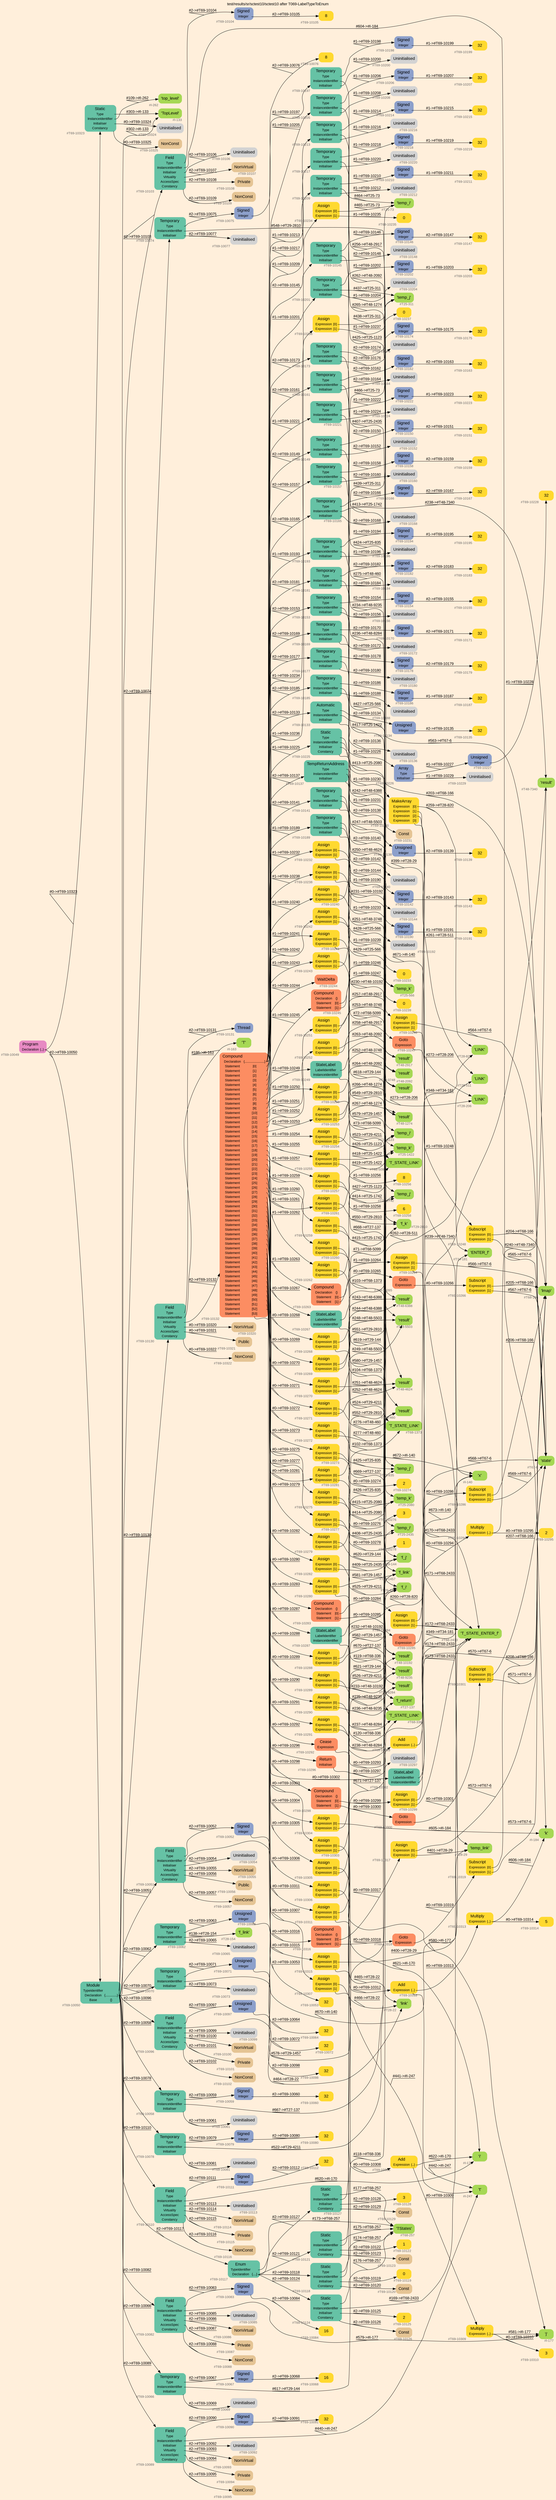 digraph "test/results/sr/sctest10/sctest10 after T069-LabelTypeToEnum" {
label = "test/results/sr/sctest10/sctest10 after T069-LabelTypeToEnum"
labelloc = t
graph [
    rankdir = "LR"
    ranksep = 0.3
    bgcolor = antiquewhite1
    color = black
    fontcolor = black
    fontname = "Arial"
];
node [
    fontname = "Arial"
];
edge [
    fontname = "Arial"
];

// -------------------- node figure --------------------
// -------- block #T69-10049 ----------
"#T69-10049" [
    fillcolor = "/set28/4"
    xlabel = "#T69-10049"
    fontsize = "12"
    fontcolor = grey40
    shape = "plaintext"
    label = <<TABLE BORDER="0" CELLBORDER="0" CELLSPACING="0">
     <TR><TD><FONT COLOR="black" POINT-SIZE="15">Program</FONT></TD></TR>
     <TR><TD><FONT COLOR="black" POINT-SIZE="12">Declaration</FONT></TD><TD PORT="port0"><FONT COLOR="black" POINT-SIZE="12">{..}</FONT></TD></TR>
    </TABLE>>
    style = "rounded,filled"
];

// -------- block #T69-10050 ----------
"#T69-10050" [
    fillcolor = "/set28/1"
    xlabel = "#T69-10050"
    fontsize = "12"
    fontcolor = grey40
    shape = "plaintext"
    label = <<TABLE BORDER="0" CELLBORDER="0" CELLSPACING="0">
     <TR><TD><FONT COLOR="black" POINT-SIZE="15">Module</FONT></TD></TR>
     <TR><TD><FONT COLOR="black" POINT-SIZE="12">TypeIdentifier</FONT></TD><TD PORT="port0"></TD></TR>
     <TR><TD><FONT COLOR="black" POINT-SIZE="12">Declaration</FONT></TD><TD PORT="port1"><FONT COLOR="black" POINT-SIZE="12">{..............}</FONT></TD></TR>
     <TR><TD><FONT COLOR="black" POINT-SIZE="12">Base</FONT></TD><TD PORT="port2"><FONT COLOR="black" POINT-SIZE="12">{}</FONT></TD></TR>
    </TABLE>>
    style = "rounded,filled"
];

// -------- block #I-133 ----------
"#I-133" [
    fillcolor = "/set28/5"
    xlabel = "#I-133"
    fontsize = "12"
    fontcolor = grey40
    shape = "plaintext"
    label = <<TABLE BORDER="0" CELLBORDER="0" CELLSPACING="0">
     <TR><TD><FONT COLOR="black" POINT-SIZE="15">'TopLevel'</FONT></TD></TR>
    </TABLE>>
    style = "rounded,filled"
];

// -------- block #T69-10051 ----------
"#T69-10051" [
    fillcolor = "/set28/1"
    xlabel = "#T69-10051"
    fontsize = "12"
    fontcolor = grey40
    shape = "plaintext"
    label = <<TABLE BORDER="0" CELLBORDER="0" CELLSPACING="0">
     <TR><TD><FONT COLOR="black" POINT-SIZE="15">Field</FONT></TD></TR>
     <TR><TD><FONT COLOR="black" POINT-SIZE="12">Type</FONT></TD><TD PORT="port0"></TD></TR>
     <TR><TD><FONT COLOR="black" POINT-SIZE="12">InstanceIdentifier</FONT></TD><TD PORT="port1"></TD></TR>
     <TR><TD><FONT COLOR="black" POINT-SIZE="12">Initialiser</FONT></TD><TD PORT="port2"></TD></TR>
     <TR><TD><FONT COLOR="black" POINT-SIZE="12">Virtuality</FONT></TD><TD PORT="port3"></TD></TR>
     <TR><TD><FONT COLOR="black" POINT-SIZE="12">AccessSpec</FONT></TD><TD PORT="port4"></TD></TR>
     <TR><TD><FONT COLOR="black" POINT-SIZE="12">Constancy</FONT></TD><TD PORT="port5"></TD></TR>
    </TABLE>>
    style = "rounded,filled"
];

// -------- block #T69-10052 ----------
"#T69-10052" [
    fillcolor = "/set28/3"
    xlabel = "#T69-10052"
    fontsize = "12"
    fontcolor = grey40
    shape = "plaintext"
    label = <<TABLE BORDER="0" CELLBORDER="0" CELLSPACING="0">
     <TR><TD><FONT COLOR="black" POINT-SIZE="15">Signed</FONT></TD></TR>
     <TR><TD><FONT COLOR="black" POINT-SIZE="12">Integer</FONT></TD><TD PORT="port0"></TD></TR>
    </TABLE>>
    style = "rounded,filled"
];

// -------- block #T69-10053 ----------
"#T69-10053" [
    fillcolor = "/set28/6"
    xlabel = "#T69-10053"
    fontsize = "12"
    fontcolor = grey40
    shape = "plaintext"
    label = <<TABLE BORDER="0" CELLBORDER="0" CELLSPACING="0">
     <TR><TD><FONT COLOR="black" POINT-SIZE="15">32</FONT></TD></TR>
    </TABLE>>
    style = "rounded,filled"
];

// -------- block #I-140 ----------
"#I-140" [
    fillcolor = "/set28/5"
    xlabel = "#I-140"
    fontsize = "12"
    fontcolor = grey40
    shape = "plaintext"
    label = <<TABLE BORDER="0" CELLBORDER="0" CELLSPACING="0">
     <TR><TD><FONT COLOR="black" POINT-SIZE="15">'x'</FONT></TD></TR>
    </TABLE>>
    style = "rounded,filled"
];

// -------- block #T69-10054 ----------
"#T69-10054" [
    xlabel = "#T69-10054"
    fontsize = "12"
    fontcolor = grey40
    shape = "plaintext"
    label = <<TABLE BORDER="0" CELLBORDER="0" CELLSPACING="0">
     <TR><TD><FONT COLOR="black" POINT-SIZE="15">Uninitialised</FONT></TD></TR>
    </TABLE>>
    style = "rounded,filled"
];

// -------- block #T69-10055 ----------
"#T69-10055" [
    fillcolor = "/set28/7"
    xlabel = "#T69-10055"
    fontsize = "12"
    fontcolor = grey40
    shape = "plaintext"
    label = <<TABLE BORDER="0" CELLBORDER="0" CELLSPACING="0">
     <TR><TD><FONT COLOR="black" POINT-SIZE="15">NonVirtual</FONT></TD></TR>
    </TABLE>>
    style = "rounded,filled"
];

// -------- block #T69-10056 ----------
"#T69-10056" [
    fillcolor = "/set28/7"
    xlabel = "#T69-10056"
    fontsize = "12"
    fontcolor = grey40
    shape = "plaintext"
    label = <<TABLE BORDER="0" CELLBORDER="0" CELLSPACING="0">
     <TR><TD><FONT COLOR="black" POINT-SIZE="15">Public</FONT></TD></TR>
    </TABLE>>
    style = "rounded,filled"
];

// -------- block #T69-10057 ----------
"#T69-10057" [
    fillcolor = "/set28/7"
    xlabel = "#T69-10057"
    fontsize = "12"
    fontcolor = grey40
    shape = "plaintext"
    label = <<TABLE BORDER="0" CELLBORDER="0" CELLSPACING="0">
     <TR><TD><FONT COLOR="black" POINT-SIZE="15">NonConst</FONT></TD></TR>
    </TABLE>>
    style = "rounded,filled"
];

// -------- block #T69-10058 ----------
"#T69-10058" [
    fillcolor = "/set28/1"
    xlabel = "#T69-10058"
    fontsize = "12"
    fontcolor = grey40
    shape = "plaintext"
    label = <<TABLE BORDER="0" CELLBORDER="0" CELLSPACING="0">
     <TR><TD><FONT COLOR="black" POINT-SIZE="15">Temporary</FONT></TD></TR>
     <TR><TD><FONT COLOR="black" POINT-SIZE="12">Type</FONT></TD><TD PORT="port0"></TD></TR>
     <TR><TD><FONT COLOR="black" POINT-SIZE="12">InstanceIdentifier</FONT></TD><TD PORT="port1"></TD></TR>
     <TR><TD><FONT COLOR="black" POINT-SIZE="12">Initialiser</FONT></TD><TD PORT="port2"></TD></TR>
    </TABLE>>
    style = "rounded,filled"
];

// -------- block #T69-10059 ----------
"#T69-10059" [
    fillcolor = "/set28/3"
    xlabel = "#T69-10059"
    fontsize = "12"
    fontcolor = grey40
    shape = "plaintext"
    label = <<TABLE BORDER="0" CELLBORDER="0" CELLSPACING="0">
     <TR><TD><FONT COLOR="black" POINT-SIZE="15">Signed</FONT></TD></TR>
     <TR><TD><FONT COLOR="black" POINT-SIZE="12">Integer</FONT></TD><TD PORT="port0"></TD></TR>
    </TABLE>>
    style = "rounded,filled"
];

// -------- block #T69-10060 ----------
"#T69-10060" [
    fillcolor = "/set28/6"
    xlabel = "#T69-10060"
    fontsize = "12"
    fontcolor = grey40
    shape = "plaintext"
    label = <<TABLE BORDER="0" CELLBORDER="0" CELLSPACING="0">
     <TR><TD><FONT COLOR="black" POINT-SIZE="15">32</FONT></TD></TR>
    </TABLE>>
    style = "rounded,filled"
];

// -------- block #T27-137 ----------
"#T27-137" [
    fillcolor = "/set28/5"
    xlabel = "#T27-137"
    fontsize = "12"
    fontcolor = grey40
    shape = "plaintext"
    label = <<TABLE BORDER="0" CELLBORDER="0" CELLSPACING="0">
     <TR><TD><FONT COLOR="black" POINT-SIZE="15">'f_return'</FONT></TD></TR>
    </TABLE>>
    style = "rounded,filled"
];

// -------- block #T69-10061 ----------
"#T69-10061" [
    xlabel = "#T69-10061"
    fontsize = "12"
    fontcolor = grey40
    shape = "plaintext"
    label = <<TABLE BORDER="0" CELLBORDER="0" CELLSPACING="0">
     <TR><TD><FONT COLOR="black" POINT-SIZE="15">Uninitialised</FONT></TD></TR>
    </TABLE>>
    style = "rounded,filled"
];

// -------- block #T69-10062 ----------
"#T69-10062" [
    fillcolor = "/set28/1"
    xlabel = "#T69-10062"
    fontsize = "12"
    fontcolor = grey40
    shape = "plaintext"
    label = <<TABLE BORDER="0" CELLBORDER="0" CELLSPACING="0">
     <TR><TD><FONT COLOR="black" POINT-SIZE="15">Temporary</FONT></TD></TR>
     <TR><TD><FONT COLOR="black" POINT-SIZE="12">Type</FONT></TD><TD PORT="port0"></TD></TR>
     <TR><TD><FONT COLOR="black" POINT-SIZE="12">InstanceIdentifier</FONT></TD><TD PORT="port1"></TD></TR>
     <TR><TD><FONT COLOR="black" POINT-SIZE="12">Initialiser</FONT></TD><TD PORT="port2"></TD></TR>
    </TABLE>>
    style = "rounded,filled"
];

// -------- block #T69-10063 ----------
"#T69-10063" [
    fillcolor = "/set28/3"
    xlabel = "#T69-10063"
    fontsize = "12"
    fontcolor = grey40
    shape = "plaintext"
    label = <<TABLE BORDER="0" CELLBORDER="0" CELLSPACING="0">
     <TR><TD><FONT COLOR="black" POINT-SIZE="15">Unsigned</FONT></TD></TR>
     <TR><TD><FONT COLOR="black" POINT-SIZE="12">Integer</FONT></TD><TD PORT="port0"></TD></TR>
    </TABLE>>
    style = "rounded,filled"
];

// -------- block #T69-10064 ----------
"#T69-10064" [
    fillcolor = "/set28/6"
    xlabel = "#T69-10064"
    fontsize = "12"
    fontcolor = grey40
    shape = "plaintext"
    label = <<TABLE BORDER="0" CELLBORDER="0" CELLSPACING="0">
     <TR><TD><FONT COLOR="black" POINT-SIZE="15">32</FONT></TD></TR>
    </TABLE>>
    style = "rounded,filled"
];

// -------- block #T28-154 ----------
"#T28-154" [
    fillcolor = "/set28/5"
    xlabel = "#T28-154"
    fontsize = "12"
    fontcolor = grey40
    shape = "plaintext"
    label = <<TABLE BORDER="0" CELLBORDER="0" CELLSPACING="0">
     <TR><TD><FONT COLOR="black" POINT-SIZE="15">'f_link'</FONT></TD></TR>
    </TABLE>>
    style = "rounded,filled"
];

// -------- block #T69-10065 ----------
"#T69-10065" [
    xlabel = "#T69-10065"
    fontsize = "12"
    fontcolor = grey40
    shape = "plaintext"
    label = <<TABLE BORDER="0" CELLBORDER="0" CELLSPACING="0">
     <TR><TD><FONT COLOR="black" POINT-SIZE="15">Uninitialised</FONT></TD></TR>
    </TABLE>>
    style = "rounded,filled"
];

// -------- block #T69-10066 ----------
"#T69-10066" [
    fillcolor = "/set28/1"
    xlabel = "#T69-10066"
    fontsize = "12"
    fontcolor = grey40
    shape = "plaintext"
    label = <<TABLE BORDER="0" CELLBORDER="0" CELLSPACING="0">
     <TR><TD><FONT COLOR="black" POINT-SIZE="15">Temporary</FONT></TD></TR>
     <TR><TD><FONT COLOR="black" POINT-SIZE="12">Type</FONT></TD><TD PORT="port0"></TD></TR>
     <TR><TD><FONT COLOR="black" POINT-SIZE="12">InstanceIdentifier</FONT></TD><TD PORT="port1"></TD></TR>
     <TR><TD><FONT COLOR="black" POINT-SIZE="12">Initialiser</FONT></TD><TD PORT="port2"></TD></TR>
    </TABLE>>
    style = "rounded,filled"
];

// -------- block #T69-10067 ----------
"#T69-10067" [
    fillcolor = "/set28/3"
    xlabel = "#T69-10067"
    fontsize = "12"
    fontcolor = grey40
    shape = "plaintext"
    label = <<TABLE BORDER="0" CELLBORDER="0" CELLSPACING="0">
     <TR><TD><FONT COLOR="black" POINT-SIZE="15">Signed</FONT></TD></TR>
     <TR><TD><FONT COLOR="black" POINT-SIZE="12">Integer</FONT></TD><TD PORT="port0"></TD></TR>
    </TABLE>>
    style = "rounded,filled"
];

// -------- block #T69-10068 ----------
"#T69-10068" [
    fillcolor = "/set28/6"
    xlabel = "#T69-10068"
    fontsize = "12"
    fontcolor = grey40
    shape = "plaintext"
    label = <<TABLE BORDER="0" CELLBORDER="0" CELLSPACING="0">
     <TR><TD><FONT COLOR="black" POINT-SIZE="15">16</FONT></TD></TR>
    </TABLE>>
    style = "rounded,filled"
];

// -------- block #T29-144 ----------
"#T29-144" [
    fillcolor = "/set28/5"
    xlabel = "#T29-144"
    fontsize = "12"
    fontcolor = grey40
    shape = "plaintext"
    label = <<TABLE BORDER="0" CELLBORDER="0" CELLSPACING="0">
     <TR><TD><FONT COLOR="black" POINT-SIZE="15">'f_j'</FONT></TD></TR>
    </TABLE>>
    style = "rounded,filled"
];

// -------- block #T69-10069 ----------
"#T69-10069" [
    xlabel = "#T69-10069"
    fontsize = "12"
    fontcolor = grey40
    shape = "plaintext"
    label = <<TABLE BORDER="0" CELLBORDER="0" CELLSPACING="0">
     <TR><TD><FONT COLOR="black" POINT-SIZE="15">Uninitialised</FONT></TD></TR>
    </TABLE>>
    style = "rounded,filled"
];

// -------- block #T69-10070 ----------
"#T69-10070" [
    fillcolor = "/set28/1"
    xlabel = "#T69-10070"
    fontsize = "12"
    fontcolor = grey40
    shape = "plaintext"
    label = <<TABLE BORDER="0" CELLBORDER="0" CELLSPACING="0">
     <TR><TD><FONT COLOR="black" POINT-SIZE="15">Temporary</FONT></TD></TR>
     <TR><TD><FONT COLOR="black" POINT-SIZE="12">Type</FONT></TD><TD PORT="port0"></TD></TR>
     <TR><TD><FONT COLOR="black" POINT-SIZE="12">InstanceIdentifier</FONT></TD><TD PORT="port1"></TD></TR>
     <TR><TD><FONT COLOR="black" POINT-SIZE="12">Initialiser</FONT></TD><TD PORT="port2"></TD></TR>
    </TABLE>>
    style = "rounded,filled"
];

// -------- block #T69-10071 ----------
"#T69-10071" [
    fillcolor = "/set28/3"
    xlabel = "#T69-10071"
    fontsize = "12"
    fontcolor = grey40
    shape = "plaintext"
    label = <<TABLE BORDER="0" CELLBORDER="0" CELLSPACING="0">
     <TR><TD><FONT COLOR="black" POINT-SIZE="15">Unsigned</FONT></TD></TR>
     <TR><TD><FONT COLOR="black" POINT-SIZE="12">Integer</FONT></TD><TD PORT="port0"></TD></TR>
    </TABLE>>
    style = "rounded,filled"
];

// -------- block #T69-10072 ----------
"#T69-10072" [
    fillcolor = "/set28/6"
    xlabel = "#T69-10072"
    fontsize = "12"
    fontcolor = grey40
    shape = "plaintext"
    label = <<TABLE BORDER="0" CELLBORDER="0" CELLSPACING="0">
     <TR><TD><FONT COLOR="black" POINT-SIZE="15">32</FONT></TD></TR>
    </TABLE>>
    style = "rounded,filled"
];

// -------- block #T29-1457 ----------
"#T29-1457" [
    fillcolor = "/set28/5"
    xlabel = "#T29-1457"
    fontsize = "12"
    fontcolor = grey40
    shape = "plaintext"
    label = <<TABLE BORDER="0" CELLBORDER="0" CELLSPACING="0">
     <TR><TD><FONT COLOR="black" POINT-SIZE="15">'f_link'</FONT></TD></TR>
    </TABLE>>
    style = "rounded,filled"
];

// -------- block #T69-10073 ----------
"#T69-10073" [
    xlabel = "#T69-10073"
    fontsize = "12"
    fontcolor = grey40
    shape = "plaintext"
    label = <<TABLE BORDER="0" CELLBORDER="0" CELLSPACING="0">
     <TR><TD><FONT COLOR="black" POINT-SIZE="15">Uninitialised</FONT></TD></TR>
    </TABLE>>
    style = "rounded,filled"
];

// -------- block #T69-10074 ----------
"#T69-10074" [
    fillcolor = "/set28/1"
    xlabel = "#T69-10074"
    fontsize = "12"
    fontcolor = grey40
    shape = "plaintext"
    label = <<TABLE BORDER="0" CELLBORDER="0" CELLSPACING="0">
     <TR><TD><FONT COLOR="black" POINT-SIZE="15">Temporary</FONT></TD></TR>
     <TR><TD><FONT COLOR="black" POINT-SIZE="12">Type</FONT></TD><TD PORT="port0"></TD></TR>
     <TR><TD><FONT COLOR="black" POINT-SIZE="12">InstanceIdentifier</FONT></TD><TD PORT="port1"></TD></TR>
     <TR><TD><FONT COLOR="black" POINT-SIZE="12">Initialiser</FONT></TD><TD PORT="port2"></TD></TR>
    </TABLE>>
    style = "rounded,filled"
];

// -------- block #T69-10075 ----------
"#T69-10075" [
    fillcolor = "/set28/3"
    xlabel = "#T69-10075"
    fontsize = "12"
    fontcolor = grey40
    shape = "plaintext"
    label = <<TABLE BORDER="0" CELLBORDER="0" CELLSPACING="0">
     <TR><TD><FONT COLOR="black" POINT-SIZE="15">Signed</FONT></TD></TR>
     <TR><TD><FONT COLOR="black" POINT-SIZE="12">Integer</FONT></TD><TD PORT="port0"></TD></TR>
    </TABLE>>
    style = "rounded,filled"
];

// -------- block #T69-10076 ----------
"#T69-10076" [
    fillcolor = "/set28/6"
    xlabel = "#T69-10076"
    fontsize = "12"
    fontcolor = grey40
    shape = "plaintext"
    label = <<TABLE BORDER="0" CELLBORDER="0" CELLSPACING="0">
     <TR><TD><FONT COLOR="black" POINT-SIZE="15">8</FONT></TD></TR>
    </TABLE>>
    style = "rounded,filled"
];

// -------- block #T29-2810 ----------
"#T29-2810" [
    fillcolor = "/set28/5"
    xlabel = "#T29-2810"
    fontsize = "12"
    fontcolor = grey40
    shape = "plaintext"
    label = <<TABLE BORDER="0" CELLBORDER="0" CELLSPACING="0">
     <TR><TD><FONT COLOR="black" POINT-SIZE="15">'f_k'</FONT></TD></TR>
    </TABLE>>
    style = "rounded,filled"
];

// -------- block #T69-10077 ----------
"#T69-10077" [
    xlabel = "#T69-10077"
    fontsize = "12"
    fontcolor = grey40
    shape = "plaintext"
    label = <<TABLE BORDER="0" CELLBORDER="0" CELLSPACING="0">
     <TR><TD><FONT COLOR="black" POINT-SIZE="15">Uninitialised</FONT></TD></TR>
    </TABLE>>
    style = "rounded,filled"
];

// -------- block #T69-10078 ----------
"#T69-10078" [
    fillcolor = "/set28/1"
    xlabel = "#T69-10078"
    fontsize = "12"
    fontcolor = grey40
    shape = "plaintext"
    label = <<TABLE BORDER="0" CELLBORDER="0" CELLSPACING="0">
     <TR><TD><FONT COLOR="black" POINT-SIZE="15">Temporary</FONT></TD></TR>
     <TR><TD><FONT COLOR="black" POINT-SIZE="12">Type</FONT></TD><TD PORT="port0"></TD></TR>
     <TR><TD><FONT COLOR="black" POINT-SIZE="12">InstanceIdentifier</FONT></TD><TD PORT="port1"></TD></TR>
     <TR><TD><FONT COLOR="black" POINT-SIZE="12">Initialiser</FONT></TD><TD PORT="port2"></TD></TR>
    </TABLE>>
    style = "rounded,filled"
];

// -------- block #T69-10079 ----------
"#T69-10079" [
    fillcolor = "/set28/3"
    xlabel = "#T69-10079"
    fontsize = "12"
    fontcolor = grey40
    shape = "plaintext"
    label = <<TABLE BORDER="0" CELLBORDER="0" CELLSPACING="0">
     <TR><TD><FONT COLOR="black" POINT-SIZE="15">Signed</FONT></TD></TR>
     <TR><TD><FONT COLOR="black" POINT-SIZE="12">Integer</FONT></TD><TD PORT="port0"></TD></TR>
    </TABLE>>
    style = "rounded,filled"
];

// -------- block #T69-10080 ----------
"#T69-10080" [
    fillcolor = "/set28/6"
    xlabel = "#T69-10080"
    fontsize = "12"
    fontcolor = grey40
    shape = "plaintext"
    label = <<TABLE BORDER="0" CELLBORDER="0" CELLSPACING="0">
     <TR><TD><FONT COLOR="black" POINT-SIZE="15">32</FONT></TD></TR>
    </TABLE>>
    style = "rounded,filled"
];

// -------- block #T29-4211 ----------
"#T29-4211" [
    fillcolor = "/set28/5"
    xlabel = "#T29-4211"
    fontsize = "12"
    fontcolor = grey40
    shape = "plaintext"
    label = <<TABLE BORDER="0" CELLBORDER="0" CELLSPACING="0">
     <TR><TD><FONT COLOR="black" POINT-SIZE="15">'f_i'</FONT></TD></TR>
    </TABLE>>
    style = "rounded,filled"
];

// -------- block #T69-10081 ----------
"#T69-10081" [
    xlabel = "#T69-10081"
    fontsize = "12"
    fontcolor = grey40
    shape = "plaintext"
    label = <<TABLE BORDER="0" CELLBORDER="0" CELLSPACING="0">
     <TR><TD><FONT COLOR="black" POINT-SIZE="15">Uninitialised</FONT></TD></TR>
    </TABLE>>
    style = "rounded,filled"
];

// -------- block #T69-10082 ----------
"#T69-10082" [
    fillcolor = "/set28/1"
    xlabel = "#T69-10082"
    fontsize = "12"
    fontcolor = grey40
    shape = "plaintext"
    label = <<TABLE BORDER="0" CELLBORDER="0" CELLSPACING="0">
     <TR><TD><FONT COLOR="black" POINT-SIZE="15">Field</FONT></TD></TR>
     <TR><TD><FONT COLOR="black" POINT-SIZE="12">Type</FONT></TD><TD PORT="port0"></TD></TR>
     <TR><TD><FONT COLOR="black" POINT-SIZE="12">InstanceIdentifier</FONT></TD><TD PORT="port1"></TD></TR>
     <TR><TD><FONT COLOR="black" POINT-SIZE="12">Initialiser</FONT></TD><TD PORT="port2"></TD></TR>
     <TR><TD><FONT COLOR="black" POINT-SIZE="12">Virtuality</FONT></TD><TD PORT="port3"></TD></TR>
     <TR><TD><FONT COLOR="black" POINT-SIZE="12">AccessSpec</FONT></TD><TD PORT="port4"></TD></TR>
     <TR><TD><FONT COLOR="black" POINT-SIZE="12">Constancy</FONT></TD><TD PORT="port5"></TD></TR>
    </TABLE>>
    style = "rounded,filled"
];

// -------- block #T69-10083 ----------
"#T69-10083" [
    fillcolor = "/set28/3"
    xlabel = "#T69-10083"
    fontsize = "12"
    fontcolor = grey40
    shape = "plaintext"
    label = <<TABLE BORDER="0" CELLBORDER="0" CELLSPACING="0">
     <TR><TD><FONT COLOR="black" POINT-SIZE="15">Signed</FONT></TD></TR>
     <TR><TD><FONT COLOR="black" POINT-SIZE="12">Integer</FONT></TD><TD PORT="port0"></TD></TR>
    </TABLE>>
    style = "rounded,filled"
];

// -------- block #T69-10084 ----------
"#T69-10084" [
    fillcolor = "/set28/6"
    xlabel = "#T69-10084"
    fontsize = "12"
    fontcolor = grey40
    shape = "plaintext"
    label = <<TABLE BORDER="0" CELLBORDER="0" CELLSPACING="0">
     <TR><TD><FONT COLOR="black" POINT-SIZE="15">16</FONT></TD></TR>
    </TABLE>>
    style = "rounded,filled"
];

// -------- block #I-177 ----------
"#I-177" [
    fillcolor = "/set28/5"
    xlabel = "#I-177"
    fontsize = "12"
    fontcolor = grey40
    shape = "plaintext"
    label = <<TABLE BORDER="0" CELLBORDER="0" CELLSPACING="0">
     <TR><TD><FONT COLOR="black" POINT-SIZE="15">'j'</FONT></TD></TR>
    </TABLE>>
    style = "rounded,filled"
];

// -------- block #T69-10085 ----------
"#T69-10085" [
    xlabel = "#T69-10085"
    fontsize = "12"
    fontcolor = grey40
    shape = "plaintext"
    label = <<TABLE BORDER="0" CELLBORDER="0" CELLSPACING="0">
     <TR><TD><FONT COLOR="black" POINT-SIZE="15">Uninitialised</FONT></TD></TR>
    </TABLE>>
    style = "rounded,filled"
];

// -------- block #T69-10086 ----------
"#T69-10086" [
    fillcolor = "/set28/7"
    xlabel = "#T69-10086"
    fontsize = "12"
    fontcolor = grey40
    shape = "plaintext"
    label = <<TABLE BORDER="0" CELLBORDER="0" CELLSPACING="0">
     <TR><TD><FONT COLOR="black" POINT-SIZE="15">NonVirtual</FONT></TD></TR>
    </TABLE>>
    style = "rounded,filled"
];

// -------- block #T69-10087 ----------
"#T69-10087" [
    fillcolor = "/set28/7"
    xlabel = "#T69-10087"
    fontsize = "12"
    fontcolor = grey40
    shape = "plaintext"
    label = <<TABLE BORDER="0" CELLBORDER="0" CELLSPACING="0">
     <TR><TD><FONT COLOR="black" POINT-SIZE="15">Private</FONT></TD></TR>
    </TABLE>>
    style = "rounded,filled"
];

// -------- block #T69-10088 ----------
"#T69-10088" [
    fillcolor = "/set28/7"
    xlabel = "#T69-10088"
    fontsize = "12"
    fontcolor = grey40
    shape = "plaintext"
    label = <<TABLE BORDER="0" CELLBORDER="0" CELLSPACING="0">
     <TR><TD><FONT COLOR="black" POINT-SIZE="15">NonConst</FONT></TD></TR>
    </TABLE>>
    style = "rounded,filled"
];

// -------- block #T69-10089 ----------
"#T69-10089" [
    fillcolor = "/set28/1"
    xlabel = "#T69-10089"
    fontsize = "12"
    fontcolor = grey40
    shape = "plaintext"
    label = <<TABLE BORDER="0" CELLBORDER="0" CELLSPACING="0">
     <TR><TD><FONT COLOR="black" POINT-SIZE="15">Field</FONT></TD></TR>
     <TR><TD><FONT COLOR="black" POINT-SIZE="12">Type</FONT></TD><TD PORT="port0"></TD></TR>
     <TR><TD><FONT COLOR="black" POINT-SIZE="12">InstanceIdentifier</FONT></TD><TD PORT="port1"></TD></TR>
     <TR><TD><FONT COLOR="black" POINT-SIZE="12">Initialiser</FONT></TD><TD PORT="port2"></TD></TR>
     <TR><TD><FONT COLOR="black" POINT-SIZE="12">Virtuality</FONT></TD><TD PORT="port3"></TD></TR>
     <TR><TD><FONT COLOR="black" POINT-SIZE="12">AccessSpec</FONT></TD><TD PORT="port4"></TD></TR>
     <TR><TD><FONT COLOR="black" POINT-SIZE="12">Constancy</FONT></TD><TD PORT="port5"></TD></TR>
    </TABLE>>
    style = "rounded,filled"
];

// -------- block #T69-10090 ----------
"#T69-10090" [
    fillcolor = "/set28/3"
    xlabel = "#T69-10090"
    fontsize = "12"
    fontcolor = grey40
    shape = "plaintext"
    label = <<TABLE BORDER="0" CELLBORDER="0" CELLSPACING="0">
     <TR><TD><FONT COLOR="black" POINT-SIZE="15">Signed</FONT></TD></TR>
     <TR><TD><FONT COLOR="black" POINT-SIZE="12">Integer</FONT></TD><TD PORT="port0"></TD></TR>
    </TABLE>>
    style = "rounded,filled"
];

// -------- block #T69-10091 ----------
"#T69-10091" [
    fillcolor = "/set28/6"
    xlabel = "#T69-10091"
    fontsize = "12"
    fontcolor = grey40
    shape = "plaintext"
    label = <<TABLE BORDER="0" CELLBORDER="0" CELLSPACING="0">
     <TR><TD><FONT COLOR="black" POINT-SIZE="15">32</FONT></TD></TR>
    </TABLE>>
    style = "rounded,filled"
];

// -------- block #I-247 ----------
"#I-247" [
    fillcolor = "/set28/5"
    xlabel = "#I-247"
    fontsize = "12"
    fontcolor = grey40
    shape = "plaintext"
    label = <<TABLE BORDER="0" CELLBORDER="0" CELLSPACING="0">
     <TR><TD><FONT COLOR="black" POINT-SIZE="15">'t'</FONT></TD></TR>
    </TABLE>>
    style = "rounded,filled"
];

// -------- block #T69-10092 ----------
"#T69-10092" [
    xlabel = "#T69-10092"
    fontsize = "12"
    fontcolor = grey40
    shape = "plaintext"
    label = <<TABLE BORDER="0" CELLBORDER="0" CELLSPACING="0">
     <TR><TD><FONT COLOR="black" POINT-SIZE="15">Uninitialised</FONT></TD></TR>
    </TABLE>>
    style = "rounded,filled"
];

// -------- block #T69-10093 ----------
"#T69-10093" [
    fillcolor = "/set28/7"
    xlabel = "#T69-10093"
    fontsize = "12"
    fontcolor = grey40
    shape = "plaintext"
    label = <<TABLE BORDER="0" CELLBORDER="0" CELLSPACING="0">
     <TR><TD><FONT COLOR="black" POINT-SIZE="15">NonVirtual</FONT></TD></TR>
    </TABLE>>
    style = "rounded,filled"
];

// -------- block #T69-10094 ----------
"#T69-10094" [
    fillcolor = "/set28/7"
    xlabel = "#T69-10094"
    fontsize = "12"
    fontcolor = grey40
    shape = "plaintext"
    label = <<TABLE BORDER="0" CELLBORDER="0" CELLSPACING="0">
     <TR><TD><FONT COLOR="black" POINT-SIZE="15">Private</FONT></TD></TR>
    </TABLE>>
    style = "rounded,filled"
];

// -------- block #T69-10095 ----------
"#T69-10095" [
    fillcolor = "/set28/7"
    xlabel = "#T69-10095"
    fontsize = "12"
    fontcolor = grey40
    shape = "plaintext"
    label = <<TABLE BORDER="0" CELLBORDER="0" CELLSPACING="0">
     <TR><TD><FONT COLOR="black" POINT-SIZE="15">NonConst</FONT></TD></TR>
    </TABLE>>
    style = "rounded,filled"
];

// -------- block #T69-10096 ----------
"#T69-10096" [
    fillcolor = "/set28/1"
    xlabel = "#T69-10096"
    fontsize = "12"
    fontcolor = grey40
    shape = "plaintext"
    label = <<TABLE BORDER="0" CELLBORDER="0" CELLSPACING="0">
     <TR><TD><FONT COLOR="black" POINT-SIZE="15">Field</FONT></TD></TR>
     <TR><TD><FONT COLOR="black" POINT-SIZE="12">Type</FONT></TD><TD PORT="port0"></TD></TR>
     <TR><TD><FONT COLOR="black" POINT-SIZE="12">InstanceIdentifier</FONT></TD><TD PORT="port1"></TD></TR>
     <TR><TD><FONT COLOR="black" POINT-SIZE="12">Initialiser</FONT></TD><TD PORT="port2"></TD></TR>
     <TR><TD><FONT COLOR="black" POINT-SIZE="12">Virtuality</FONT></TD><TD PORT="port3"></TD></TR>
     <TR><TD><FONT COLOR="black" POINT-SIZE="12">AccessSpec</FONT></TD><TD PORT="port4"></TD></TR>
     <TR><TD><FONT COLOR="black" POINT-SIZE="12">Constancy</FONT></TD><TD PORT="port5"></TD></TR>
    </TABLE>>
    style = "rounded,filled"
];

// -------- block #T69-10097 ----------
"#T69-10097" [
    fillcolor = "/set28/3"
    xlabel = "#T69-10097"
    fontsize = "12"
    fontcolor = grey40
    shape = "plaintext"
    label = <<TABLE BORDER="0" CELLBORDER="0" CELLSPACING="0">
     <TR><TD><FONT COLOR="black" POINT-SIZE="15">Unsigned</FONT></TD></TR>
     <TR><TD><FONT COLOR="black" POINT-SIZE="12">Integer</FONT></TD><TD PORT="port0"></TD></TR>
    </TABLE>>
    style = "rounded,filled"
];

// -------- block #T69-10098 ----------
"#T69-10098" [
    fillcolor = "/set28/6"
    xlabel = "#T69-10098"
    fontsize = "12"
    fontcolor = grey40
    shape = "plaintext"
    label = <<TABLE BORDER="0" CELLBORDER="0" CELLSPACING="0">
     <TR><TD><FONT COLOR="black" POINT-SIZE="15">32</FONT></TD></TR>
    </TABLE>>
    style = "rounded,filled"
];

// -------- block #T28-22 ----------
"#T28-22" [
    fillcolor = "/set28/5"
    xlabel = "#T28-22"
    fontsize = "12"
    fontcolor = grey40
    shape = "plaintext"
    label = <<TABLE BORDER="0" CELLBORDER="0" CELLSPACING="0">
     <TR><TD><FONT COLOR="black" POINT-SIZE="15">'link'</FONT></TD></TR>
    </TABLE>>
    style = "rounded,filled"
];

// -------- block #T69-10099 ----------
"#T69-10099" [
    xlabel = "#T69-10099"
    fontsize = "12"
    fontcolor = grey40
    shape = "plaintext"
    label = <<TABLE BORDER="0" CELLBORDER="0" CELLSPACING="0">
     <TR><TD><FONT COLOR="black" POINT-SIZE="15">Uninitialised</FONT></TD></TR>
    </TABLE>>
    style = "rounded,filled"
];

// -------- block #T69-10100 ----------
"#T69-10100" [
    fillcolor = "/set28/7"
    xlabel = "#T69-10100"
    fontsize = "12"
    fontcolor = grey40
    shape = "plaintext"
    label = <<TABLE BORDER="0" CELLBORDER="0" CELLSPACING="0">
     <TR><TD><FONT COLOR="black" POINT-SIZE="15">NonVirtual</FONT></TD></TR>
    </TABLE>>
    style = "rounded,filled"
];

// -------- block #T69-10101 ----------
"#T69-10101" [
    fillcolor = "/set28/7"
    xlabel = "#T69-10101"
    fontsize = "12"
    fontcolor = grey40
    shape = "plaintext"
    label = <<TABLE BORDER="0" CELLBORDER="0" CELLSPACING="0">
     <TR><TD><FONT COLOR="black" POINT-SIZE="15">Private</FONT></TD></TR>
    </TABLE>>
    style = "rounded,filled"
];

// -------- block #T69-10102 ----------
"#T69-10102" [
    fillcolor = "/set28/7"
    xlabel = "#T69-10102"
    fontsize = "12"
    fontcolor = grey40
    shape = "plaintext"
    label = <<TABLE BORDER="0" CELLBORDER="0" CELLSPACING="0">
     <TR><TD><FONT COLOR="black" POINT-SIZE="15">NonConst</FONT></TD></TR>
    </TABLE>>
    style = "rounded,filled"
];

// -------- block #T69-10103 ----------
"#T69-10103" [
    fillcolor = "/set28/1"
    xlabel = "#T69-10103"
    fontsize = "12"
    fontcolor = grey40
    shape = "plaintext"
    label = <<TABLE BORDER="0" CELLBORDER="0" CELLSPACING="0">
     <TR><TD><FONT COLOR="black" POINT-SIZE="15">Field</FONT></TD></TR>
     <TR><TD><FONT COLOR="black" POINT-SIZE="12">Type</FONT></TD><TD PORT="port0"></TD></TR>
     <TR><TD><FONT COLOR="black" POINT-SIZE="12">InstanceIdentifier</FONT></TD><TD PORT="port1"></TD></TR>
     <TR><TD><FONT COLOR="black" POINT-SIZE="12">Initialiser</FONT></TD><TD PORT="port2"></TD></TR>
     <TR><TD><FONT COLOR="black" POINT-SIZE="12">Virtuality</FONT></TD><TD PORT="port3"></TD></TR>
     <TR><TD><FONT COLOR="black" POINT-SIZE="12">AccessSpec</FONT></TD><TD PORT="port4"></TD></TR>
     <TR><TD><FONT COLOR="black" POINT-SIZE="12">Constancy</FONT></TD><TD PORT="port5"></TD></TR>
    </TABLE>>
    style = "rounded,filled"
];

// -------- block #T69-10104 ----------
"#T69-10104" [
    fillcolor = "/set28/3"
    xlabel = "#T69-10104"
    fontsize = "12"
    fontcolor = grey40
    shape = "plaintext"
    label = <<TABLE BORDER="0" CELLBORDER="0" CELLSPACING="0">
     <TR><TD><FONT COLOR="black" POINT-SIZE="15">Signed</FONT></TD></TR>
     <TR><TD><FONT COLOR="black" POINT-SIZE="12">Integer</FONT></TD><TD PORT="port0"></TD></TR>
    </TABLE>>
    style = "rounded,filled"
];

// -------- block #T69-10105 ----------
"#T69-10105" [
    fillcolor = "/set28/6"
    xlabel = "#T69-10105"
    fontsize = "12"
    fontcolor = grey40
    shape = "plaintext"
    label = <<TABLE BORDER="0" CELLBORDER="0" CELLSPACING="0">
     <TR><TD><FONT COLOR="black" POINT-SIZE="15">8</FONT></TD></TR>
    </TABLE>>
    style = "rounded,filled"
];

// -------- block #I-184 ----------
"#I-184" [
    fillcolor = "/set28/5"
    xlabel = "#I-184"
    fontsize = "12"
    fontcolor = grey40
    shape = "plaintext"
    label = <<TABLE BORDER="0" CELLBORDER="0" CELLSPACING="0">
     <TR><TD><FONT COLOR="black" POINT-SIZE="15">'k'</FONT></TD></TR>
    </TABLE>>
    style = "rounded,filled"
];

// -------- block #T69-10106 ----------
"#T69-10106" [
    xlabel = "#T69-10106"
    fontsize = "12"
    fontcolor = grey40
    shape = "plaintext"
    label = <<TABLE BORDER="0" CELLBORDER="0" CELLSPACING="0">
     <TR><TD><FONT COLOR="black" POINT-SIZE="15">Uninitialised</FONT></TD></TR>
    </TABLE>>
    style = "rounded,filled"
];

// -------- block #T69-10107 ----------
"#T69-10107" [
    fillcolor = "/set28/7"
    xlabel = "#T69-10107"
    fontsize = "12"
    fontcolor = grey40
    shape = "plaintext"
    label = <<TABLE BORDER="0" CELLBORDER="0" CELLSPACING="0">
     <TR><TD><FONT COLOR="black" POINT-SIZE="15">NonVirtual</FONT></TD></TR>
    </TABLE>>
    style = "rounded,filled"
];

// -------- block #T69-10108 ----------
"#T69-10108" [
    fillcolor = "/set28/7"
    xlabel = "#T69-10108"
    fontsize = "12"
    fontcolor = grey40
    shape = "plaintext"
    label = <<TABLE BORDER="0" CELLBORDER="0" CELLSPACING="0">
     <TR><TD><FONT COLOR="black" POINT-SIZE="15">Private</FONT></TD></TR>
    </TABLE>>
    style = "rounded,filled"
];

// -------- block #T69-10109 ----------
"#T69-10109" [
    fillcolor = "/set28/7"
    xlabel = "#T69-10109"
    fontsize = "12"
    fontcolor = grey40
    shape = "plaintext"
    label = <<TABLE BORDER="0" CELLBORDER="0" CELLSPACING="0">
     <TR><TD><FONT COLOR="black" POINT-SIZE="15">NonConst</FONT></TD></TR>
    </TABLE>>
    style = "rounded,filled"
];

// -------- block #T69-10110 ----------
"#T69-10110" [
    fillcolor = "/set28/1"
    xlabel = "#T69-10110"
    fontsize = "12"
    fontcolor = grey40
    shape = "plaintext"
    label = <<TABLE BORDER="0" CELLBORDER="0" CELLSPACING="0">
     <TR><TD><FONT COLOR="black" POINT-SIZE="15">Field</FONT></TD></TR>
     <TR><TD><FONT COLOR="black" POINT-SIZE="12">Type</FONT></TD><TD PORT="port0"></TD></TR>
     <TR><TD><FONT COLOR="black" POINT-SIZE="12">InstanceIdentifier</FONT></TD><TD PORT="port1"></TD></TR>
     <TR><TD><FONT COLOR="black" POINT-SIZE="12">Initialiser</FONT></TD><TD PORT="port2"></TD></TR>
     <TR><TD><FONT COLOR="black" POINT-SIZE="12">Virtuality</FONT></TD><TD PORT="port3"></TD></TR>
     <TR><TD><FONT COLOR="black" POINT-SIZE="12">AccessSpec</FONT></TD><TD PORT="port4"></TD></TR>
     <TR><TD><FONT COLOR="black" POINT-SIZE="12">Constancy</FONT></TD><TD PORT="port5"></TD></TR>
    </TABLE>>
    style = "rounded,filled"
];

// -------- block #T69-10111 ----------
"#T69-10111" [
    fillcolor = "/set28/3"
    xlabel = "#T69-10111"
    fontsize = "12"
    fontcolor = grey40
    shape = "plaintext"
    label = <<TABLE BORDER="0" CELLBORDER="0" CELLSPACING="0">
     <TR><TD><FONT COLOR="black" POINT-SIZE="15">Signed</FONT></TD></TR>
     <TR><TD><FONT COLOR="black" POINT-SIZE="12">Integer</FONT></TD><TD PORT="port0"></TD></TR>
    </TABLE>>
    style = "rounded,filled"
];

// -------- block #T69-10112 ----------
"#T69-10112" [
    fillcolor = "/set28/6"
    xlabel = "#T69-10112"
    fontsize = "12"
    fontcolor = grey40
    shape = "plaintext"
    label = <<TABLE BORDER="0" CELLBORDER="0" CELLSPACING="0">
     <TR><TD><FONT COLOR="black" POINT-SIZE="15">32</FONT></TD></TR>
    </TABLE>>
    style = "rounded,filled"
];

// -------- block #I-170 ----------
"#I-170" [
    fillcolor = "/set28/5"
    xlabel = "#I-170"
    fontsize = "12"
    fontcolor = grey40
    shape = "plaintext"
    label = <<TABLE BORDER="0" CELLBORDER="0" CELLSPACING="0">
     <TR><TD><FONT COLOR="black" POINT-SIZE="15">'i'</FONT></TD></TR>
    </TABLE>>
    style = "rounded,filled"
];

// -------- block #T69-10113 ----------
"#T69-10113" [
    xlabel = "#T69-10113"
    fontsize = "12"
    fontcolor = grey40
    shape = "plaintext"
    label = <<TABLE BORDER="0" CELLBORDER="0" CELLSPACING="0">
     <TR><TD><FONT COLOR="black" POINT-SIZE="15">Uninitialised</FONT></TD></TR>
    </TABLE>>
    style = "rounded,filled"
];

// -------- block #T69-10114 ----------
"#T69-10114" [
    fillcolor = "/set28/7"
    xlabel = "#T69-10114"
    fontsize = "12"
    fontcolor = grey40
    shape = "plaintext"
    label = <<TABLE BORDER="0" CELLBORDER="0" CELLSPACING="0">
     <TR><TD><FONT COLOR="black" POINT-SIZE="15">NonVirtual</FONT></TD></TR>
    </TABLE>>
    style = "rounded,filled"
];

// -------- block #T69-10115 ----------
"#T69-10115" [
    fillcolor = "/set28/7"
    xlabel = "#T69-10115"
    fontsize = "12"
    fontcolor = grey40
    shape = "plaintext"
    label = <<TABLE BORDER="0" CELLBORDER="0" CELLSPACING="0">
     <TR><TD><FONT COLOR="black" POINT-SIZE="15">Private</FONT></TD></TR>
    </TABLE>>
    style = "rounded,filled"
];

// -------- block #T69-10116 ----------
"#T69-10116" [
    fillcolor = "/set28/7"
    xlabel = "#T69-10116"
    fontsize = "12"
    fontcolor = grey40
    shape = "plaintext"
    label = <<TABLE BORDER="0" CELLBORDER="0" CELLSPACING="0">
     <TR><TD><FONT COLOR="black" POINT-SIZE="15">NonConst</FONT></TD></TR>
    </TABLE>>
    style = "rounded,filled"
];

// -------- block #T69-10117 ----------
"#T69-10117" [
    fillcolor = "/set28/1"
    xlabel = "#T69-10117"
    fontsize = "12"
    fontcolor = grey40
    shape = "plaintext"
    label = <<TABLE BORDER="0" CELLBORDER="0" CELLSPACING="0">
     <TR><TD><FONT COLOR="black" POINT-SIZE="15">Enum</FONT></TD></TR>
     <TR><TD><FONT COLOR="black" POINT-SIZE="12">TypeIdentifier</FONT></TD><TD PORT="port0"></TD></TR>
     <TR><TD><FONT COLOR="black" POINT-SIZE="12">Declaration</FONT></TD><TD PORT="port1"><FONT COLOR="black" POINT-SIZE="12">{....}</FONT></TD></TR>
    </TABLE>>
    style = "rounded,filled"
];

// -------- block #T68-257 ----------
"#T68-257" [
    fillcolor = "/set28/5"
    xlabel = "#T68-257"
    fontsize = "12"
    fontcolor = grey40
    shape = "plaintext"
    label = <<TABLE BORDER="0" CELLBORDER="0" CELLSPACING="0">
     <TR><TD><FONT COLOR="black" POINT-SIZE="15">'TStates'</FONT></TD></TR>
    </TABLE>>
    style = "rounded,filled"
];

// -------- block #T69-10118 ----------
"#T69-10118" [
    fillcolor = "/set28/1"
    xlabel = "#T69-10118"
    fontsize = "12"
    fontcolor = grey40
    shape = "plaintext"
    label = <<TABLE BORDER="0" CELLBORDER="0" CELLSPACING="0">
     <TR><TD><FONT COLOR="black" POINT-SIZE="15">Static</FONT></TD></TR>
     <TR><TD><FONT COLOR="black" POINT-SIZE="12">Type</FONT></TD><TD PORT="port0"></TD></TR>
     <TR><TD><FONT COLOR="black" POINT-SIZE="12">InstanceIdentifier</FONT></TD><TD PORT="port1"></TD></TR>
     <TR><TD><FONT COLOR="black" POINT-SIZE="12">Initialiser</FONT></TD><TD PORT="port2"></TD></TR>
     <TR><TD><FONT COLOR="black" POINT-SIZE="12">Constancy</FONT></TD><TD PORT="port3"></TD></TR>
    </TABLE>>
    style = "rounded,filled"
];

// -------- block #T68-336 ----------
"#T68-336" [
    fillcolor = "/set28/5"
    xlabel = "#T68-336"
    fontsize = "12"
    fontcolor = grey40
    shape = "plaintext"
    label = <<TABLE BORDER="0" CELLBORDER="0" CELLSPACING="0">
     <TR><TD><FONT COLOR="black" POINT-SIZE="15">'T_STATE_LINK'</FONT></TD></TR>
    </TABLE>>
    style = "rounded,filled"
];

// -------- block #T69-10119 ----------
"#T69-10119" [
    fillcolor = "/set28/6"
    xlabel = "#T69-10119"
    fontsize = "12"
    fontcolor = grey40
    shape = "plaintext"
    label = <<TABLE BORDER="0" CELLBORDER="0" CELLSPACING="0">
     <TR><TD><FONT COLOR="black" POINT-SIZE="15">0</FONT></TD></TR>
    </TABLE>>
    style = "rounded,filled"
];

// -------- block #T69-10120 ----------
"#T69-10120" [
    fillcolor = "/set28/7"
    xlabel = "#T69-10120"
    fontsize = "12"
    fontcolor = grey40
    shape = "plaintext"
    label = <<TABLE BORDER="0" CELLBORDER="0" CELLSPACING="0">
     <TR><TD><FONT COLOR="black" POINT-SIZE="15">Const</FONT></TD></TR>
    </TABLE>>
    style = "rounded,filled"
];

// -------- block #T69-10121 ----------
"#T69-10121" [
    fillcolor = "/set28/1"
    xlabel = "#T69-10121"
    fontsize = "12"
    fontcolor = grey40
    shape = "plaintext"
    label = <<TABLE BORDER="0" CELLBORDER="0" CELLSPACING="0">
     <TR><TD><FONT COLOR="black" POINT-SIZE="15">Static</FONT></TD></TR>
     <TR><TD><FONT COLOR="black" POINT-SIZE="12">Type</FONT></TD><TD PORT="port0"></TD></TR>
     <TR><TD><FONT COLOR="black" POINT-SIZE="12">InstanceIdentifier</FONT></TD><TD PORT="port1"></TD></TR>
     <TR><TD><FONT COLOR="black" POINT-SIZE="12">Initialiser</FONT></TD><TD PORT="port2"></TD></TR>
     <TR><TD><FONT COLOR="black" POINT-SIZE="12">Constancy</FONT></TD><TD PORT="port3"></TD></TR>
    </TABLE>>
    style = "rounded,filled"
];

// -------- block #T68-1373 ----------
"#T68-1373" [
    fillcolor = "/set28/5"
    xlabel = "#T68-1373"
    fontsize = "12"
    fontcolor = grey40
    shape = "plaintext"
    label = <<TABLE BORDER="0" CELLBORDER="0" CELLSPACING="0">
     <TR><TD><FONT COLOR="black" POINT-SIZE="15">'T_STATE_LINK'</FONT></TD></TR>
    </TABLE>>
    style = "rounded,filled"
];

// -------- block #T69-10122 ----------
"#T69-10122" [
    fillcolor = "/set28/6"
    xlabel = "#T69-10122"
    fontsize = "12"
    fontcolor = grey40
    shape = "plaintext"
    label = <<TABLE BORDER="0" CELLBORDER="0" CELLSPACING="0">
     <TR><TD><FONT COLOR="black" POINT-SIZE="15">1</FONT></TD></TR>
    </TABLE>>
    style = "rounded,filled"
];

// -------- block #T69-10123 ----------
"#T69-10123" [
    fillcolor = "/set28/7"
    xlabel = "#T69-10123"
    fontsize = "12"
    fontcolor = grey40
    shape = "plaintext"
    label = <<TABLE BORDER="0" CELLBORDER="0" CELLSPACING="0">
     <TR><TD><FONT COLOR="black" POINT-SIZE="15">Const</FONT></TD></TR>
    </TABLE>>
    style = "rounded,filled"
];

// -------- block #T69-10124 ----------
"#T69-10124" [
    fillcolor = "/set28/1"
    xlabel = "#T69-10124"
    fontsize = "12"
    fontcolor = grey40
    shape = "plaintext"
    label = <<TABLE BORDER="0" CELLBORDER="0" CELLSPACING="0">
     <TR><TD><FONT COLOR="black" POINT-SIZE="15">Static</FONT></TD></TR>
     <TR><TD><FONT COLOR="black" POINT-SIZE="12">Type</FONT></TD><TD PORT="port0"></TD></TR>
     <TR><TD><FONT COLOR="black" POINT-SIZE="12">InstanceIdentifier</FONT></TD><TD PORT="port1"></TD></TR>
     <TR><TD><FONT COLOR="black" POINT-SIZE="12">Initialiser</FONT></TD><TD PORT="port2"></TD></TR>
     <TR><TD><FONT COLOR="black" POINT-SIZE="12">Constancy</FONT></TD><TD PORT="port3"></TD></TR>
    </TABLE>>
    style = "rounded,filled"
];

// -------- block #T68-2433 ----------
"#T68-2433" [
    fillcolor = "/set28/5"
    xlabel = "#T68-2433"
    fontsize = "12"
    fontcolor = grey40
    shape = "plaintext"
    label = <<TABLE BORDER="0" CELLBORDER="0" CELLSPACING="0">
     <TR><TD><FONT COLOR="black" POINT-SIZE="15">'T_STATE_ENTER_f'</FONT></TD></TR>
    </TABLE>>
    style = "rounded,filled"
];

// -------- block #T69-10125 ----------
"#T69-10125" [
    fillcolor = "/set28/6"
    xlabel = "#T69-10125"
    fontsize = "12"
    fontcolor = grey40
    shape = "plaintext"
    label = <<TABLE BORDER="0" CELLBORDER="0" CELLSPACING="0">
     <TR><TD><FONT COLOR="black" POINT-SIZE="15">2</FONT></TD></TR>
    </TABLE>>
    style = "rounded,filled"
];

// -------- block #T69-10126 ----------
"#T69-10126" [
    fillcolor = "/set28/7"
    xlabel = "#T69-10126"
    fontsize = "12"
    fontcolor = grey40
    shape = "plaintext"
    label = <<TABLE BORDER="0" CELLBORDER="0" CELLSPACING="0">
     <TR><TD><FONT COLOR="black" POINT-SIZE="15">Const</FONT></TD></TR>
    </TABLE>>
    style = "rounded,filled"
];

// -------- block #T69-10127 ----------
"#T69-10127" [
    fillcolor = "/set28/1"
    xlabel = "#T69-10127"
    fontsize = "12"
    fontcolor = grey40
    shape = "plaintext"
    label = <<TABLE BORDER="0" CELLBORDER="0" CELLSPACING="0">
     <TR><TD><FONT COLOR="black" POINT-SIZE="15">Static</FONT></TD></TR>
     <TR><TD><FONT COLOR="black" POINT-SIZE="12">Type</FONT></TD><TD PORT="port0"></TD></TR>
     <TR><TD><FONT COLOR="black" POINT-SIZE="12">InstanceIdentifier</FONT></TD><TD PORT="port1"></TD></TR>
     <TR><TD><FONT COLOR="black" POINT-SIZE="12">Initialiser</FONT></TD><TD PORT="port2"></TD></TR>
     <TR><TD><FONT COLOR="black" POINT-SIZE="12">Constancy</FONT></TD><TD PORT="port3"></TD></TR>
    </TABLE>>
    style = "rounded,filled"
];

// -------- block #T68-5099 ----------
"#T68-5099" [
    fillcolor = "/set28/5"
    xlabel = "#T68-5099"
    fontsize = "12"
    fontcolor = grey40
    shape = "plaintext"
    label = <<TABLE BORDER="0" CELLBORDER="0" CELLSPACING="0">
     <TR><TD><FONT COLOR="black" POINT-SIZE="15">'T_STATE_LINK'</FONT></TD></TR>
    </TABLE>>
    style = "rounded,filled"
];

// -------- block #T69-10128 ----------
"#T69-10128" [
    fillcolor = "/set28/6"
    xlabel = "#T69-10128"
    fontsize = "12"
    fontcolor = grey40
    shape = "plaintext"
    label = <<TABLE BORDER="0" CELLBORDER="0" CELLSPACING="0">
     <TR><TD><FONT COLOR="black" POINT-SIZE="15">3</FONT></TD></TR>
    </TABLE>>
    style = "rounded,filled"
];

// -------- block #T69-10129 ----------
"#T69-10129" [
    fillcolor = "/set28/7"
    xlabel = "#T69-10129"
    fontsize = "12"
    fontcolor = grey40
    shape = "plaintext"
    label = <<TABLE BORDER="0" CELLBORDER="0" CELLSPACING="0">
     <TR><TD><FONT COLOR="black" POINT-SIZE="15">Const</FONT></TD></TR>
    </TABLE>>
    style = "rounded,filled"
];

// -------- block #T69-10130 ----------
"#T69-10130" [
    fillcolor = "/set28/1"
    xlabel = "#T69-10130"
    fontsize = "12"
    fontcolor = grey40
    shape = "plaintext"
    label = <<TABLE BORDER="0" CELLBORDER="0" CELLSPACING="0">
     <TR><TD><FONT COLOR="black" POINT-SIZE="15">Field</FONT></TD></TR>
     <TR><TD><FONT COLOR="black" POINT-SIZE="12">Type</FONT></TD><TD PORT="port0"></TD></TR>
     <TR><TD><FONT COLOR="black" POINT-SIZE="12">InstanceIdentifier</FONT></TD><TD PORT="port1"></TD></TR>
     <TR><TD><FONT COLOR="black" POINT-SIZE="12">Initialiser</FONT></TD><TD PORT="port2"></TD></TR>
     <TR><TD><FONT COLOR="black" POINT-SIZE="12">Virtuality</FONT></TD><TD PORT="port3"></TD></TR>
     <TR><TD><FONT COLOR="black" POINT-SIZE="12">AccessSpec</FONT></TD><TD PORT="port4"></TD></TR>
     <TR><TD><FONT COLOR="black" POINT-SIZE="12">Constancy</FONT></TD><TD PORT="port5"></TD></TR>
    </TABLE>>
    style = "rounded,filled"
];

// -------- block #T69-10131 ----------
"#T69-10131" [
    fillcolor = "/set28/3"
    xlabel = "#T69-10131"
    fontsize = "12"
    fontcolor = grey40
    shape = "plaintext"
    label = <<TABLE BORDER="0" CELLBORDER="0" CELLSPACING="0">
     <TR><TD><FONT COLOR="black" POINT-SIZE="15">Thread</FONT></TD></TR>
    </TABLE>>
    style = "rounded,filled"
];

// -------- block #I-163 ----------
"#I-163" [
    fillcolor = "/set28/5"
    xlabel = "#I-163"
    fontsize = "12"
    fontcolor = grey40
    shape = "plaintext"
    label = <<TABLE BORDER="0" CELLBORDER="0" CELLSPACING="0">
     <TR><TD><FONT COLOR="black" POINT-SIZE="15">'T'</FONT></TD></TR>
    </TABLE>>
    style = "rounded,filled"
];

// -------- block #T69-10132 ----------
"#T69-10132" [
    fillcolor = "/set28/2"
    xlabel = "#T69-10132"
    fontsize = "12"
    fontcolor = grey40
    shape = "plaintext"
    label = <<TABLE BORDER="0" CELLBORDER="0" CELLSPACING="0">
     <TR><TD><FONT COLOR="black" POINT-SIZE="15">Compound</FONT></TD></TR>
     <TR><TD><FONT COLOR="black" POINT-SIZE="12">Declaration</FONT></TD><TD PORT="port0"><FONT COLOR="black" POINT-SIZE="12">{........................}</FONT></TD></TR>
     <TR><TD><FONT COLOR="black" POINT-SIZE="12">Statement</FONT></TD><TD PORT="port1"><FONT COLOR="black" POINT-SIZE="12">[0]</FONT></TD></TR>
     <TR><TD><FONT COLOR="black" POINT-SIZE="12">Statement</FONT></TD><TD PORT="port2"><FONT COLOR="black" POINT-SIZE="12">[1]</FONT></TD></TR>
     <TR><TD><FONT COLOR="black" POINT-SIZE="12">Statement</FONT></TD><TD PORT="port3"><FONT COLOR="black" POINT-SIZE="12">[2]</FONT></TD></TR>
     <TR><TD><FONT COLOR="black" POINT-SIZE="12">Statement</FONT></TD><TD PORT="port4"><FONT COLOR="black" POINT-SIZE="12">[3]</FONT></TD></TR>
     <TR><TD><FONT COLOR="black" POINT-SIZE="12">Statement</FONT></TD><TD PORT="port5"><FONT COLOR="black" POINT-SIZE="12">[4]</FONT></TD></TR>
     <TR><TD><FONT COLOR="black" POINT-SIZE="12">Statement</FONT></TD><TD PORT="port6"><FONT COLOR="black" POINT-SIZE="12">[5]</FONT></TD></TR>
     <TR><TD><FONT COLOR="black" POINT-SIZE="12">Statement</FONT></TD><TD PORT="port7"><FONT COLOR="black" POINT-SIZE="12">[6]</FONT></TD></TR>
     <TR><TD><FONT COLOR="black" POINT-SIZE="12">Statement</FONT></TD><TD PORT="port8"><FONT COLOR="black" POINT-SIZE="12">[7]</FONT></TD></TR>
     <TR><TD><FONT COLOR="black" POINT-SIZE="12">Statement</FONT></TD><TD PORT="port9"><FONT COLOR="black" POINT-SIZE="12">[8]</FONT></TD></TR>
     <TR><TD><FONT COLOR="black" POINT-SIZE="12">Statement</FONT></TD><TD PORT="port10"><FONT COLOR="black" POINT-SIZE="12">[9]</FONT></TD></TR>
     <TR><TD><FONT COLOR="black" POINT-SIZE="12">Statement</FONT></TD><TD PORT="port11"><FONT COLOR="black" POINT-SIZE="12">[10]</FONT></TD></TR>
     <TR><TD><FONT COLOR="black" POINT-SIZE="12">Statement</FONT></TD><TD PORT="port12"><FONT COLOR="black" POINT-SIZE="12">[11]</FONT></TD></TR>
     <TR><TD><FONT COLOR="black" POINT-SIZE="12">Statement</FONT></TD><TD PORT="port13"><FONT COLOR="black" POINT-SIZE="12">[12]</FONT></TD></TR>
     <TR><TD><FONT COLOR="black" POINT-SIZE="12">Statement</FONT></TD><TD PORT="port14"><FONT COLOR="black" POINT-SIZE="12">[13]</FONT></TD></TR>
     <TR><TD><FONT COLOR="black" POINT-SIZE="12">Statement</FONT></TD><TD PORT="port15"><FONT COLOR="black" POINT-SIZE="12">[14]</FONT></TD></TR>
     <TR><TD><FONT COLOR="black" POINT-SIZE="12">Statement</FONT></TD><TD PORT="port16"><FONT COLOR="black" POINT-SIZE="12">[15]</FONT></TD></TR>
     <TR><TD><FONT COLOR="black" POINT-SIZE="12">Statement</FONT></TD><TD PORT="port17"><FONT COLOR="black" POINT-SIZE="12">[16]</FONT></TD></TR>
     <TR><TD><FONT COLOR="black" POINT-SIZE="12">Statement</FONT></TD><TD PORT="port18"><FONT COLOR="black" POINT-SIZE="12">[17]</FONT></TD></TR>
     <TR><TD><FONT COLOR="black" POINT-SIZE="12">Statement</FONT></TD><TD PORT="port19"><FONT COLOR="black" POINT-SIZE="12">[18]</FONT></TD></TR>
     <TR><TD><FONT COLOR="black" POINT-SIZE="12">Statement</FONT></TD><TD PORT="port20"><FONT COLOR="black" POINT-SIZE="12">[19]</FONT></TD></TR>
     <TR><TD><FONT COLOR="black" POINT-SIZE="12">Statement</FONT></TD><TD PORT="port21"><FONT COLOR="black" POINT-SIZE="12">[20]</FONT></TD></TR>
     <TR><TD><FONT COLOR="black" POINT-SIZE="12">Statement</FONT></TD><TD PORT="port22"><FONT COLOR="black" POINT-SIZE="12">[21]</FONT></TD></TR>
     <TR><TD><FONT COLOR="black" POINT-SIZE="12">Statement</FONT></TD><TD PORT="port23"><FONT COLOR="black" POINT-SIZE="12">[22]</FONT></TD></TR>
     <TR><TD><FONT COLOR="black" POINT-SIZE="12">Statement</FONT></TD><TD PORT="port24"><FONT COLOR="black" POINT-SIZE="12">[23]</FONT></TD></TR>
     <TR><TD><FONT COLOR="black" POINT-SIZE="12">Statement</FONT></TD><TD PORT="port25"><FONT COLOR="black" POINT-SIZE="12">[24]</FONT></TD></TR>
     <TR><TD><FONT COLOR="black" POINT-SIZE="12">Statement</FONT></TD><TD PORT="port26"><FONT COLOR="black" POINT-SIZE="12">[25]</FONT></TD></TR>
     <TR><TD><FONT COLOR="black" POINT-SIZE="12">Statement</FONT></TD><TD PORT="port27"><FONT COLOR="black" POINT-SIZE="12">[26]</FONT></TD></TR>
     <TR><TD><FONT COLOR="black" POINT-SIZE="12">Statement</FONT></TD><TD PORT="port28"><FONT COLOR="black" POINT-SIZE="12">[27]</FONT></TD></TR>
     <TR><TD><FONT COLOR="black" POINT-SIZE="12">Statement</FONT></TD><TD PORT="port29"><FONT COLOR="black" POINT-SIZE="12">[28]</FONT></TD></TR>
     <TR><TD><FONT COLOR="black" POINT-SIZE="12">Statement</FONT></TD><TD PORT="port30"><FONT COLOR="black" POINT-SIZE="12">[29]</FONT></TD></TR>
     <TR><TD><FONT COLOR="black" POINT-SIZE="12">Statement</FONT></TD><TD PORT="port31"><FONT COLOR="black" POINT-SIZE="12">[30]</FONT></TD></TR>
     <TR><TD><FONT COLOR="black" POINT-SIZE="12">Statement</FONT></TD><TD PORT="port32"><FONT COLOR="black" POINT-SIZE="12">[31]</FONT></TD></TR>
     <TR><TD><FONT COLOR="black" POINT-SIZE="12">Statement</FONT></TD><TD PORT="port33"><FONT COLOR="black" POINT-SIZE="12">[32]</FONT></TD></TR>
     <TR><TD><FONT COLOR="black" POINT-SIZE="12">Statement</FONT></TD><TD PORT="port34"><FONT COLOR="black" POINT-SIZE="12">[33]</FONT></TD></TR>
     <TR><TD><FONT COLOR="black" POINT-SIZE="12">Statement</FONT></TD><TD PORT="port35"><FONT COLOR="black" POINT-SIZE="12">[34]</FONT></TD></TR>
     <TR><TD><FONT COLOR="black" POINT-SIZE="12">Statement</FONT></TD><TD PORT="port36"><FONT COLOR="black" POINT-SIZE="12">[35]</FONT></TD></TR>
     <TR><TD><FONT COLOR="black" POINT-SIZE="12">Statement</FONT></TD><TD PORT="port37"><FONT COLOR="black" POINT-SIZE="12">[36]</FONT></TD></TR>
     <TR><TD><FONT COLOR="black" POINT-SIZE="12">Statement</FONT></TD><TD PORT="port38"><FONT COLOR="black" POINT-SIZE="12">[37]</FONT></TD></TR>
     <TR><TD><FONT COLOR="black" POINT-SIZE="12">Statement</FONT></TD><TD PORT="port39"><FONT COLOR="black" POINT-SIZE="12">[38]</FONT></TD></TR>
     <TR><TD><FONT COLOR="black" POINT-SIZE="12">Statement</FONT></TD><TD PORT="port40"><FONT COLOR="black" POINT-SIZE="12">[39]</FONT></TD></TR>
     <TR><TD><FONT COLOR="black" POINT-SIZE="12">Statement</FONT></TD><TD PORT="port41"><FONT COLOR="black" POINT-SIZE="12">[40]</FONT></TD></TR>
     <TR><TD><FONT COLOR="black" POINT-SIZE="12">Statement</FONT></TD><TD PORT="port42"><FONT COLOR="black" POINT-SIZE="12">[41]</FONT></TD></TR>
     <TR><TD><FONT COLOR="black" POINT-SIZE="12">Statement</FONT></TD><TD PORT="port43"><FONT COLOR="black" POINT-SIZE="12">[42]</FONT></TD></TR>
     <TR><TD><FONT COLOR="black" POINT-SIZE="12">Statement</FONT></TD><TD PORT="port44"><FONT COLOR="black" POINT-SIZE="12">[43]</FONT></TD></TR>
     <TR><TD><FONT COLOR="black" POINT-SIZE="12">Statement</FONT></TD><TD PORT="port45"><FONT COLOR="black" POINT-SIZE="12">[44]</FONT></TD></TR>
     <TR><TD><FONT COLOR="black" POINT-SIZE="12">Statement</FONT></TD><TD PORT="port46"><FONT COLOR="black" POINT-SIZE="12">[45]</FONT></TD></TR>
     <TR><TD><FONT COLOR="black" POINT-SIZE="12">Statement</FONT></TD><TD PORT="port47"><FONT COLOR="black" POINT-SIZE="12">[46]</FONT></TD></TR>
     <TR><TD><FONT COLOR="black" POINT-SIZE="12">Statement</FONT></TD><TD PORT="port48"><FONT COLOR="black" POINT-SIZE="12">[47]</FONT></TD></TR>
     <TR><TD><FONT COLOR="black" POINT-SIZE="12">Statement</FONT></TD><TD PORT="port49"><FONT COLOR="black" POINT-SIZE="12">[48]</FONT></TD></TR>
     <TR><TD><FONT COLOR="black" POINT-SIZE="12">Statement</FONT></TD><TD PORT="port50"><FONT COLOR="black" POINT-SIZE="12">[49]</FONT></TD></TR>
     <TR><TD><FONT COLOR="black" POINT-SIZE="12">Statement</FONT></TD><TD PORT="port51"><FONT COLOR="black" POINT-SIZE="12">[50]</FONT></TD></TR>
     <TR><TD><FONT COLOR="black" POINT-SIZE="12">Statement</FONT></TD><TD PORT="port52"><FONT COLOR="black" POINT-SIZE="12">[51]</FONT></TD></TR>
     <TR><TD><FONT COLOR="black" POINT-SIZE="12">Statement</FONT></TD><TD PORT="port53"><FONT COLOR="black" POINT-SIZE="12">[52]</FONT></TD></TR>
     <TR><TD><FONT COLOR="black" POINT-SIZE="12">Statement</FONT></TD><TD PORT="port54"><FONT COLOR="black" POINT-SIZE="12">[53]</FONT></TD></TR>
    </TABLE>>
    style = "rounded,filled"
];

// -------- block #T69-10133 ----------
"#T69-10133" [
    fillcolor = "/set28/1"
    xlabel = "#T69-10133"
    fontsize = "12"
    fontcolor = grey40
    shape = "plaintext"
    label = <<TABLE BORDER="0" CELLBORDER="0" CELLSPACING="0">
     <TR><TD><FONT COLOR="black" POINT-SIZE="15">Automatic</FONT></TD></TR>
     <TR><TD><FONT COLOR="black" POINT-SIZE="12">Type</FONT></TD><TD PORT="port0"></TD></TR>
     <TR><TD><FONT COLOR="black" POINT-SIZE="12">InstanceIdentifier</FONT></TD><TD PORT="port1"></TD></TR>
     <TR><TD><FONT COLOR="black" POINT-SIZE="12">Initialiser</FONT></TD><TD PORT="port2"></TD></TR>
    </TABLE>>
    style = "rounded,filled"
];

// -------- block #T69-10134 ----------
"#T69-10134" [
    fillcolor = "/set28/3"
    xlabel = "#T69-10134"
    fontsize = "12"
    fontcolor = grey40
    shape = "plaintext"
    label = <<TABLE BORDER="0" CELLBORDER="0" CELLSPACING="0">
     <TR><TD><FONT COLOR="black" POINT-SIZE="15">Unsigned</FONT></TD></TR>
     <TR><TD><FONT COLOR="black" POINT-SIZE="12">Integer</FONT></TD><TD PORT="port0"></TD></TR>
    </TABLE>>
    style = "rounded,filled"
];

// -------- block #T69-10135 ----------
"#T69-10135" [
    fillcolor = "/set28/6"
    xlabel = "#T69-10135"
    fontsize = "12"
    fontcolor = grey40
    shape = "plaintext"
    label = <<TABLE BORDER="0" CELLBORDER="0" CELLSPACING="0">
     <TR><TD><FONT COLOR="black" POINT-SIZE="15">32</FONT></TD></TR>
    </TABLE>>
    style = "rounded,filled"
];

// -------- block #T67-6 ----------
"#T67-6" [
    fillcolor = "/set28/5"
    xlabel = "#T67-6"
    fontsize = "12"
    fontcolor = grey40
    shape = "plaintext"
    label = <<TABLE BORDER="0" CELLBORDER="0" CELLSPACING="0">
     <TR><TD><FONT COLOR="black" POINT-SIZE="15">'state'</FONT></TD></TR>
    </TABLE>>
    style = "rounded,filled"
];

// -------- block #T69-10136 ----------
"#T69-10136" [
    xlabel = "#T69-10136"
    fontsize = "12"
    fontcolor = grey40
    shape = "plaintext"
    label = <<TABLE BORDER="0" CELLBORDER="0" CELLSPACING="0">
     <TR><TD><FONT COLOR="black" POINT-SIZE="15">Uninitialised</FONT></TD></TR>
    </TABLE>>
    style = "rounded,filled"
];

// -------- block #T69-10137 ----------
"#T69-10137" [
    fillcolor = "/set28/1"
    xlabel = "#T69-10137"
    fontsize = "12"
    fontcolor = grey40
    shape = "plaintext"
    label = <<TABLE BORDER="0" CELLBORDER="0" CELLSPACING="0">
     <TR><TD><FONT COLOR="black" POINT-SIZE="15">TempReturnAddress</FONT></TD></TR>
     <TR><TD><FONT COLOR="black" POINT-SIZE="12">Type</FONT></TD><TD PORT="port0"></TD></TR>
     <TR><TD><FONT COLOR="black" POINT-SIZE="12">InstanceIdentifier</FONT></TD><TD PORT="port1"></TD></TR>
     <TR><TD><FONT COLOR="black" POINT-SIZE="12">Initialiser</FONT></TD><TD PORT="port2"></TD></TR>
    </TABLE>>
    style = "rounded,filled"
];

// -------- block #T69-10138 ----------
"#T69-10138" [
    fillcolor = "/set28/3"
    xlabel = "#T69-10138"
    fontsize = "12"
    fontcolor = grey40
    shape = "plaintext"
    label = <<TABLE BORDER="0" CELLBORDER="0" CELLSPACING="0">
     <TR><TD><FONT COLOR="black" POINT-SIZE="15">Unsigned</FONT></TD></TR>
     <TR><TD><FONT COLOR="black" POINT-SIZE="12">Integer</FONT></TD><TD PORT="port0"></TD></TR>
    </TABLE>>
    style = "rounded,filled"
];

// -------- block #T69-10139 ----------
"#T69-10139" [
    fillcolor = "/set28/6"
    xlabel = "#T69-10139"
    fontsize = "12"
    fontcolor = grey40
    shape = "plaintext"
    label = <<TABLE BORDER="0" CELLBORDER="0" CELLSPACING="0">
     <TR><TD><FONT COLOR="black" POINT-SIZE="15">32</FONT></TD></TR>
    </TABLE>>
    style = "rounded,filled"
];

// -------- block #T28-29 ----------
"#T28-29" [
    fillcolor = "/set28/5"
    xlabel = "#T28-29"
    fontsize = "12"
    fontcolor = grey40
    shape = "plaintext"
    label = <<TABLE BORDER="0" CELLBORDER="0" CELLSPACING="0">
     <TR><TD><FONT COLOR="black" POINT-SIZE="15">'temp_link'</FONT></TD></TR>
    </TABLE>>
    style = "rounded,filled"
];

// -------- block #T69-10140 ----------
"#T69-10140" [
    xlabel = "#T69-10140"
    fontsize = "12"
    fontcolor = grey40
    shape = "plaintext"
    label = <<TABLE BORDER="0" CELLBORDER="0" CELLSPACING="0">
     <TR><TD><FONT COLOR="black" POINT-SIZE="15">Uninitialised</FONT></TD></TR>
    </TABLE>>
    style = "rounded,filled"
];

// -------- block #T69-10141 ----------
"#T69-10141" [
    fillcolor = "/set28/1"
    xlabel = "#T69-10141"
    fontsize = "12"
    fontcolor = grey40
    shape = "plaintext"
    label = <<TABLE BORDER="0" CELLBORDER="0" CELLSPACING="0">
     <TR><TD><FONT COLOR="black" POINT-SIZE="15">Temporary</FONT></TD></TR>
     <TR><TD><FONT COLOR="black" POINT-SIZE="12">Type</FONT></TD><TD PORT="port0"></TD></TR>
     <TR><TD><FONT COLOR="black" POINT-SIZE="12">InstanceIdentifier</FONT></TD><TD PORT="port1"></TD></TR>
     <TR><TD><FONT COLOR="black" POINT-SIZE="12">Initialiser</FONT></TD><TD PORT="port2"></TD></TR>
    </TABLE>>
    style = "rounded,filled"
];

// -------- block #T69-10142 ----------
"#T69-10142" [
    fillcolor = "/set28/3"
    xlabel = "#T69-10142"
    fontsize = "12"
    fontcolor = grey40
    shape = "plaintext"
    label = <<TABLE BORDER="0" CELLBORDER="0" CELLSPACING="0">
     <TR><TD><FONT COLOR="black" POINT-SIZE="15">Signed</FONT></TD></TR>
     <TR><TD><FONT COLOR="black" POINT-SIZE="12">Integer</FONT></TD><TD PORT="port0"></TD></TR>
    </TABLE>>
    style = "rounded,filled"
];

// -------- block #T69-10143 ----------
"#T69-10143" [
    fillcolor = "/set28/6"
    xlabel = "#T69-10143"
    fontsize = "12"
    fontcolor = grey40
    shape = "plaintext"
    label = <<TABLE BORDER="0" CELLBORDER="0" CELLSPACING="0">
     <TR><TD><FONT COLOR="black" POINT-SIZE="15">32</FONT></TD></TR>
    </TABLE>>
    style = "rounded,filled"
];

// -------- block #T48-10192 ----------
"#T48-10192" [
    fillcolor = "/set28/5"
    xlabel = "#T48-10192"
    fontsize = "12"
    fontcolor = grey40
    shape = "plaintext"
    label = <<TABLE BORDER="0" CELLBORDER="0" CELLSPACING="0">
     <TR><TD><FONT COLOR="black" POINT-SIZE="15">'result'</FONT></TD></TR>
    </TABLE>>
    style = "rounded,filled"
];

// -------- block #T69-10144 ----------
"#T69-10144" [
    xlabel = "#T69-10144"
    fontsize = "12"
    fontcolor = grey40
    shape = "plaintext"
    label = <<TABLE BORDER="0" CELLBORDER="0" CELLSPACING="0">
     <TR><TD><FONT COLOR="black" POINT-SIZE="15">Uninitialised</FONT></TD></TR>
    </TABLE>>
    style = "rounded,filled"
];

// -------- block #T69-10145 ----------
"#T69-10145" [
    fillcolor = "/set28/1"
    xlabel = "#T69-10145"
    fontsize = "12"
    fontcolor = grey40
    shape = "plaintext"
    label = <<TABLE BORDER="0" CELLBORDER="0" CELLSPACING="0">
     <TR><TD><FONT COLOR="black" POINT-SIZE="15">Temporary</FONT></TD></TR>
     <TR><TD><FONT COLOR="black" POINT-SIZE="12">Type</FONT></TD><TD PORT="port0"></TD></TR>
     <TR><TD><FONT COLOR="black" POINT-SIZE="12">InstanceIdentifier</FONT></TD><TD PORT="port1"></TD></TR>
     <TR><TD><FONT COLOR="black" POINT-SIZE="12">Initialiser</FONT></TD><TD PORT="port2"></TD></TR>
    </TABLE>>
    style = "rounded,filled"
];

// -------- block #T69-10146 ----------
"#T69-10146" [
    fillcolor = "/set28/3"
    xlabel = "#T69-10146"
    fontsize = "12"
    fontcolor = grey40
    shape = "plaintext"
    label = <<TABLE BORDER="0" CELLBORDER="0" CELLSPACING="0">
     <TR><TD><FONT COLOR="black" POINT-SIZE="15">Signed</FONT></TD></TR>
     <TR><TD><FONT COLOR="black" POINT-SIZE="12">Integer</FONT></TD><TD PORT="port0"></TD></TR>
    </TABLE>>
    style = "rounded,filled"
];

// -------- block #T69-10147 ----------
"#T69-10147" [
    fillcolor = "/set28/6"
    xlabel = "#T69-10147"
    fontsize = "12"
    fontcolor = grey40
    shape = "plaintext"
    label = <<TABLE BORDER="0" CELLBORDER="0" CELLSPACING="0">
     <TR><TD><FONT COLOR="black" POINT-SIZE="15">32</FONT></TD></TR>
    </TABLE>>
    style = "rounded,filled"
];

// -------- block #T25-2435 ----------
"#T25-2435" [
    fillcolor = "/set28/5"
    xlabel = "#T25-2435"
    fontsize = "12"
    fontcolor = grey40
    shape = "plaintext"
    label = <<TABLE BORDER="0" CELLBORDER="0" CELLSPACING="0">
     <TR><TD><FONT COLOR="black" POINT-SIZE="15">'temp_i'</FONT></TD></TR>
    </TABLE>>
    style = "rounded,filled"
];

// -------- block #T69-10148 ----------
"#T69-10148" [
    xlabel = "#T69-10148"
    fontsize = "12"
    fontcolor = grey40
    shape = "plaintext"
    label = <<TABLE BORDER="0" CELLBORDER="0" CELLSPACING="0">
     <TR><TD><FONT COLOR="black" POINT-SIZE="15">Uninitialised</FONT></TD></TR>
    </TABLE>>
    style = "rounded,filled"
];

// -------- block #T69-10149 ----------
"#T69-10149" [
    fillcolor = "/set28/1"
    xlabel = "#T69-10149"
    fontsize = "12"
    fontcolor = grey40
    shape = "plaintext"
    label = <<TABLE BORDER="0" CELLBORDER="0" CELLSPACING="0">
     <TR><TD><FONT COLOR="black" POINT-SIZE="15">Temporary</FONT></TD></TR>
     <TR><TD><FONT COLOR="black" POINT-SIZE="12">Type</FONT></TD><TD PORT="port0"></TD></TR>
     <TR><TD><FONT COLOR="black" POINT-SIZE="12">InstanceIdentifier</FONT></TD><TD PORT="port1"></TD></TR>
     <TR><TD><FONT COLOR="black" POINT-SIZE="12">Initialiser</FONT></TD><TD PORT="port2"></TD></TR>
    </TABLE>>
    style = "rounded,filled"
];

// -------- block #T69-10150 ----------
"#T69-10150" [
    fillcolor = "/set28/3"
    xlabel = "#T69-10150"
    fontsize = "12"
    fontcolor = grey40
    shape = "plaintext"
    label = <<TABLE BORDER="0" CELLBORDER="0" CELLSPACING="0">
     <TR><TD><FONT COLOR="black" POINT-SIZE="15">Signed</FONT></TD></TR>
     <TR><TD><FONT COLOR="black" POINT-SIZE="12">Integer</FONT></TD><TD PORT="port0"></TD></TR>
    </TABLE>>
    style = "rounded,filled"
];

// -------- block #T69-10151 ----------
"#T69-10151" [
    fillcolor = "/set28/6"
    xlabel = "#T69-10151"
    fontsize = "12"
    fontcolor = grey40
    shape = "plaintext"
    label = <<TABLE BORDER="0" CELLBORDER="0" CELLSPACING="0">
     <TR><TD><FONT COLOR="black" POINT-SIZE="15">32</FONT></TD></TR>
    </TABLE>>
    style = "rounded,filled"
];

// -------- block #T48-9235 ----------
"#T48-9235" [
    fillcolor = "/set28/5"
    xlabel = "#T48-9235"
    fontsize = "12"
    fontcolor = grey40
    shape = "plaintext"
    label = <<TABLE BORDER="0" CELLBORDER="0" CELLSPACING="0">
     <TR><TD><FONT COLOR="black" POINT-SIZE="15">'result'</FONT></TD></TR>
    </TABLE>>
    style = "rounded,filled"
];

// -------- block #T69-10152 ----------
"#T69-10152" [
    xlabel = "#T69-10152"
    fontsize = "12"
    fontcolor = grey40
    shape = "plaintext"
    label = <<TABLE BORDER="0" CELLBORDER="0" CELLSPACING="0">
     <TR><TD><FONT COLOR="black" POINT-SIZE="15">Uninitialised</FONT></TD></TR>
    </TABLE>>
    style = "rounded,filled"
];

// -------- block #T69-10153 ----------
"#T69-10153" [
    fillcolor = "/set28/1"
    xlabel = "#T69-10153"
    fontsize = "12"
    fontcolor = grey40
    shape = "plaintext"
    label = <<TABLE BORDER="0" CELLBORDER="0" CELLSPACING="0">
     <TR><TD><FONT COLOR="black" POINT-SIZE="15">Temporary</FONT></TD></TR>
     <TR><TD><FONT COLOR="black" POINT-SIZE="12">Type</FONT></TD><TD PORT="port0"></TD></TR>
     <TR><TD><FONT COLOR="black" POINT-SIZE="12">InstanceIdentifier</FONT></TD><TD PORT="port1"></TD></TR>
     <TR><TD><FONT COLOR="black" POINT-SIZE="12">Initialiser</FONT></TD><TD PORT="port2"></TD></TR>
    </TABLE>>
    style = "rounded,filled"
];

// -------- block #T69-10154 ----------
"#T69-10154" [
    fillcolor = "/set28/3"
    xlabel = "#T69-10154"
    fontsize = "12"
    fontcolor = grey40
    shape = "plaintext"
    label = <<TABLE BORDER="0" CELLBORDER="0" CELLSPACING="0">
     <TR><TD><FONT COLOR="black" POINT-SIZE="15">Signed</FONT></TD></TR>
     <TR><TD><FONT COLOR="black" POINT-SIZE="12">Integer</FONT></TD><TD PORT="port0"></TD></TR>
    </TABLE>>
    style = "rounded,filled"
];

// -------- block #T69-10155 ----------
"#T69-10155" [
    fillcolor = "/set28/6"
    xlabel = "#T69-10155"
    fontsize = "12"
    fontcolor = grey40
    shape = "plaintext"
    label = <<TABLE BORDER="0" CELLBORDER="0" CELLSPACING="0">
     <TR><TD><FONT COLOR="black" POINT-SIZE="15">32</FONT></TD></TR>
    </TABLE>>
    style = "rounded,filled"
];

// -------- block #T25-2080 ----------
"#T25-2080" [
    fillcolor = "/set28/5"
    xlabel = "#T25-2080"
    fontsize = "12"
    fontcolor = grey40
    shape = "plaintext"
    label = <<TABLE BORDER="0" CELLBORDER="0" CELLSPACING="0">
     <TR><TD><FONT COLOR="black" POINT-SIZE="15">'temp_k'</FONT></TD></TR>
    </TABLE>>
    style = "rounded,filled"
];

// -------- block #T69-10156 ----------
"#T69-10156" [
    xlabel = "#T69-10156"
    fontsize = "12"
    fontcolor = grey40
    shape = "plaintext"
    label = <<TABLE BORDER="0" CELLBORDER="0" CELLSPACING="0">
     <TR><TD><FONT COLOR="black" POINT-SIZE="15">Uninitialised</FONT></TD></TR>
    </TABLE>>
    style = "rounded,filled"
];

// -------- block #T69-10157 ----------
"#T69-10157" [
    fillcolor = "/set28/1"
    xlabel = "#T69-10157"
    fontsize = "12"
    fontcolor = grey40
    shape = "plaintext"
    label = <<TABLE BORDER="0" CELLBORDER="0" CELLSPACING="0">
     <TR><TD><FONT COLOR="black" POINT-SIZE="15">Temporary</FONT></TD></TR>
     <TR><TD><FONT COLOR="black" POINT-SIZE="12">Type</FONT></TD><TD PORT="port0"></TD></TR>
     <TR><TD><FONT COLOR="black" POINT-SIZE="12">InstanceIdentifier</FONT></TD><TD PORT="port1"></TD></TR>
     <TR><TD><FONT COLOR="black" POINT-SIZE="12">Initialiser</FONT></TD><TD PORT="port2"></TD></TR>
    </TABLE>>
    style = "rounded,filled"
];

// -------- block #T69-10158 ----------
"#T69-10158" [
    fillcolor = "/set28/3"
    xlabel = "#T69-10158"
    fontsize = "12"
    fontcolor = grey40
    shape = "plaintext"
    label = <<TABLE BORDER="0" CELLBORDER="0" CELLSPACING="0">
     <TR><TD><FONT COLOR="black" POINT-SIZE="15">Signed</FONT></TD></TR>
     <TR><TD><FONT COLOR="black" POINT-SIZE="12">Integer</FONT></TD><TD PORT="port0"></TD></TR>
    </TABLE>>
    style = "rounded,filled"
];

// -------- block #T69-10159 ----------
"#T69-10159" [
    fillcolor = "/set28/6"
    xlabel = "#T69-10159"
    fontsize = "12"
    fontcolor = grey40
    shape = "plaintext"
    label = <<TABLE BORDER="0" CELLBORDER="0" CELLSPACING="0">
     <TR><TD><FONT COLOR="black" POINT-SIZE="15">32</FONT></TD></TR>
    </TABLE>>
    style = "rounded,filled"
];

// -------- block #T48-8284 ----------
"#T48-8284" [
    fillcolor = "/set28/5"
    xlabel = "#T48-8284"
    fontsize = "12"
    fontcolor = grey40
    shape = "plaintext"
    label = <<TABLE BORDER="0" CELLBORDER="0" CELLSPACING="0">
     <TR><TD><FONT COLOR="black" POINT-SIZE="15">'result'</FONT></TD></TR>
    </TABLE>>
    style = "rounded,filled"
];

// -------- block #T69-10160 ----------
"#T69-10160" [
    xlabel = "#T69-10160"
    fontsize = "12"
    fontcolor = grey40
    shape = "plaintext"
    label = <<TABLE BORDER="0" CELLBORDER="0" CELLSPACING="0">
     <TR><TD><FONT COLOR="black" POINT-SIZE="15">Uninitialised</FONT></TD></TR>
    </TABLE>>
    style = "rounded,filled"
];

// -------- block #T69-10161 ----------
"#T69-10161" [
    fillcolor = "/set28/1"
    xlabel = "#T69-10161"
    fontsize = "12"
    fontcolor = grey40
    shape = "plaintext"
    label = <<TABLE BORDER="0" CELLBORDER="0" CELLSPACING="0">
     <TR><TD><FONT COLOR="black" POINT-SIZE="15">Temporary</FONT></TD></TR>
     <TR><TD><FONT COLOR="black" POINT-SIZE="12">Type</FONT></TD><TD PORT="port0"></TD></TR>
     <TR><TD><FONT COLOR="black" POINT-SIZE="12">InstanceIdentifier</FONT></TD><TD PORT="port1"></TD></TR>
     <TR><TD><FONT COLOR="black" POINT-SIZE="12">Initialiser</FONT></TD><TD PORT="port2"></TD></TR>
    </TABLE>>
    style = "rounded,filled"
];

// -------- block #T69-10162 ----------
"#T69-10162" [
    fillcolor = "/set28/3"
    xlabel = "#T69-10162"
    fontsize = "12"
    fontcolor = grey40
    shape = "plaintext"
    label = <<TABLE BORDER="0" CELLBORDER="0" CELLSPACING="0">
     <TR><TD><FONT COLOR="black" POINT-SIZE="15">Signed</FONT></TD></TR>
     <TR><TD><FONT COLOR="black" POINT-SIZE="12">Integer</FONT></TD><TD PORT="port0"></TD></TR>
    </TABLE>>
    style = "rounded,filled"
];

// -------- block #T69-10163 ----------
"#T69-10163" [
    fillcolor = "/set28/6"
    xlabel = "#T69-10163"
    fontsize = "12"
    fontcolor = grey40
    shape = "plaintext"
    label = <<TABLE BORDER="0" CELLBORDER="0" CELLSPACING="0">
     <TR><TD><FONT COLOR="black" POINT-SIZE="15">32</FONT></TD></TR>
    </TABLE>>
    style = "rounded,filled"
];

// -------- block #T25-835 ----------
"#T25-835" [
    fillcolor = "/set28/5"
    xlabel = "#T25-835"
    fontsize = "12"
    fontcolor = grey40
    shape = "plaintext"
    label = <<TABLE BORDER="0" CELLBORDER="0" CELLSPACING="0">
     <TR><TD><FONT COLOR="black" POINT-SIZE="15">'temp_j'</FONT></TD></TR>
    </TABLE>>
    style = "rounded,filled"
];

// -------- block #T69-10164 ----------
"#T69-10164" [
    xlabel = "#T69-10164"
    fontsize = "12"
    fontcolor = grey40
    shape = "plaintext"
    label = <<TABLE BORDER="0" CELLBORDER="0" CELLSPACING="0">
     <TR><TD><FONT COLOR="black" POINT-SIZE="15">Uninitialised</FONT></TD></TR>
    </TABLE>>
    style = "rounded,filled"
];

// -------- block #T69-10165 ----------
"#T69-10165" [
    fillcolor = "/set28/1"
    xlabel = "#T69-10165"
    fontsize = "12"
    fontcolor = grey40
    shape = "plaintext"
    label = <<TABLE BORDER="0" CELLBORDER="0" CELLSPACING="0">
     <TR><TD><FONT COLOR="black" POINT-SIZE="15">Temporary</FONT></TD></TR>
     <TR><TD><FONT COLOR="black" POINT-SIZE="12">Type</FONT></TD><TD PORT="port0"></TD></TR>
     <TR><TD><FONT COLOR="black" POINT-SIZE="12">InstanceIdentifier</FONT></TD><TD PORT="port1"></TD></TR>
     <TR><TD><FONT COLOR="black" POINT-SIZE="12">Initialiser</FONT></TD><TD PORT="port2"></TD></TR>
    </TABLE>>
    style = "rounded,filled"
];

// -------- block #T69-10166 ----------
"#T69-10166" [
    fillcolor = "/set28/3"
    xlabel = "#T69-10166"
    fontsize = "12"
    fontcolor = grey40
    shape = "plaintext"
    label = <<TABLE BORDER="0" CELLBORDER="0" CELLSPACING="0">
     <TR><TD><FONT COLOR="black" POINT-SIZE="15">Signed</FONT></TD></TR>
     <TR><TD><FONT COLOR="black" POINT-SIZE="12">Integer</FONT></TD><TD PORT="port0"></TD></TR>
    </TABLE>>
    style = "rounded,filled"
];

// -------- block #T69-10167 ----------
"#T69-10167" [
    fillcolor = "/set28/6"
    xlabel = "#T69-10167"
    fontsize = "12"
    fontcolor = grey40
    shape = "plaintext"
    label = <<TABLE BORDER="0" CELLBORDER="0" CELLSPACING="0">
     <TR><TD><FONT COLOR="black" POINT-SIZE="15">32</FONT></TD></TR>
    </TABLE>>
    style = "rounded,filled"
];

// -------- block #T48-7340 ----------
"#T48-7340" [
    fillcolor = "/set28/5"
    xlabel = "#T48-7340"
    fontsize = "12"
    fontcolor = grey40
    shape = "plaintext"
    label = <<TABLE BORDER="0" CELLBORDER="0" CELLSPACING="0">
     <TR><TD><FONT COLOR="black" POINT-SIZE="15">'result'</FONT></TD></TR>
    </TABLE>>
    style = "rounded,filled"
];

// -------- block #T69-10168 ----------
"#T69-10168" [
    xlabel = "#T69-10168"
    fontsize = "12"
    fontcolor = grey40
    shape = "plaintext"
    label = <<TABLE BORDER="0" CELLBORDER="0" CELLSPACING="0">
     <TR><TD><FONT COLOR="black" POINT-SIZE="15">Uninitialised</FONT></TD></TR>
    </TABLE>>
    style = "rounded,filled"
];

// -------- block #T69-10169 ----------
"#T69-10169" [
    fillcolor = "/set28/1"
    xlabel = "#T69-10169"
    fontsize = "12"
    fontcolor = grey40
    shape = "plaintext"
    label = <<TABLE BORDER="0" CELLBORDER="0" CELLSPACING="0">
     <TR><TD><FONT COLOR="black" POINT-SIZE="15">Temporary</FONT></TD></TR>
     <TR><TD><FONT COLOR="black" POINT-SIZE="12">Type</FONT></TD><TD PORT="port0"></TD></TR>
     <TR><TD><FONT COLOR="black" POINT-SIZE="12">InstanceIdentifier</FONT></TD><TD PORT="port1"></TD></TR>
     <TR><TD><FONT COLOR="black" POINT-SIZE="12">Initialiser</FONT></TD><TD PORT="port2"></TD></TR>
    </TABLE>>
    style = "rounded,filled"
];

// -------- block #T69-10170 ----------
"#T69-10170" [
    fillcolor = "/set28/3"
    xlabel = "#T69-10170"
    fontsize = "12"
    fontcolor = grey40
    shape = "plaintext"
    label = <<TABLE BORDER="0" CELLBORDER="0" CELLSPACING="0">
     <TR><TD><FONT COLOR="black" POINT-SIZE="15">Signed</FONT></TD></TR>
     <TR><TD><FONT COLOR="black" POINT-SIZE="12">Integer</FONT></TD><TD PORT="port0"></TD></TR>
    </TABLE>>
    style = "rounded,filled"
];

// -------- block #T69-10171 ----------
"#T69-10171" [
    fillcolor = "/set28/6"
    xlabel = "#T69-10171"
    fontsize = "12"
    fontcolor = grey40
    shape = "plaintext"
    label = <<TABLE BORDER="0" CELLBORDER="0" CELLSPACING="0">
     <TR><TD><FONT COLOR="black" POINT-SIZE="15">32</FONT></TD></TR>
    </TABLE>>
    style = "rounded,filled"
];

// -------- block #T48-6388 ----------
"#T48-6388" [
    fillcolor = "/set28/5"
    xlabel = "#T48-6388"
    fontsize = "12"
    fontcolor = grey40
    shape = "plaintext"
    label = <<TABLE BORDER="0" CELLBORDER="0" CELLSPACING="0">
     <TR><TD><FONT COLOR="black" POINT-SIZE="15">'result'</FONT></TD></TR>
    </TABLE>>
    style = "rounded,filled"
];

// -------- block #T69-10172 ----------
"#T69-10172" [
    xlabel = "#T69-10172"
    fontsize = "12"
    fontcolor = grey40
    shape = "plaintext"
    label = <<TABLE BORDER="0" CELLBORDER="0" CELLSPACING="0">
     <TR><TD><FONT COLOR="black" POINT-SIZE="15">Uninitialised</FONT></TD></TR>
    </TABLE>>
    style = "rounded,filled"
];

// -------- block #T69-10173 ----------
"#T69-10173" [
    fillcolor = "/set28/1"
    xlabel = "#T69-10173"
    fontsize = "12"
    fontcolor = grey40
    shape = "plaintext"
    label = <<TABLE BORDER="0" CELLBORDER="0" CELLSPACING="0">
     <TR><TD><FONT COLOR="black" POINT-SIZE="15">Temporary</FONT></TD></TR>
     <TR><TD><FONT COLOR="black" POINT-SIZE="12">Type</FONT></TD><TD PORT="port0"></TD></TR>
     <TR><TD><FONT COLOR="black" POINT-SIZE="12">InstanceIdentifier</FONT></TD><TD PORT="port1"></TD></TR>
     <TR><TD><FONT COLOR="black" POINT-SIZE="12">Initialiser</FONT></TD><TD PORT="port2"></TD></TR>
    </TABLE>>
    style = "rounded,filled"
];

// -------- block #T69-10174 ----------
"#T69-10174" [
    fillcolor = "/set28/3"
    xlabel = "#T69-10174"
    fontsize = "12"
    fontcolor = grey40
    shape = "plaintext"
    label = <<TABLE BORDER="0" CELLBORDER="0" CELLSPACING="0">
     <TR><TD><FONT COLOR="black" POINT-SIZE="15">Signed</FONT></TD></TR>
     <TR><TD><FONT COLOR="black" POINT-SIZE="12">Integer</FONT></TD><TD PORT="port0"></TD></TR>
    </TABLE>>
    style = "rounded,filled"
];

// -------- block #T69-10175 ----------
"#T69-10175" [
    fillcolor = "/set28/6"
    xlabel = "#T69-10175"
    fontsize = "12"
    fontcolor = grey40
    shape = "plaintext"
    label = <<TABLE BORDER="0" CELLBORDER="0" CELLSPACING="0">
     <TR><TD><FONT COLOR="black" POINT-SIZE="15">32</FONT></TD></TR>
    </TABLE>>
    style = "rounded,filled"
];

// -------- block #T25-1742 ----------
"#T25-1742" [
    fillcolor = "/set28/5"
    xlabel = "#T25-1742"
    fontsize = "12"
    fontcolor = grey40
    shape = "plaintext"
    label = <<TABLE BORDER="0" CELLBORDER="0" CELLSPACING="0">
     <TR><TD><FONT COLOR="black" POINT-SIZE="15">'temp_j'</FONT></TD></TR>
    </TABLE>>
    style = "rounded,filled"
];

// -------- block #T69-10176 ----------
"#T69-10176" [
    xlabel = "#T69-10176"
    fontsize = "12"
    fontcolor = grey40
    shape = "plaintext"
    label = <<TABLE BORDER="0" CELLBORDER="0" CELLSPACING="0">
     <TR><TD><FONT COLOR="black" POINT-SIZE="15">Uninitialised</FONT></TD></TR>
    </TABLE>>
    style = "rounded,filled"
];

// -------- block #T69-10177 ----------
"#T69-10177" [
    fillcolor = "/set28/1"
    xlabel = "#T69-10177"
    fontsize = "12"
    fontcolor = grey40
    shape = "plaintext"
    label = <<TABLE BORDER="0" CELLBORDER="0" CELLSPACING="0">
     <TR><TD><FONT COLOR="black" POINT-SIZE="15">Temporary</FONT></TD></TR>
     <TR><TD><FONT COLOR="black" POINT-SIZE="12">Type</FONT></TD><TD PORT="port0"></TD></TR>
     <TR><TD><FONT COLOR="black" POINT-SIZE="12">InstanceIdentifier</FONT></TD><TD PORT="port1"></TD></TR>
     <TR><TD><FONT COLOR="black" POINT-SIZE="12">Initialiser</FONT></TD><TD PORT="port2"></TD></TR>
    </TABLE>>
    style = "rounded,filled"
];

// -------- block #T69-10178 ----------
"#T69-10178" [
    fillcolor = "/set28/3"
    xlabel = "#T69-10178"
    fontsize = "12"
    fontcolor = grey40
    shape = "plaintext"
    label = <<TABLE BORDER="0" CELLBORDER="0" CELLSPACING="0">
     <TR><TD><FONT COLOR="black" POINT-SIZE="15">Signed</FONT></TD></TR>
     <TR><TD><FONT COLOR="black" POINT-SIZE="12">Integer</FONT></TD><TD PORT="port0"></TD></TR>
    </TABLE>>
    style = "rounded,filled"
];

// -------- block #T69-10179 ----------
"#T69-10179" [
    fillcolor = "/set28/6"
    xlabel = "#T69-10179"
    fontsize = "12"
    fontcolor = grey40
    shape = "plaintext"
    label = <<TABLE BORDER="0" CELLBORDER="0" CELLSPACING="0">
     <TR><TD><FONT COLOR="black" POINT-SIZE="15">32</FONT></TD></TR>
    </TABLE>>
    style = "rounded,filled"
];

// -------- block #T48-5503 ----------
"#T48-5503" [
    fillcolor = "/set28/5"
    xlabel = "#T48-5503"
    fontsize = "12"
    fontcolor = grey40
    shape = "plaintext"
    label = <<TABLE BORDER="0" CELLBORDER="0" CELLSPACING="0">
     <TR><TD><FONT COLOR="black" POINT-SIZE="15">'result'</FONT></TD></TR>
    </TABLE>>
    style = "rounded,filled"
];

// -------- block #T69-10180 ----------
"#T69-10180" [
    xlabel = "#T69-10180"
    fontsize = "12"
    fontcolor = grey40
    shape = "plaintext"
    label = <<TABLE BORDER="0" CELLBORDER="0" CELLSPACING="0">
     <TR><TD><FONT COLOR="black" POINT-SIZE="15">Uninitialised</FONT></TD></TR>
    </TABLE>>
    style = "rounded,filled"
];

// -------- block #T69-10181 ----------
"#T69-10181" [
    fillcolor = "/set28/1"
    xlabel = "#T69-10181"
    fontsize = "12"
    fontcolor = grey40
    shape = "plaintext"
    label = <<TABLE BORDER="0" CELLBORDER="0" CELLSPACING="0">
     <TR><TD><FONT COLOR="black" POINT-SIZE="15">Temporary</FONT></TD></TR>
     <TR><TD><FONT COLOR="black" POINT-SIZE="12">Type</FONT></TD><TD PORT="port0"></TD></TR>
     <TR><TD><FONT COLOR="black" POINT-SIZE="12">InstanceIdentifier</FONT></TD><TD PORT="port1"></TD></TR>
     <TR><TD><FONT COLOR="black" POINT-SIZE="12">Initialiser</FONT></TD><TD PORT="port2"></TD></TR>
    </TABLE>>
    style = "rounded,filled"
];

// -------- block #T69-10182 ----------
"#T69-10182" [
    fillcolor = "/set28/3"
    xlabel = "#T69-10182"
    fontsize = "12"
    fontcolor = grey40
    shape = "plaintext"
    label = <<TABLE BORDER="0" CELLBORDER="0" CELLSPACING="0">
     <TR><TD><FONT COLOR="black" POINT-SIZE="15">Signed</FONT></TD></TR>
     <TR><TD><FONT COLOR="black" POINT-SIZE="12">Integer</FONT></TD><TD PORT="port0"></TD></TR>
    </TABLE>>
    style = "rounded,filled"
];

// -------- block #T69-10183 ----------
"#T69-10183" [
    fillcolor = "/set28/6"
    xlabel = "#T69-10183"
    fontsize = "12"
    fontcolor = grey40
    shape = "plaintext"
    label = <<TABLE BORDER="0" CELLBORDER="0" CELLSPACING="0">
     <TR><TD><FONT COLOR="black" POINT-SIZE="15">32</FONT></TD></TR>
    </TABLE>>
    style = "rounded,filled"
];

// -------- block #T25-1422 ----------
"#T25-1422" [
    fillcolor = "/set28/5"
    xlabel = "#T25-1422"
    fontsize = "12"
    fontcolor = grey40
    shape = "plaintext"
    label = <<TABLE BORDER="0" CELLBORDER="0" CELLSPACING="0">
     <TR><TD><FONT COLOR="black" POINT-SIZE="15">'temp_k'</FONT></TD></TR>
    </TABLE>>
    style = "rounded,filled"
];

// -------- block #T69-10184 ----------
"#T69-10184" [
    xlabel = "#T69-10184"
    fontsize = "12"
    fontcolor = grey40
    shape = "plaintext"
    label = <<TABLE BORDER="0" CELLBORDER="0" CELLSPACING="0">
     <TR><TD><FONT COLOR="black" POINT-SIZE="15">Uninitialised</FONT></TD></TR>
    </TABLE>>
    style = "rounded,filled"
];

// -------- block #T69-10185 ----------
"#T69-10185" [
    fillcolor = "/set28/1"
    xlabel = "#T69-10185"
    fontsize = "12"
    fontcolor = grey40
    shape = "plaintext"
    label = <<TABLE BORDER="0" CELLBORDER="0" CELLSPACING="0">
     <TR><TD><FONT COLOR="black" POINT-SIZE="15">Temporary</FONT></TD></TR>
     <TR><TD><FONT COLOR="black" POINT-SIZE="12">Type</FONT></TD><TD PORT="port0"></TD></TR>
     <TR><TD><FONT COLOR="black" POINT-SIZE="12">InstanceIdentifier</FONT></TD><TD PORT="port1"></TD></TR>
     <TR><TD><FONT COLOR="black" POINT-SIZE="12">Initialiser</FONT></TD><TD PORT="port2"></TD></TR>
    </TABLE>>
    style = "rounded,filled"
];

// -------- block #T69-10186 ----------
"#T69-10186" [
    fillcolor = "/set28/3"
    xlabel = "#T69-10186"
    fontsize = "12"
    fontcolor = grey40
    shape = "plaintext"
    label = <<TABLE BORDER="0" CELLBORDER="0" CELLSPACING="0">
     <TR><TD><FONT COLOR="black" POINT-SIZE="15">Signed</FONT></TD></TR>
     <TR><TD><FONT COLOR="black" POINT-SIZE="12">Integer</FONT></TD><TD PORT="port0"></TD></TR>
    </TABLE>>
    style = "rounded,filled"
];

// -------- block #T69-10187 ----------
"#T69-10187" [
    fillcolor = "/set28/6"
    xlabel = "#T69-10187"
    fontsize = "12"
    fontcolor = grey40
    shape = "plaintext"
    label = <<TABLE BORDER="0" CELLBORDER="0" CELLSPACING="0">
     <TR><TD><FONT COLOR="black" POINT-SIZE="15">32</FONT></TD></TR>
    </TABLE>>
    style = "rounded,filled"
];

// -------- block #T48-4624 ----------
"#T48-4624" [
    fillcolor = "/set28/5"
    xlabel = "#T48-4624"
    fontsize = "12"
    fontcolor = grey40
    shape = "plaintext"
    label = <<TABLE BORDER="0" CELLBORDER="0" CELLSPACING="0">
     <TR><TD><FONT COLOR="black" POINT-SIZE="15">'result'</FONT></TD></TR>
    </TABLE>>
    style = "rounded,filled"
];

// -------- block #T69-10188 ----------
"#T69-10188" [
    xlabel = "#T69-10188"
    fontsize = "12"
    fontcolor = grey40
    shape = "plaintext"
    label = <<TABLE BORDER="0" CELLBORDER="0" CELLSPACING="0">
     <TR><TD><FONT COLOR="black" POINT-SIZE="15">Uninitialised</FONT></TD></TR>
    </TABLE>>
    style = "rounded,filled"
];

// -------- block #T69-10189 ----------
"#T69-10189" [
    fillcolor = "/set28/1"
    xlabel = "#T69-10189"
    fontsize = "12"
    fontcolor = grey40
    shape = "plaintext"
    label = <<TABLE BORDER="0" CELLBORDER="0" CELLSPACING="0">
     <TR><TD><FONT COLOR="black" POINT-SIZE="15">Temporary</FONT></TD></TR>
     <TR><TD><FONT COLOR="black" POINT-SIZE="12">Type</FONT></TD><TD PORT="port0"></TD></TR>
     <TR><TD><FONT COLOR="black" POINT-SIZE="12">InstanceIdentifier</FONT></TD><TD PORT="port1"></TD></TR>
     <TR><TD><FONT COLOR="black" POINT-SIZE="12">Initialiser</FONT></TD><TD PORT="port2"></TD></TR>
    </TABLE>>
    style = "rounded,filled"
];

// -------- block #T69-10190 ----------
"#T69-10190" [
    fillcolor = "/set28/3"
    xlabel = "#T69-10190"
    fontsize = "12"
    fontcolor = grey40
    shape = "plaintext"
    label = <<TABLE BORDER="0" CELLBORDER="0" CELLSPACING="0">
     <TR><TD><FONT COLOR="black" POINT-SIZE="15">Signed</FONT></TD></TR>
     <TR><TD><FONT COLOR="black" POINT-SIZE="12">Integer</FONT></TD><TD PORT="port0"></TD></TR>
    </TABLE>>
    style = "rounded,filled"
];

// -------- block #T69-10191 ----------
"#T69-10191" [
    fillcolor = "/set28/6"
    xlabel = "#T69-10191"
    fontsize = "12"
    fontcolor = grey40
    shape = "plaintext"
    label = <<TABLE BORDER="0" CELLBORDER="0" CELLSPACING="0">
     <TR><TD><FONT COLOR="black" POINT-SIZE="15">32</FONT></TD></TR>
    </TABLE>>
    style = "rounded,filled"
];

// -------- block #T48-3748 ----------
"#T48-3748" [
    fillcolor = "/set28/5"
    xlabel = "#T48-3748"
    fontsize = "12"
    fontcolor = grey40
    shape = "plaintext"
    label = <<TABLE BORDER="0" CELLBORDER="0" CELLSPACING="0">
     <TR><TD><FONT COLOR="black" POINT-SIZE="15">'result'</FONT></TD></TR>
    </TABLE>>
    style = "rounded,filled"
];

// -------- block #T69-10192 ----------
"#T69-10192" [
    xlabel = "#T69-10192"
    fontsize = "12"
    fontcolor = grey40
    shape = "plaintext"
    label = <<TABLE BORDER="0" CELLBORDER="0" CELLSPACING="0">
     <TR><TD><FONT COLOR="black" POINT-SIZE="15">Uninitialised</FONT></TD></TR>
    </TABLE>>
    style = "rounded,filled"
];

// -------- block #T69-10193 ----------
"#T69-10193" [
    fillcolor = "/set28/1"
    xlabel = "#T69-10193"
    fontsize = "12"
    fontcolor = grey40
    shape = "plaintext"
    label = <<TABLE BORDER="0" CELLBORDER="0" CELLSPACING="0">
     <TR><TD><FONT COLOR="black" POINT-SIZE="15">Temporary</FONT></TD></TR>
     <TR><TD><FONT COLOR="black" POINT-SIZE="12">Type</FONT></TD><TD PORT="port0"></TD></TR>
     <TR><TD><FONT COLOR="black" POINT-SIZE="12">InstanceIdentifier</FONT></TD><TD PORT="port1"></TD></TR>
     <TR><TD><FONT COLOR="black" POINT-SIZE="12">Initialiser</FONT></TD><TD PORT="port2"></TD></TR>
    </TABLE>>
    style = "rounded,filled"
];

// -------- block #T69-10194 ----------
"#T69-10194" [
    fillcolor = "/set28/3"
    xlabel = "#T69-10194"
    fontsize = "12"
    fontcolor = grey40
    shape = "plaintext"
    label = <<TABLE BORDER="0" CELLBORDER="0" CELLSPACING="0">
     <TR><TD><FONT COLOR="black" POINT-SIZE="15">Signed</FONT></TD></TR>
     <TR><TD><FONT COLOR="black" POINT-SIZE="12">Integer</FONT></TD><TD PORT="port0"></TD></TR>
    </TABLE>>
    style = "rounded,filled"
];

// -------- block #T69-10195 ----------
"#T69-10195" [
    fillcolor = "/set28/6"
    xlabel = "#T69-10195"
    fontsize = "12"
    fontcolor = grey40
    shape = "plaintext"
    label = <<TABLE BORDER="0" CELLBORDER="0" CELLSPACING="0">
     <TR><TD><FONT COLOR="black" POINT-SIZE="15">32</FONT></TD></TR>
    </TABLE>>
    style = "rounded,filled"
];

// -------- block #T25-566 ----------
"#T25-566" [
    fillcolor = "/set28/5"
    xlabel = "#T25-566"
    fontsize = "12"
    fontcolor = grey40
    shape = "plaintext"
    label = <<TABLE BORDER="0" CELLBORDER="0" CELLSPACING="0">
     <TR><TD><FONT COLOR="black" POINT-SIZE="15">'temp_k'</FONT></TD></TR>
    </TABLE>>
    style = "rounded,filled"
];

// -------- block #T69-10196 ----------
"#T69-10196" [
    xlabel = "#T69-10196"
    fontsize = "12"
    fontcolor = grey40
    shape = "plaintext"
    label = <<TABLE BORDER="0" CELLBORDER="0" CELLSPACING="0">
     <TR><TD><FONT COLOR="black" POINT-SIZE="15">Uninitialised</FONT></TD></TR>
    </TABLE>>
    style = "rounded,filled"
];

// -------- block #T69-10197 ----------
"#T69-10197" [
    fillcolor = "/set28/1"
    xlabel = "#T69-10197"
    fontsize = "12"
    fontcolor = grey40
    shape = "plaintext"
    label = <<TABLE BORDER="0" CELLBORDER="0" CELLSPACING="0">
     <TR><TD><FONT COLOR="black" POINT-SIZE="15">Temporary</FONT></TD></TR>
     <TR><TD><FONT COLOR="black" POINT-SIZE="12">Type</FONT></TD><TD PORT="port0"></TD></TR>
     <TR><TD><FONT COLOR="black" POINT-SIZE="12">InstanceIdentifier</FONT></TD><TD PORT="port1"></TD></TR>
     <TR><TD><FONT COLOR="black" POINT-SIZE="12">Initialiser</FONT></TD><TD PORT="port2"></TD></TR>
    </TABLE>>
    style = "rounded,filled"
];

// -------- block #T69-10198 ----------
"#T69-10198" [
    fillcolor = "/set28/3"
    xlabel = "#T69-10198"
    fontsize = "12"
    fontcolor = grey40
    shape = "plaintext"
    label = <<TABLE BORDER="0" CELLBORDER="0" CELLSPACING="0">
     <TR><TD><FONT COLOR="black" POINT-SIZE="15">Signed</FONT></TD></TR>
     <TR><TD><FONT COLOR="black" POINT-SIZE="12">Integer</FONT></TD><TD PORT="port0"></TD></TR>
    </TABLE>>
    style = "rounded,filled"
];

// -------- block #T69-10199 ----------
"#T69-10199" [
    fillcolor = "/set28/6"
    xlabel = "#T69-10199"
    fontsize = "12"
    fontcolor = grey40
    shape = "plaintext"
    label = <<TABLE BORDER="0" CELLBORDER="0" CELLSPACING="0">
     <TR><TD><FONT COLOR="black" POINT-SIZE="15">32</FONT></TD></TR>
    </TABLE>>
    style = "rounded,filled"
];

// -------- block #T48-2917 ----------
"#T48-2917" [
    fillcolor = "/set28/5"
    xlabel = "#T48-2917"
    fontsize = "12"
    fontcolor = grey40
    shape = "plaintext"
    label = <<TABLE BORDER="0" CELLBORDER="0" CELLSPACING="0">
     <TR><TD><FONT COLOR="black" POINT-SIZE="15">'result'</FONT></TD></TR>
    </TABLE>>
    style = "rounded,filled"
];

// -------- block #T69-10200 ----------
"#T69-10200" [
    xlabel = "#T69-10200"
    fontsize = "12"
    fontcolor = grey40
    shape = "plaintext"
    label = <<TABLE BORDER="0" CELLBORDER="0" CELLSPACING="0">
     <TR><TD><FONT COLOR="black" POINT-SIZE="15">Uninitialised</FONT></TD></TR>
    </TABLE>>
    style = "rounded,filled"
];

// -------- block #T69-10201 ----------
"#T69-10201" [
    fillcolor = "/set28/1"
    xlabel = "#T69-10201"
    fontsize = "12"
    fontcolor = grey40
    shape = "plaintext"
    label = <<TABLE BORDER="0" CELLBORDER="0" CELLSPACING="0">
     <TR><TD><FONT COLOR="black" POINT-SIZE="15">Temporary</FONT></TD></TR>
     <TR><TD><FONT COLOR="black" POINT-SIZE="12">Type</FONT></TD><TD PORT="port0"></TD></TR>
     <TR><TD><FONT COLOR="black" POINT-SIZE="12">InstanceIdentifier</FONT></TD><TD PORT="port1"></TD></TR>
     <TR><TD><FONT COLOR="black" POINT-SIZE="12">Initialiser</FONT></TD><TD PORT="port2"></TD></TR>
    </TABLE>>
    style = "rounded,filled"
];

// -------- block #T69-10202 ----------
"#T69-10202" [
    fillcolor = "/set28/3"
    xlabel = "#T69-10202"
    fontsize = "12"
    fontcolor = grey40
    shape = "plaintext"
    label = <<TABLE BORDER="0" CELLBORDER="0" CELLSPACING="0">
     <TR><TD><FONT COLOR="black" POINT-SIZE="15">Signed</FONT></TD></TR>
     <TR><TD><FONT COLOR="black" POINT-SIZE="12">Integer</FONT></TD><TD PORT="port0"></TD></TR>
    </TABLE>>
    style = "rounded,filled"
];

// -------- block #T69-10203 ----------
"#T69-10203" [
    fillcolor = "/set28/6"
    xlabel = "#T69-10203"
    fontsize = "12"
    fontcolor = grey40
    shape = "plaintext"
    label = <<TABLE BORDER="0" CELLBORDER="0" CELLSPACING="0">
     <TR><TD><FONT COLOR="black" POINT-SIZE="15">32</FONT></TD></TR>
    </TABLE>>
    style = "rounded,filled"
];

// -------- block #T25-311 ----------
"#T25-311" [
    fillcolor = "/set28/5"
    xlabel = "#T25-311"
    fontsize = "12"
    fontcolor = grey40
    shape = "plaintext"
    label = <<TABLE BORDER="0" CELLBORDER="0" CELLSPACING="0">
     <TR><TD><FONT COLOR="black" POINT-SIZE="15">'temp_j'</FONT></TD></TR>
    </TABLE>>
    style = "rounded,filled"
];

// -------- block #T69-10204 ----------
"#T69-10204" [
    xlabel = "#T69-10204"
    fontsize = "12"
    fontcolor = grey40
    shape = "plaintext"
    label = <<TABLE BORDER="0" CELLBORDER="0" CELLSPACING="0">
     <TR><TD><FONT COLOR="black" POINT-SIZE="15">Uninitialised</FONT></TD></TR>
    </TABLE>>
    style = "rounded,filled"
];

// -------- block #T69-10205 ----------
"#T69-10205" [
    fillcolor = "/set28/1"
    xlabel = "#T69-10205"
    fontsize = "12"
    fontcolor = grey40
    shape = "plaintext"
    label = <<TABLE BORDER="0" CELLBORDER="0" CELLSPACING="0">
     <TR><TD><FONT COLOR="black" POINT-SIZE="15">Temporary</FONT></TD></TR>
     <TR><TD><FONT COLOR="black" POINT-SIZE="12">Type</FONT></TD><TD PORT="port0"></TD></TR>
     <TR><TD><FONT COLOR="black" POINT-SIZE="12">InstanceIdentifier</FONT></TD><TD PORT="port1"></TD></TR>
     <TR><TD><FONT COLOR="black" POINT-SIZE="12">Initialiser</FONT></TD><TD PORT="port2"></TD></TR>
    </TABLE>>
    style = "rounded,filled"
];

// -------- block #T69-10206 ----------
"#T69-10206" [
    fillcolor = "/set28/3"
    xlabel = "#T69-10206"
    fontsize = "12"
    fontcolor = grey40
    shape = "plaintext"
    label = <<TABLE BORDER="0" CELLBORDER="0" CELLSPACING="0">
     <TR><TD><FONT COLOR="black" POINT-SIZE="15">Signed</FONT></TD></TR>
     <TR><TD><FONT COLOR="black" POINT-SIZE="12">Integer</FONT></TD><TD PORT="port0"></TD></TR>
    </TABLE>>
    style = "rounded,filled"
];

// -------- block #T69-10207 ----------
"#T69-10207" [
    fillcolor = "/set28/6"
    xlabel = "#T69-10207"
    fontsize = "12"
    fontcolor = grey40
    shape = "plaintext"
    label = <<TABLE BORDER="0" CELLBORDER="0" CELLSPACING="0">
     <TR><TD><FONT COLOR="black" POINT-SIZE="15">32</FONT></TD></TR>
    </TABLE>>
    style = "rounded,filled"
];

// -------- block #T48-2092 ----------
"#T48-2092" [
    fillcolor = "/set28/5"
    xlabel = "#T48-2092"
    fontsize = "12"
    fontcolor = grey40
    shape = "plaintext"
    label = <<TABLE BORDER="0" CELLBORDER="0" CELLSPACING="0">
     <TR><TD><FONT COLOR="black" POINT-SIZE="15">'result'</FONT></TD></TR>
    </TABLE>>
    style = "rounded,filled"
];

// -------- block #T69-10208 ----------
"#T69-10208" [
    xlabel = "#T69-10208"
    fontsize = "12"
    fontcolor = grey40
    shape = "plaintext"
    label = <<TABLE BORDER="0" CELLBORDER="0" CELLSPACING="0">
     <TR><TD><FONT COLOR="black" POINT-SIZE="15">Uninitialised</FONT></TD></TR>
    </TABLE>>
    style = "rounded,filled"
];

// -------- block #T69-10209 ----------
"#T69-10209" [
    fillcolor = "/set28/1"
    xlabel = "#T69-10209"
    fontsize = "12"
    fontcolor = grey40
    shape = "plaintext"
    label = <<TABLE BORDER="0" CELLBORDER="0" CELLSPACING="0">
     <TR><TD><FONT COLOR="black" POINT-SIZE="15">Temporary</FONT></TD></TR>
     <TR><TD><FONT COLOR="black" POINT-SIZE="12">Type</FONT></TD><TD PORT="port0"></TD></TR>
     <TR><TD><FONT COLOR="black" POINT-SIZE="12">InstanceIdentifier</FONT></TD><TD PORT="port1"></TD></TR>
     <TR><TD><FONT COLOR="black" POINT-SIZE="12">Initialiser</FONT></TD><TD PORT="port2"></TD></TR>
    </TABLE>>
    style = "rounded,filled"
];

// -------- block #T69-10210 ----------
"#T69-10210" [
    fillcolor = "/set28/3"
    xlabel = "#T69-10210"
    fontsize = "12"
    fontcolor = grey40
    shape = "plaintext"
    label = <<TABLE BORDER="0" CELLBORDER="0" CELLSPACING="0">
     <TR><TD><FONT COLOR="black" POINT-SIZE="15">Signed</FONT></TD></TR>
     <TR><TD><FONT COLOR="black" POINT-SIZE="12">Integer</FONT></TD><TD PORT="port0"></TD></TR>
    </TABLE>>
    style = "rounded,filled"
];

// -------- block #T69-10211 ----------
"#T69-10211" [
    fillcolor = "/set28/6"
    xlabel = "#T69-10211"
    fontsize = "12"
    fontcolor = grey40
    shape = "plaintext"
    label = <<TABLE BORDER="0" CELLBORDER="0" CELLSPACING="0">
     <TR><TD><FONT COLOR="black" POINT-SIZE="15">32</FONT></TD></TR>
    </TABLE>>
    style = "rounded,filled"
];

// -------- block #T25-73 ----------
"#T25-73" [
    fillcolor = "/set28/5"
    xlabel = "#T25-73"
    fontsize = "12"
    fontcolor = grey40
    shape = "plaintext"
    label = <<TABLE BORDER="0" CELLBORDER="0" CELLSPACING="0">
     <TR><TD><FONT COLOR="black" POINT-SIZE="15">'temp_i'</FONT></TD></TR>
    </TABLE>>
    style = "rounded,filled"
];

// -------- block #T69-10212 ----------
"#T69-10212" [
    xlabel = "#T69-10212"
    fontsize = "12"
    fontcolor = grey40
    shape = "plaintext"
    label = <<TABLE BORDER="0" CELLBORDER="0" CELLSPACING="0">
     <TR><TD><FONT COLOR="black" POINT-SIZE="15">Uninitialised</FONT></TD></TR>
    </TABLE>>
    style = "rounded,filled"
];

// -------- block #T69-10213 ----------
"#T69-10213" [
    fillcolor = "/set28/1"
    xlabel = "#T69-10213"
    fontsize = "12"
    fontcolor = grey40
    shape = "plaintext"
    label = <<TABLE BORDER="0" CELLBORDER="0" CELLSPACING="0">
     <TR><TD><FONT COLOR="black" POINT-SIZE="15">Temporary</FONT></TD></TR>
     <TR><TD><FONT COLOR="black" POINT-SIZE="12">Type</FONT></TD><TD PORT="port0"></TD></TR>
     <TR><TD><FONT COLOR="black" POINT-SIZE="12">InstanceIdentifier</FONT></TD><TD PORT="port1"></TD></TR>
     <TR><TD><FONT COLOR="black" POINT-SIZE="12">Initialiser</FONT></TD><TD PORT="port2"></TD></TR>
    </TABLE>>
    style = "rounded,filled"
];

// -------- block #T69-10214 ----------
"#T69-10214" [
    fillcolor = "/set28/3"
    xlabel = "#T69-10214"
    fontsize = "12"
    fontcolor = grey40
    shape = "plaintext"
    label = <<TABLE BORDER="0" CELLBORDER="0" CELLSPACING="0">
     <TR><TD><FONT COLOR="black" POINT-SIZE="15">Signed</FONT></TD></TR>
     <TR><TD><FONT COLOR="black" POINT-SIZE="12">Integer</FONT></TD><TD PORT="port0"></TD></TR>
    </TABLE>>
    style = "rounded,filled"
];

// -------- block #T69-10215 ----------
"#T69-10215" [
    fillcolor = "/set28/6"
    xlabel = "#T69-10215"
    fontsize = "12"
    fontcolor = grey40
    shape = "plaintext"
    label = <<TABLE BORDER="0" CELLBORDER="0" CELLSPACING="0">
     <TR><TD><FONT COLOR="black" POINT-SIZE="15">32</FONT></TD></TR>
    </TABLE>>
    style = "rounded,filled"
];

// -------- block #T48-1274 ----------
"#T48-1274" [
    fillcolor = "/set28/5"
    xlabel = "#T48-1274"
    fontsize = "12"
    fontcolor = grey40
    shape = "plaintext"
    label = <<TABLE BORDER="0" CELLBORDER="0" CELLSPACING="0">
     <TR><TD><FONT COLOR="black" POINT-SIZE="15">'result'</FONT></TD></TR>
    </TABLE>>
    style = "rounded,filled"
];

// -------- block #T69-10216 ----------
"#T69-10216" [
    xlabel = "#T69-10216"
    fontsize = "12"
    fontcolor = grey40
    shape = "plaintext"
    label = <<TABLE BORDER="0" CELLBORDER="0" CELLSPACING="0">
     <TR><TD><FONT COLOR="black" POINT-SIZE="15">Uninitialised</FONT></TD></TR>
    </TABLE>>
    style = "rounded,filled"
];

// -------- block #T69-10217 ----------
"#T69-10217" [
    fillcolor = "/set28/1"
    xlabel = "#T69-10217"
    fontsize = "12"
    fontcolor = grey40
    shape = "plaintext"
    label = <<TABLE BORDER="0" CELLBORDER="0" CELLSPACING="0">
     <TR><TD><FONT COLOR="black" POINT-SIZE="15">Temporary</FONT></TD></TR>
     <TR><TD><FONT COLOR="black" POINT-SIZE="12">Type</FONT></TD><TD PORT="port0"></TD></TR>
     <TR><TD><FONT COLOR="black" POINT-SIZE="12">InstanceIdentifier</FONT></TD><TD PORT="port1"></TD></TR>
     <TR><TD><FONT COLOR="black" POINT-SIZE="12">Initialiser</FONT></TD><TD PORT="port2"></TD></TR>
    </TABLE>>
    style = "rounded,filled"
];

// -------- block #T69-10218 ----------
"#T69-10218" [
    fillcolor = "/set28/3"
    xlabel = "#T69-10218"
    fontsize = "12"
    fontcolor = grey40
    shape = "plaintext"
    label = <<TABLE BORDER="0" CELLBORDER="0" CELLSPACING="0">
     <TR><TD><FONT COLOR="black" POINT-SIZE="15">Signed</FONT></TD></TR>
     <TR><TD><FONT COLOR="black" POINT-SIZE="12">Integer</FONT></TD><TD PORT="port0"></TD></TR>
    </TABLE>>
    style = "rounded,filled"
];

// -------- block #T69-10219 ----------
"#T69-10219" [
    fillcolor = "/set28/6"
    xlabel = "#T69-10219"
    fontsize = "12"
    fontcolor = grey40
    shape = "plaintext"
    label = <<TABLE BORDER="0" CELLBORDER="0" CELLSPACING="0">
     <TR><TD><FONT COLOR="black" POINT-SIZE="15">32</FONT></TD></TR>
    </TABLE>>
    style = "rounded,filled"
];

// -------- block #T25-1123 ----------
"#T25-1123" [
    fillcolor = "/set28/5"
    xlabel = "#T25-1123"
    fontsize = "12"
    fontcolor = grey40
    shape = "plaintext"
    label = <<TABLE BORDER="0" CELLBORDER="0" CELLSPACING="0">
     <TR><TD><FONT COLOR="black" POINT-SIZE="15">'temp_i'</FONT></TD></TR>
    </TABLE>>
    style = "rounded,filled"
];

// -------- block #T69-10220 ----------
"#T69-10220" [
    xlabel = "#T69-10220"
    fontsize = "12"
    fontcolor = grey40
    shape = "plaintext"
    label = <<TABLE BORDER="0" CELLBORDER="0" CELLSPACING="0">
     <TR><TD><FONT COLOR="black" POINT-SIZE="15">Uninitialised</FONT></TD></TR>
    </TABLE>>
    style = "rounded,filled"
];

// -------- block #T69-10221 ----------
"#T69-10221" [
    fillcolor = "/set28/1"
    xlabel = "#T69-10221"
    fontsize = "12"
    fontcolor = grey40
    shape = "plaintext"
    label = <<TABLE BORDER="0" CELLBORDER="0" CELLSPACING="0">
     <TR><TD><FONT COLOR="black" POINT-SIZE="15">Temporary</FONT></TD></TR>
     <TR><TD><FONT COLOR="black" POINT-SIZE="12">Type</FONT></TD><TD PORT="port0"></TD></TR>
     <TR><TD><FONT COLOR="black" POINT-SIZE="12">InstanceIdentifier</FONT></TD><TD PORT="port1"></TD></TR>
     <TR><TD><FONT COLOR="black" POINT-SIZE="12">Initialiser</FONT></TD><TD PORT="port2"></TD></TR>
    </TABLE>>
    style = "rounded,filled"
];

// -------- block #T69-10222 ----------
"#T69-10222" [
    fillcolor = "/set28/3"
    xlabel = "#T69-10222"
    fontsize = "12"
    fontcolor = grey40
    shape = "plaintext"
    label = <<TABLE BORDER="0" CELLBORDER="0" CELLSPACING="0">
     <TR><TD><FONT COLOR="black" POINT-SIZE="15">Signed</FONT></TD></TR>
     <TR><TD><FONT COLOR="black" POINT-SIZE="12">Integer</FONT></TD><TD PORT="port0"></TD></TR>
    </TABLE>>
    style = "rounded,filled"
];

// -------- block #T69-10223 ----------
"#T69-10223" [
    fillcolor = "/set28/6"
    xlabel = "#T69-10223"
    fontsize = "12"
    fontcolor = grey40
    shape = "plaintext"
    label = <<TABLE BORDER="0" CELLBORDER="0" CELLSPACING="0">
     <TR><TD><FONT COLOR="black" POINT-SIZE="15">32</FONT></TD></TR>
    </TABLE>>
    style = "rounded,filled"
];

// -------- block #T48-460 ----------
"#T48-460" [
    fillcolor = "/set28/5"
    xlabel = "#T48-460"
    fontsize = "12"
    fontcolor = grey40
    shape = "plaintext"
    label = <<TABLE BORDER="0" CELLBORDER="0" CELLSPACING="0">
     <TR><TD><FONT COLOR="black" POINT-SIZE="15">'result'</FONT></TD></TR>
    </TABLE>>
    style = "rounded,filled"
];

// -------- block #T69-10224 ----------
"#T69-10224" [
    xlabel = "#T69-10224"
    fontsize = "12"
    fontcolor = grey40
    shape = "plaintext"
    label = <<TABLE BORDER="0" CELLBORDER="0" CELLSPACING="0">
     <TR><TD><FONT COLOR="black" POINT-SIZE="15">Uninitialised</FONT></TD></TR>
    </TABLE>>
    style = "rounded,filled"
];

// -------- block #T69-10225 ----------
"#T69-10225" [
    fillcolor = "/set28/1"
    xlabel = "#T69-10225"
    fontsize = "12"
    fontcolor = grey40
    shape = "plaintext"
    label = <<TABLE BORDER="0" CELLBORDER="0" CELLSPACING="0">
     <TR><TD><FONT COLOR="black" POINT-SIZE="15">Static</FONT></TD></TR>
     <TR><TD><FONT COLOR="black" POINT-SIZE="12">Type</FONT></TD><TD PORT="port0"></TD></TR>
     <TR><TD><FONT COLOR="black" POINT-SIZE="12">InstanceIdentifier</FONT></TD><TD PORT="port1"></TD></TR>
     <TR><TD><FONT COLOR="black" POINT-SIZE="12">Initialiser</FONT></TD><TD PORT="port2"></TD></TR>
     <TR><TD><FONT COLOR="black" POINT-SIZE="12">Constancy</FONT></TD><TD PORT="port3"></TD></TR>
    </TABLE>>
    style = "rounded,filled"
];

// -------- block #T69-10226 ----------
"#T69-10226" [
    fillcolor = "/set28/3"
    xlabel = "#T69-10226"
    fontsize = "12"
    fontcolor = grey40
    shape = "plaintext"
    label = <<TABLE BORDER="0" CELLBORDER="0" CELLSPACING="0">
     <TR><TD><FONT COLOR="black" POINT-SIZE="15">Array</FONT></TD></TR>
     <TR><TD><FONT COLOR="black" POINT-SIZE="12">Type</FONT></TD><TD PORT="port0"></TD></TR>
     <TR><TD><FONT COLOR="black" POINT-SIZE="12">Initialiser</FONT></TD><TD PORT="port1"></TD></TR>
    </TABLE>>
    style = "rounded,filled"
];

// -------- block #T69-10227 ----------
"#T69-10227" [
    fillcolor = "/set28/3"
    xlabel = "#T69-10227"
    fontsize = "12"
    fontcolor = grey40
    shape = "plaintext"
    label = <<TABLE BORDER="0" CELLBORDER="0" CELLSPACING="0">
     <TR><TD><FONT COLOR="black" POINT-SIZE="15">Unsigned</FONT></TD></TR>
     <TR><TD><FONT COLOR="black" POINT-SIZE="12">Integer</FONT></TD><TD PORT="port0"></TD></TR>
    </TABLE>>
    style = "rounded,filled"
];

// -------- block #T69-10228 ----------
"#T69-10228" [
    fillcolor = "/set28/6"
    xlabel = "#T69-10228"
    fontsize = "12"
    fontcolor = grey40
    shape = "plaintext"
    label = <<TABLE BORDER="0" CELLBORDER="0" CELLSPACING="0">
     <TR><TD><FONT COLOR="black" POINT-SIZE="15">32</FONT></TD></TR>
    </TABLE>>
    style = "rounded,filled"
];

// -------- block #T69-10229 ----------
"#T69-10229" [
    xlabel = "#T69-10229"
    fontsize = "12"
    fontcolor = grey40
    shape = "plaintext"
    label = <<TABLE BORDER="0" CELLBORDER="0" CELLSPACING="0">
     <TR><TD><FONT COLOR="black" POINT-SIZE="15">Uninitialised</FONT></TD></TR>
    </TABLE>>
    style = "rounded,filled"
];

// -------- block #T68-166 ----------
"#T68-166" [
    fillcolor = "/set28/5"
    xlabel = "#T68-166"
    fontsize = "12"
    fontcolor = grey40
    shape = "plaintext"
    label = <<TABLE BORDER="0" CELLBORDER="0" CELLSPACING="0">
     <TR><TD><FONT COLOR="black" POINT-SIZE="15">'lmap'</FONT></TD></TR>
    </TABLE>>
    style = "rounded,filled"
];

// -------- block #T69-10230 ----------
"#T69-10230" [
    fillcolor = "/set28/6"
    xlabel = "#T69-10230"
    fontsize = "12"
    fontcolor = grey40
    shape = "plaintext"
    label = <<TABLE BORDER="0" CELLBORDER="0" CELLSPACING="0">
     <TR><TD><FONT COLOR="black" POINT-SIZE="15">MakeArray</FONT></TD></TR>
     <TR><TD><FONT COLOR="black" POINT-SIZE="12">Expression</FONT></TD><TD PORT="port0"><FONT COLOR="black" POINT-SIZE="12">[0]</FONT></TD></TR>
     <TR><TD><FONT COLOR="black" POINT-SIZE="12">Expression</FONT></TD><TD PORT="port1"><FONT COLOR="black" POINT-SIZE="12">[1]</FONT></TD></TR>
     <TR><TD><FONT COLOR="black" POINT-SIZE="12">Expression</FONT></TD><TD PORT="port2"><FONT COLOR="black" POINT-SIZE="12">[2]</FONT></TD></TR>
     <TR><TD><FONT COLOR="black" POINT-SIZE="12">Expression</FONT></TD><TD PORT="port3"><FONT COLOR="black" POINT-SIZE="12">[3]</FONT></TD></TR>
    </TABLE>>
    style = "rounded,filled"
];

// -------- block #T28-820 ----------
"#T28-820" [
    fillcolor = "/set28/5"
    xlabel = "#T28-820"
    fontsize = "12"
    fontcolor = grey40
    shape = "plaintext"
    label = <<TABLE BORDER="0" CELLBORDER="0" CELLSPACING="0">
     <TR><TD><FONT COLOR="black" POINT-SIZE="15">'LINK'</FONT></TD></TR>
    </TABLE>>
    style = "rounded,filled"
];

// -------- block #T28-511 ----------
"#T28-511" [
    fillcolor = "/set28/5"
    xlabel = "#T28-511"
    fontsize = "12"
    fontcolor = grey40
    shape = "plaintext"
    label = <<TABLE BORDER="0" CELLBORDER="0" CELLSPACING="0">
     <TR><TD><FONT COLOR="black" POINT-SIZE="15">'LINK'</FONT></TD></TR>
    </TABLE>>
    style = "rounded,filled"
];

// -------- block #T34-181 ----------
"#T34-181" [
    fillcolor = "/set28/5"
    xlabel = "#T34-181"
    fontsize = "12"
    fontcolor = grey40
    shape = "plaintext"
    label = <<TABLE BORDER="0" CELLBORDER="0" CELLSPACING="0">
     <TR><TD><FONT COLOR="black" POINT-SIZE="15">'ENTER_f'</FONT></TD></TR>
    </TABLE>>
    style = "rounded,filled"
];

// -------- block #T28-206 ----------
"#T28-206" [
    fillcolor = "/set28/5"
    xlabel = "#T28-206"
    fontsize = "12"
    fontcolor = grey40
    shape = "plaintext"
    label = <<TABLE BORDER="0" CELLBORDER="0" CELLSPACING="0">
     <TR><TD><FONT COLOR="black" POINT-SIZE="15">'LINK'</FONT></TD></TR>
    </TABLE>>
    style = "rounded,filled"
];

// -------- block #T69-10231 ----------
"#T69-10231" [
    fillcolor = "/set28/7"
    xlabel = "#T69-10231"
    fontsize = "12"
    fontcolor = grey40
    shape = "plaintext"
    label = <<TABLE BORDER="0" CELLBORDER="0" CELLSPACING="0">
     <TR><TD><FONT COLOR="black" POINT-SIZE="15">Const</FONT></TD></TR>
    </TABLE>>
    style = "rounded,filled"
];

// -------- block #T69-10232 ----------
"#T69-10232" [
    fillcolor = "/set28/6"
    xlabel = "#T69-10232"
    fontsize = "12"
    fontcolor = grey40
    shape = "plaintext"
    label = <<TABLE BORDER="0" CELLBORDER="0" CELLSPACING="0">
     <TR><TD><FONT COLOR="black" POINT-SIZE="15">Assign</FONT></TD></TR>
     <TR><TD><FONT COLOR="black" POINT-SIZE="12">Expression</FONT></TD><TD PORT="port0"><FONT COLOR="black" POINT-SIZE="12">[0]</FONT></TD></TR>
     <TR><TD><FONT COLOR="black" POINT-SIZE="12">Expression</FONT></TD><TD PORT="port1"><FONT COLOR="black" POINT-SIZE="12">[1]</FONT></TD></TR>
    </TABLE>>
    style = "rounded,filled"
];

// -------- block #T69-10233 ----------
"#T69-10233" [
    fillcolor = "/set28/6"
    xlabel = "#T69-10233"
    fontsize = "12"
    fontcolor = grey40
    shape = "plaintext"
    label = <<TABLE BORDER="0" CELLBORDER="0" CELLSPACING="0">
     <TR><TD><FONT COLOR="black" POINT-SIZE="15">0</FONT></TD></TR>
    </TABLE>>
    style = "rounded,filled"
];

// -------- block #T69-10234 ----------
"#T69-10234" [
    fillcolor = "/set28/6"
    xlabel = "#T69-10234"
    fontsize = "12"
    fontcolor = grey40
    shape = "plaintext"
    label = <<TABLE BORDER="0" CELLBORDER="0" CELLSPACING="0">
     <TR><TD><FONT COLOR="black" POINT-SIZE="15">Assign</FONT></TD></TR>
     <TR><TD><FONT COLOR="black" POINT-SIZE="12">Expression</FONT></TD><TD PORT="port0"><FONT COLOR="black" POINT-SIZE="12">[0]</FONT></TD></TR>
     <TR><TD><FONT COLOR="black" POINT-SIZE="12">Expression</FONT></TD><TD PORT="port1"><FONT COLOR="black" POINT-SIZE="12">[1]</FONT></TD></TR>
    </TABLE>>
    style = "rounded,filled"
];

// -------- block #T69-10235 ----------
"#T69-10235" [
    fillcolor = "/set28/6"
    xlabel = "#T69-10235"
    fontsize = "12"
    fontcolor = grey40
    shape = "plaintext"
    label = <<TABLE BORDER="0" CELLBORDER="0" CELLSPACING="0">
     <TR><TD><FONT COLOR="black" POINT-SIZE="15">0</FONT></TD></TR>
    </TABLE>>
    style = "rounded,filled"
];

// -------- block #T69-10236 ----------
"#T69-10236" [
    fillcolor = "/set28/6"
    xlabel = "#T69-10236"
    fontsize = "12"
    fontcolor = grey40
    shape = "plaintext"
    label = <<TABLE BORDER="0" CELLBORDER="0" CELLSPACING="0">
     <TR><TD><FONT COLOR="black" POINT-SIZE="15">Assign</FONT></TD></TR>
     <TR><TD><FONT COLOR="black" POINT-SIZE="12">Expression</FONT></TD><TD PORT="port0"><FONT COLOR="black" POINT-SIZE="12">[0]</FONT></TD></TR>
     <TR><TD><FONT COLOR="black" POINT-SIZE="12">Expression</FONT></TD><TD PORT="port1"><FONT COLOR="black" POINT-SIZE="12">[1]</FONT></TD></TR>
    </TABLE>>
    style = "rounded,filled"
];

// -------- block #T69-10237 ----------
"#T69-10237" [
    fillcolor = "/set28/6"
    xlabel = "#T69-10237"
    fontsize = "12"
    fontcolor = grey40
    shape = "plaintext"
    label = <<TABLE BORDER="0" CELLBORDER="0" CELLSPACING="0">
     <TR><TD><FONT COLOR="black" POINT-SIZE="15">0</FONT></TD></TR>
    </TABLE>>
    style = "rounded,filled"
];

// -------- block #T69-10238 ----------
"#T69-10238" [
    fillcolor = "/set28/6"
    xlabel = "#T69-10238"
    fontsize = "12"
    fontcolor = grey40
    shape = "plaintext"
    label = <<TABLE BORDER="0" CELLBORDER="0" CELLSPACING="0">
     <TR><TD><FONT COLOR="black" POINT-SIZE="15">Assign</FONT></TD></TR>
     <TR><TD><FONT COLOR="black" POINT-SIZE="12">Expression</FONT></TD><TD PORT="port0"><FONT COLOR="black" POINT-SIZE="12">[0]</FONT></TD></TR>
     <TR><TD><FONT COLOR="black" POINT-SIZE="12">Expression</FONT></TD><TD PORT="port1"><FONT COLOR="black" POINT-SIZE="12">[1]</FONT></TD></TR>
    </TABLE>>
    style = "rounded,filled"
];

// -------- block #T69-10239 ----------
"#T69-10239" [
    fillcolor = "/set28/6"
    xlabel = "#T69-10239"
    fontsize = "12"
    fontcolor = grey40
    shape = "plaintext"
    label = <<TABLE BORDER="0" CELLBORDER="0" CELLSPACING="0">
     <TR><TD><FONT COLOR="black" POINT-SIZE="15">0</FONT></TD></TR>
    </TABLE>>
    style = "rounded,filled"
];

// -------- block #T69-10240 ----------
"#T69-10240" [
    fillcolor = "/set28/6"
    xlabel = "#T69-10240"
    fontsize = "12"
    fontcolor = grey40
    shape = "plaintext"
    label = <<TABLE BORDER="0" CELLBORDER="0" CELLSPACING="0">
     <TR><TD><FONT COLOR="black" POINT-SIZE="15">Assign</FONT></TD></TR>
     <TR><TD><FONT COLOR="black" POINT-SIZE="12">Expression</FONT></TD><TD PORT="port0"><FONT COLOR="black" POINT-SIZE="12">[0]</FONT></TD></TR>
     <TR><TD><FONT COLOR="black" POINT-SIZE="12">Expression</FONT></TD><TD PORT="port1"><FONT COLOR="black" POINT-SIZE="12">[1]</FONT></TD></TR>
    </TABLE>>
    style = "rounded,filled"
];

// -------- block #T69-10241 ----------
"#T69-10241" [
    fillcolor = "/set28/6"
    xlabel = "#T69-10241"
    fontsize = "12"
    fontcolor = grey40
    shape = "plaintext"
    label = <<TABLE BORDER="0" CELLBORDER="0" CELLSPACING="0">
     <TR><TD><FONT COLOR="black" POINT-SIZE="15">Assign</FONT></TD></TR>
     <TR><TD><FONT COLOR="black" POINT-SIZE="12">Expression</FONT></TD><TD PORT="port0"><FONT COLOR="black" POINT-SIZE="12">[0]</FONT></TD></TR>
     <TR><TD><FONT COLOR="black" POINT-SIZE="12">Expression</FONT></TD><TD PORT="port1"><FONT COLOR="black" POINT-SIZE="12">[1]</FONT></TD></TR>
    </TABLE>>
    style = "rounded,filled"
];

// -------- block #T69-10242 ----------
"#T69-10242" [
    fillcolor = "/set28/6"
    xlabel = "#T69-10242"
    fontsize = "12"
    fontcolor = grey40
    shape = "plaintext"
    label = <<TABLE BORDER="0" CELLBORDER="0" CELLSPACING="0">
     <TR><TD><FONT COLOR="black" POINT-SIZE="15">Assign</FONT></TD></TR>
     <TR><TD><FONT COLOR="black" POINT-SIZE="12">Expression</FONT></TD><TD PORT="port0"><FONT COLOR="black" POINT-SIZE="12">[0]</FONT></TD></TR>
     <TR><TD><FONT COLOR="black" POINT-SIZE="12">Expression</FONT></TD><TD PORT="port1"><FONT COLOR="black" POINT-SIZE="12">[1]</FONT></TD></TR>
    </TABLE>>
    style = "rounded,filled"
];

// -------- block #T69-10243 ----------
"#T69-10243" [
    fillcolor = "/set28/6"
    xlabel = "#T69-10243"
    fontsize = "12"
    fontcolor = grey40
    shape = "plaintext"
    label = <<TABLE BORDER="0" CELLBORDER="0" CELLSPACING="0">
     <TR><TD><FONT COLOR="black" POINT-SIZE="15">Assign</FONT></TD></TR>
     <TR><TD><FONT COLOR="black" POINT-SIZE="12">Expression</FONT></TD><TD PORT="port0"><FONT COLOR="black" POINT-SIZE="12">[0]</FONT></TD></TR>
     <TR><TD><FONT COLOR="black" POINT-SIZE="12">Expression</FONT></TD><TD PORT="port1"><FONT COLOR="black" POINT-SIZE="12">[1]</FONT></TD></TR>
    </TABLE>>
    style = "rounded,filled"
];

// -------- block #T69-10244 ----------
"#T69-10244" [
    fillcolor = "/set28/2"
    xlabel = "#T69-10244"
    fontsize = "12"
    fontcolor = grey40
    shape = "plaintext"
    label = <<TABLE BORDER="0" CELLBORDER="0" CELLSPACING="0">
     <TR><TD><FONT COLOR="black" POINT-SIZE="15">WaitDelta</FONT></TD></TR>
    </TABLE>>
    style = "rounded,filled"
];

// -------- block #T69-10245 ----------
"#T69-10245" [
    fillcolor = "/set28/2"
    xlabel = "#T69-10245"
    fontsize = "12"
    fontcolor = grey40
    shape = "plaintext"
    label = <<TABLE BORDER="0" CELLBORDER="0" CELLSPACING="0">
     <TR><TD><FONT COLOR="black" POINT-SIZE="15">Compound</FONT></TD></TR>
     <TR><TD><FONT COLOR="black" POINT-SIZE="12">Declaration</FONT></TD><TD PORT="port0"><FONT COLOR="black" POINT-SIZE="12">{}</FONT></TD></TR>
     <TR><TD><FONT COLOR="black" POINT-SIZE="12">Statement</FONT></TD><TD PORT="port1"><FONT COLOR="black" POINT-SIZE="12">[0]</FONT></TD></TR>
     <TR><TD><FONT COLOR="black" POINT-SIZE="12">Statement</FONT></TD><TD PORT="port2"><FONT COLOR="black" POINT-SIZE="12">[1]</FONT></TD></TR>
    </TABLE>>
    style = "rounded,filled"
];

// -------- block #T69-10246 ----------
"#T69-10246" [
    fillcolor = "/set28/6"
    xlabel = "#T69-10246"
    fontsize = "12"
    fontcolor = grey40
    shape = "plaintext"
    label = <<TABLE BORDER="0" CELLBORDER="0" CELLSPACING="0">
     <TR><TD><FONT COLOR="black" POINT-SIZE="15">Assign</FONT></TD></TR>
     <TR><TD><FONT COLOR="black" POINT-SIZE="12">Expression</FONT></TD><TD PORT="port0"><FONT COLOR="black" POINT-SIZE="12">[0]</FONT></TD></TR>
     <TR><TD><FONT COLOR="black" POINT-SIZE="12">Expression</FONT></TD><TD PORT="port1"><FONT COLOR="black" POINT-SIZE="12">[1]</FONT></TD></TR>
    </TABLE>>
    style = "rounded,filled"
];

// -------- block #T69-10247 ----------
"#T69-10247" [
    fillcolor = "/set28/2"
    xlabel = "#T69-10247"
    fontsize = "12"
    fontcolor = grey40
    shape = "plaintext"
    label = <<TABLE BORDER="0" CELLBORDER="0" CELLSPACING="0">
     <TR><TD><FONT COLOR="black" POINT-SIZE="15">Goto</FONT></TD></TR>
     <TR><TD><FONT COLOR="black" POINT-SIZE="12">Expression</FONT></TD><TD PORT="port0"></TD></TR>
    </TABLE>>
    style = "rounded,filled"
];

// -------- block #T69-10248 ----------
"#T69-10248" [
    fillcolor = "/set28/6"
    xlabel = "#T69-10248"
    fontsize = "12"
    fontcolor = grey40
    shape = "plaintext"
    label = <<TABLE BORDER="0" CELLBORDER="0" CELLSPACING="0">
     <TR><TD><FONT COLOR="black" POINT-SIZE="15">Subscript</FONT></TD></TR>
     <TR><TD><FONT COLOR="black" POINT-SIZE="12">Expression</FONT></TD><TD PORT="port0"><FONT COLOR="black" POINT-SIZE="12">[0]</FONT></TD></TR>
     <TR><TD><FONT COLOR="black" POINT-SIZE="12">Expression</FONT></TD><TD PORT="port1"><FONT COLOR="black" POINT-SIZE="12">[1]</FONT></TD></TR>
    </TABLE>>
    style = "rounded,filled"
];

// -------- block #T69-10249 ----------
"#T69-10249" [
    fillcolor = "/set28/1"
    xlabel = "#T69-10249"
    fontsize = "12"
    fontcolor = grey40
    shape = "plaintext"
    label = <<TABLE BORDER="0" CELLBORDER="0" CELLSPACING="0">
     <TR><TD><FONT COLOR="black" POINT-SIZE="15">StateLabel</FONT></TD></TR>
     <TR><TD><FONT COLOR="black" POINT-SIZE="12">LabelIdentifier</FONT></TD><TD PORT="port0"></TD></TR>
     <TR><TD><FONT COLOR="black" POINT-SIZE="12">InstanceIdentifier</FONT></TD><TD PORT="port1"></TD></TR>
    </TABLE>>
    style = "rounded,filled"
];

// -------- block #T69-10250 ----------
"#T69-10250" [
    fillcolor = "/set28/6"
    xlabel = "#T69-10250"
    fontsize = "12"
    fontcolor = grey40
    shape = "plaintext"
    label = <<TABLE BORDER="0" CELLBORDER="0" CELLSPACING="0">
     <TR><TD><FONT COLOR="black" POINT-SIZE="15">Assign</FONT></TD></TR>
     <TR><TD><FONT COLOR="black" POINT-SIZE="12">Expression</FONT></TD><TD PORT="port0"><FONT COLOR="black" POINT-SIZE="12">[0]</FONT></TD></TR>
     <TR><TD><FONT COLOR="black" POINT-SIZE="12">Expression</FONT></TD><TD PORT="port1"><FONT COLOR="black" POINT-SIZE="12">[1]</FONT></TD></TR>
    </TABLE>>
    style = "rounded,filled"
];

// -------- block #T69-10251 ----------
"#T69-10251" [
    fillcolor = "/set28/6"
    xlabel = "#T69-10251"
    fontsize = "12"
    fontcolor = grey40
    shape = "plaintext"
    label = <<TABLE BORDER="0" CELLBORDER="0" CELLSPACING="0">
     <TR><TD><FONT COLOR="black" POINT-SIZE="15">Assign</FONT></TD></TR>
     <TR><TD><FONT COLOR="black" POINT-SIZE="12">Expression</FONT></TD><TD PORT="port0"><FONT COLOR="black" POINT-SIZE="12">[0]</FONT></TD></TR>
     <TR><TD><FONT COLOR="black" POINT-SIZE="12">Expression</FONT></TD><TD PORT="port1"><FONT COLOR="black" POINT-SIZE="12">[1]</FONT></TD></TR>
    </TABLE>>
    style = "rounded,filled"
];

// -------- block #T69-10252 ----------
"#T69-10252" [
    fillcolor = "/set28/6"
    xlabel = "#T69-10252"
    fontsize = "12"
    fontcolor = grey40
    shape = "plaintext"
    label = <<TABLE BORDER="0" CELLBORDER="0" CELLSPACING="0">
     <TR><TD><FONT COLOR="black" POINT-SIZE="15">Assign</FONT></TD></TR>
     <TR><TD><FONT COLOR="black" POINT-SIZE="12">Expression</FONT></TD><TD PORT="port0"><FONT COLOR="black" POINT-SIZE="12">[0]</FONT></TD></TR>
     <TR><TD><FONT COLOR="black" POINT-SIZE="12">Expression</FONT></TD><TD PORT="port1"><FONT COLOR="black" POINT-SIZE="12">[1]</FONT></TD></TR>
    </TABLE>>
    style = "rounded,filled"
];

// -------- block #T69-10253 ----------
"#T69-10253" [
    fillcolor = "/set28/6"
    xlabel = "#T69-10253"
    fontsize = "12"
    fontcolor = grey40
    shape = "plaintext"
    label = <<TABLE BORDER="0" CELLBORDER="0" CELLSPACING="0">
     <TR><TD><FONT COLOR="black" POINT-SIZE="15">Assign</FONT></TD></TR>
     <TR><TD><FONT COLOR="black" POINT-SIZE="12">Expression</FONT></TD><TD PORT="port0"><FONT COLOR="black" POINT-SIZE="12">[0]</FONT></TD></TR>
     <TR><TD><FONT COLOR="black" POINT-SIZE="12">Expression</FONT></TD><TD PORT="port1"><FONT COLOR="black" POINT-SIZE="12">[1]</FONT></TD></TR>
    </TABLE>>
    style = "rounded,filled"
];

// -------- block #T69-10254 ----------
"#T69-10254" [
    fillcolor = "/set28/6"
    xlabel = "#T69-10254"
    fontsize = "12"
    fontcolor = grey40
    shape = "plaintext"
    label = <<TABLE BORDER="0" CELLBORDER="0" CELLSPACING="0">
     <TR><TD><FONT COLOR="black" POINT-SIZE="15">Assign</FONT></TD></TR>
     <TR><TD><FONT COLOR="black" POINT-SIZE="12">Expression</FONT></TD><TD PORT="port0"><FONT COLOR="black" POINT-SIZE="12">[0]</FONT></TD></TR>
     <TR><TD><FONT COLOR="black" POINT-SIZE="12">Expression</FONT></TD><TD PORT="port1"><FONT COLOR="black" POINT-SIZE="12">[1]</FONT></TD></TR>
    </TABLE>>
    style = "rounded,filled"
];

// -------- block #T69-10255 ----------
"#T69-10255" [
    fillcolor = "/set28/6"
    xlabel = "#T69-10255"
    fontsize = "12"
    fontcolor = grey40
    shape = "plaintext"
    label = <<TABLE BORDER="0" CELLBORDER="0" CELLSPACING="0">
     <TR><TD><FONT COLOR="black" POINT-SIZE="15">Assign</FONT></TD></TR>
     <TR><TD><FONT COLOR="black" POINT-SIZE="12">Expression</FONT></TD><TD PORT="port0"><FONT COLOR="black" POINT-SIZE="12">[0]</FONT></TD></TR>
     <TR><TD><FONT COLOR="black" POINT-SIZE="12">Expression</FONT></TD><TD PORT="port1"><FONT COLOR="black" POINT-SIZE="12">[1]</FONT></TD></TR>
    </TABLE>>
    style = "rounded,filled"
];

// -------- block #T69-10256 ----------
"#T69-10256" [
    fillcolor = "/set28/6"
    xlabel = "#T69-10256"
    fontsize = "12"
    fontcolor = grey40
    shape = "plaintext"
    label = <<TABLE BORDER="0" CELLBORDER="0" CELLSPACING="0">
     <TR><TD><FONT COLOR="black" POINT-SIZE="15">8</FONT></TD></TR>
    </TABLE>>
    style = "rounded,filled"
];

// -------- block #T69-10257 ----------
"#T69-10257" [
    fillcolor = "/set28/6"
    xlabel = "#T69-10257"
    fontsize = "12"
    fontcolor = grey40
    shape = "plaintext"
    label = <<TABLE BORDER="0" CELLBORDER="0" CELLSPACING="0">
     <TR><TD><FONT COLOR="black" POINT-SIZE="15">Assign</FONT></TD></TR>
     <TR><TD><FONT COLOR="black" POINT-SIZE="12">Expression</FONT></TD><TD PORT="port0"><FONT COLOR="black" POINT-SIZE="12">[0]</FONT></TD></TR>
     <TR><TD><FONT COLOR="black" POINT-SIZE="12">Expression</FONT></TD><TD PORT="port1"><FONT COLOR="black" POINT-SIZE="12">[1]</FONT></TD></TR>
    </TABLE>>
    style = "rounded,filled"
];

// -------- block #T69-10258 ----------
"#T69-10258" [
    fillcolor = "/set28/6"
    xlabel = "#T69-10258"
    fontsize = "12"
    fontcolor = grey40
    shape = "plaintext"
    label = <<TABLE BORDER="0" CELLBORDER="0" CELLSPACING="0">
     <TR><TD><FONT COLOR="black" POINT-SIZE="15">6</FONT></TD></TR>
    </TABLE>>
    style = "rounded,filled"
];

// -------- block #T69-10259 ----------
"#T69-10259" [
    fillcolor = "/set28/6"
    xlabel = "#T69-10259"
    fontsize = "12"
    fontcolor = grey40
    shape = "plaintext"
    label = <<TABLE BORDER="0" CELLBORDER="0" CELLSPACING="0">
     <TR><TD><FONT COLOR="black" POINT-SIZE="15">Assign</FONT></TD></TR>
     <TR><TD><FONT COLOR="black" POINT-SIZE="12">Expression</FONT></TD><TD PORT="port0"><FONT COLOR="black" POINT-SIZE="12">[0]</FONT></TD></TR>
     <TR><TD><FONT COLOR="black" POINT-SIZE="12">Expression</FONT></TD><TD PORT="port1"><FONT COLOR="black" POINT-SIZE="12">[1]</FONT></TD></TR>
    </TABLE>>
    style = "rounded,filled"
];

// -------- block #T69-10260 ----------
"#T69-10260" [
    fillcolor = "/set28/6"
    xlabel = "#T69-10260"
    fontsize = "12"
    fontcolor = grey40
    shape = "plaintext"
    label = <<TABLE BORDER="0" CELLBORDER="0" CELLSPACING="0">
     <TR><TD><FONT COLOR="black" POINT-SIZE="15">Assign</FONT></TD></TR>
     <TR><TD><FONT COLOR="black" POINT-SIZE="12">Expression</FONT></TD><TD PORT="port0"><FONT COLOR="black" POINT-SIZE="12">[0]</FONT></TD></TR>
     <TR><TD><FONT COLOR="black" POINT-SIZE="12">Expression</FONT></TD><TD PORT="port1"><FONT COLOR="black" POINT-SIZE="12">[1]</FONT></TD></TR>
    </TABLE>>
    style = "rounded,filled"
];

// -------- block #T69-10261 ----------
"#T69-10261" [
    fillcolor = "/set28/6"
    xlabel = "#T69-10261"
    fontsize = "12"
    fontcolor = grey40
    shape = "plaintext"
    label = <<TABLE BORDER="0" CELLBORDER="0" CELLSPACING="0">
     <TR><TD><FONT COLOR="black" POINT-SIZE="15">Assign</FONT></TD></TR>
     <TR><TD><FONT COLOR="black" POINT-SIZE="12">Expression</FONT></TD><TD PORT="port0"><FONT COLOR="black" POINT-SIZE="12">[0]</FONT></TD></TR>
     <TR><TD><FONT COLOR="black" POINT-SIZE="12">Expression</FONT></TD><TD PORT="port1"><FONT COLOR="black" POINT-SIZE="12">[1]</FONT></TD></TR>
    </TABLE>>
    style = "rounded,filled"
];

// -------- block #T69-10262 ----------
"#T69-10262" [
    fillcolor = "/set28/6"
    xlabel = "#T69-10262"
    fontsize = "12"
    fontcolor = grey40
    shape = "plaintext"
    label = <<TABLE BORDER="0" CELLBORDER="0" CELLSPACING="0">
     <TR><TD><FONT COLOR="black" POINT-SIZE="15">Assign</FONT></TD></TR>
     <TR><TD><FONT COLOR="black" POINT-SIZE="12">Expression</FONT></TD><TD PORT="port0"><FONT COLOR="black" POINT-SIZE="12">[0]</FONT></TD></TR>
     <TR><TD><FONT COLOR="black" POINT-SIZE="12">Expression</FONT></TD><TD PORT="port1"><FONT COLOR="black" POINT-SIZE="12">[1]</FONT></TD></TR>
    </TABLE>>
    style = "rounded,filled"
];

// -------- block #T69-10263 ----------
"#T69-10263" [
    fillcolor = "/set28/2"
    xlabel = "#T69-10263"
    fontsize = "12"
    fontcolor = grey40
    shape = "plaintext"
    label = <<TABLE BORDER="0" CELLBORDER="0" CELLSPACING="0">
     <TR><TD><FONT COLOR="black" POINT-SIZE="15">Compound</FONT></TD></TR>
     <TR><TD><FONT COLOR="black" POINT-SIZE="12">Declaration</FONT></TD><TD PORT="port0"><FONT COLOR="black" POINT-SIZE="12">{}</FONT></TD></TR>
     <TR><TD><FONT COLOR="black" POINT-SIZE="12">Statement</FONT></TD><TD PORT="port1"><FONT COLOR="black" POINT-SIZE="12">[0]</FONT></TD></TR>
     <TR><TD><FONT COLOR="black" POINT-SIZE="12">Statement</FONT></TD><TD PORT="port2"><FONT COLOR="black" POINT-SIZE="12">[1]</FONT></TD></TR>
    </TABLE>>
    style = "rounded,filled"
];

// -------- block #T69-10264 ----------
"#T69-10264" [
    fillcolor = "/set28/6"
    xlabel = "#T69-10264"
    fontsize = "12"
    fontcolor = grey40
    shape = "plaintext"
    label = <<TABLE BORDER="0" CELLBORDER="0" CELLSPACING="0">
     <TR><TD><FONT COLOR="black" POINT-SIZE="15">Assign</FONT></TD></TR>
     <TR><TD><FONT COLOR="black" POINT-SIZE="12">Expression</FONT></TD><TD PORT="port0"><FONT COLOR="black" POINT-SIZE="12">[0]</FONT></TD></TR>
     <TR><TD><FONT COLOR="black" POINT-SIZE="12">Expression</FONT></TD><TD PORT="port1"><FONT COLOR="black" POINT-SIZE="12">[1]</FONT></TD></TR>
    </TABLE>>
    style = "rounded,filled"
];

// -------- block #T69-10265 ----------
"#T69-10265" [
    fillcolor = "/set28/2"
    xlabel = "#T69-10265"
    fontsize = "12"
    fontcolor = grey40
    shape = "plaintext"
    label = <<TABLE BORDER="0" CELLBORDER="0" CELLSPACING="0">
     <TR><TD><FONT COLOR="black" POINT-SIZE="15">Goto</FONT></TD></TR>
     <TR><TD><FONT COLOR="black" POINT-SIZE="12">Expression</FONT></TD><TD PORT="port0"></TD></TR>
    </TABLE>>
    style = "rounded,filled"
];

// -------- block #T69-10266 ----------
"#T69-10266" [
    fillcolor = "/set28/6"
    xlabel = "#T69-10266"
    fontsize = "12"
    fontcolor = grey40
    shape = "plaintext"
    label = <<TABLE BORDER="0" CELLBORDER="0" CELLSPACING="0">
     <TR><TD><FONT COLOR="black" POINT-SIZE="15">Subscript</FONT></TD></TR>
     <TR><TD><FONT COLOR="black" POINT-SIZE="12">Expression</FONT></TD><TD PORT="port0"><FONT COLOR="black" POINT-SIZE="12">[0]</FONT></TD></TR>
     <TR><TD><FONT COLOR="black" POINT-SIZE="12">Expression</FONT></TD><TD PORT="port1"><FONT COLOR="black" POINT-SIZE="12">[1]</FONT></TD></TR>
    </TABLE>>
    style = "rounded,filled"
];

// -------- block #T69-10267 ----------
"#T69-10267" [
    fillcolor = "/set28/1"
    xlabel = "#T69-10267"
    fontsize = "12"
    fontcolor = grey40
    shape = "plaintext"
    label = <<TABLE BORDER="0" CELLBORDER="0" CELLSPACING="0">
     <TR><TD><FONT COLOR="black" POINT-SIZE="15">StateLabel</FONT></TD></TR>
     <TR><TD><FONT COLOR="black" POINT-SIZE="12">LabelIdentifier</FONT></TD><TD PORT="port0"></TD></TR>
     <TR><TD><FONT COLOR="black" POINT-SIZE="12">InstanceIdentifier</FONT></TD><TD PORT="port1"></TD></TR>
    </TABLE>>
    style = "rounded,filled"
];

// -------- block #T69-10268 ----------
"#T69-10268" [
    fillcolor = "/set28/6"
    xlabel = "#T69-10268"
    fontsize = "12"
    fontcolor = grey40
    shape = "plaintext"
    label = <<TABLE BORDER="0" CELLBORDER="0" CELLSPACING="0">
     <TR><TD><FONT COLOR="black" POINT-SIZE="15">Assign</FONT></TD></TR>
     <TR><TD><FONT COLOR="black" POINT-SIZE="12">Expression</FONT></TD><TD PORT="port0"><FONT COLOR="black" POINT-SIZE="12">[0]</FONT></TD></TR>
     <TR><TD><FONT COLOR="black" POINT-SIZE="12">Expression</FONT></TD><TD PORT="port1"><FONT COLOR="black" POINT-SIZE="12">[1]</FONT></TD></TR>
    </TABLE>>
    style = "rounded,filled"
];

// -------- block #T69-10269 ----------
"#T69-10269" [
    fillcolor = "/set28/6"
    xlabel = "#T69-10269"
    fontsize = "12"
    fontcolor = grey40
    shape = "plaintext"
    label = <<TABLE BORDER="0" CELLBORDER="0" CELLSPACING="0">
     <TR><TD><FONT COLOR="black" POINT-SIZE="15">Assign</FONT></TD></TR>
     <TR><TD><FONT COLOR="black" POINT-SIZE="12">Expression</FONT></TD><TD PORT="port0"><FONT COLOR="black" POINT-SIZE="12">[0]</FONT></TD></TR>
     <TR><TD><FONT COLOR="black" POINT-SIZE="12">Expression</FONT></TD><TD PORT="port1"><FONT COLOR="black" POINT-SIZE="12">[1]</FONT></TD></TR>
    </TABLE>>
    style = "rounded,filled"
];

// -------- block #T69-10270 ----------
"#T69-10270" [
    fillcolor = "/set28/6"
    xlabel = "#T69-10270"
    fontsize = "12"
    fontcolor = grey40
    shape = "plaintext"
    label = <<TABLE BORDER="0" CELLBORDER="0" CELLSPACING="0">
     <TR><TD><FONT COLOR="black" POINT-SIZE="15">Assign</FONT></TD></TR>
     <TR><TD><FONT COLOR="black" POINT-SIZE="12">Expression</FONT></TD><TD PORT="port0"><FONT COLOR="black" POINT-SIZE="12">[0]</FONT></TD></TR>
     <TR><TD><FONT COLOR="black" POINT-SIZE="12">Expression</FONT></TD><TD PORT="port1"><FONT COLOR="black" POINT-SIZE="12">[1]</FONT></TD></TR>
    </TABLE>>
    style = "rounded,filled"
];

// -------- block #T69-10271 ----------
"#T69-10271" [
    fillcolor = "/set28/6"
    xlabel = "#T69-10271"
    fontsize = "12"
    fontcolor = grey40
    shape = "plaintext"
    label = <<TABLE BORDER="0" CELLBORDER="0" CELLSPACING="0">
     <TR><TD><FONT COLOR="black" POINT-SIZE="15">Assign</FONT></TD></TR>
     <TR><TD><FONT COLOR="black" POINT-SIZE="12">Expression</FONT></TD><TD PORT="port0"><FONT COLOR="black" POINT-SIZE="12">[0]</FONT></TD></TR>
     <TR><TD><FONT COLOR="black" POINT-SIZE="12">Expression</FONT></TD><TD PORT="port1"><FONT COLOR="black" POINT-SIZE="12">[1]</FONT></TD></TR>
    </TABLE>>
    style = "rounded,filled"
];

// -------- block #T69-10272 ----------
"#T69-10272" [
    fillcolor = "/set28/6"
    xlabel = "#T69-10272"
    fontsize = "12"
    fontcolor = grey40
    shape = "plaintext"
    label = <<TABLE BORDER="0" CELLBORDER="0" CELLSPACING="0">
     <TR><TD><FONT COLOR="black" POINT-SIZE="15">Assign</FONT></TD></TR>
     <TR><TD><FONT COLOR="black" POINT-SIZE="12">Expression</FONT></TD><TD PORT="port0"><FONT COLOR="black" POINT-SIZE="12">[0]</FONT></TD></TR>
     <TR><TD><FONT COLOR="black" POINT-SIZE="12">Expression</FONT></TD><TD PORT="port1"><FONT COLOR="black" POINT-SIZE="12">[1]</FONT></TD></TR>
    </TABLE>>
    style = "rounded,filled"
];

// -------- block #T69-10273 ----------
"#T69-10273" [
    fillcolor = "/set28/6"
    xlabel = "#T69-10273"
    fontsize = "12"
    fontcolor = grey40
    shape = "plaintext"
    label = <<TABLE BORDER="0" CELLBORDER="0" CELLSPACING="0">
     <TR><TD><FONT COLOR="black" POINT-SIZE="15">Assign</FONT></TD></TR>
     <TR><TD><FONT COLOR="black" POINT-SIZE="12">Expression</FONT></TD><TD PORT="port0"><FONT COLOR="black" POINT-SIZE="12">[0]</FONT></TD></TR>
     <TR><TD><FONT COLOR="black" POINT-SIZE="12">Expression</FONT></TD><TD PORT="port1"><FONT COLOR="black" POINT-SIZE="12">[1]</FONT></TD></TR>
    </TABLE>>
    style = "rounded,filled"
];

// -------- block #T69-10274 ----------
"#T69-10274" [
    fillcolor = "/set28/6"
    xlabel = "#T69-10274"
    fontsize = "12"
    fontcolor = grey40
    shape = "plaintext"
    label = <<TABLE BORDER="0" CELLBORDER="0" CELLSPACING="0">
     <TR><TD><FONT COLOR="black" POINT-SIZE="15">2</FONT></TD></TR>
    </TABLE>>
    style = "rounded,filled"
];

// -------- block #T69-10275 ----------
"#T69-10275" [
    fillcolor = "/set28/6"
    xlabel = "#T69-10275"
    fontsize = "12"
    fontcolor = grey40
    shape = "plaintext"
    label = <<TABLE BORDER="0" CELLBORDER="0" CELLSPACING="0">
     <TR><TD><FONT COLOR="black" POINT-SIZE="15">Assign</FONT></TD></TR>
     <TR><TD><FONT COLOR="black" POINT-SIZE="12">Expression</FONT></TD><TD PORT="port0"><FONT COLOR="black" POINT-SIZE="12">[0]</FONT></TD></TR>
     <TR><TD><FONT COLOR="black" POINT-SIZE="12">Expression</FONT></TD><TD PORT="port1"><FONT COLOR="black" POINT-SIZE="12">[1]</FONT></TD></TR>
    </TABLE>>
    style = "rounded,filled"
];

// -------- block #T69-10276 ----------
"#T69-10276" [
    fillcolor = "/set28/6"
    xlabel = "#T69-10276"
    fontsize = "12"
    fontcolor = grey40
    shape = "plaintext"
    label = <<TABLE BORDER="0" CELLBORDER="0" CELLSPACING="0">
     <TR><TD><FONT COLOR="black" POINT-SIZE="15">3</FONT></TD></TR>
    </TABLE>>
    style = "rounded,filled"
];

// -------- block #T69-10277 ----------
"#T69-10277" [
    fillcolor = "/set28/6"
    xlabel = "#T69-10277"
    fontsize = "12"
    fontcolor = grey40
    shape = "plaintext"
    label = <<TABLE BORDER="0" CELLBORDER="0" CELLSPACING="0">
     <TR><TD><FONT COLOR="black" POINT-SIZE="15">Assign</FONT></TD></TR>
     <TR><TD><FONT COLOR="black" POINT-SIZE="12">Expression</FONT></TD><TD PORT="port0"><FONT COLOR="black" POINT-SIZE="12">[0]</FONT></TD></TR>
     <TR><TD><FONT COLOR="black" POINT-SIZE="12">Expression</FONT></TD><TD PORT="port1"><FONT COLOR="black" POINT-SIZE="12">[1]</FONT></TD></TR>
    </TABLE>>
    style = "rounded,filled"
];

// -------- block #T69-10278 ----------
"#T69-10278" [
    fillcolor = "/set28/6"
    xlabel = "#T69-10278"
    fontsize = "12"
    fontcolor = grey40
    shape = "plaintext"
    label = <<TABLE BORDER="0" CELLBORDER="0" CELLSPACING="0">
     <TR><TD><FONT COLOR="black" POINT-SIZE="15">1</FONT></TD></TR>
    </TABLE>>
    style = "rounded,filled"
];

// -------- block #T69-10279 ----------
"#T69-10279" [
    fillcolor = "/set28/6"
    xlabel = "#T69-10279"
    fontsize = "12"
    fontcolor = grey40
    shape = "plaintext"
    label = <<TABLE BORDER="0" CELLBORDER="0" CELLSPACING="0">
     <TR><TD><FONT COLOR="black" POINT-SIZE="15">Assign</FONT></TD></TR>
     <TR><TD><FONT COLOR="black" POINT-SIZE="12">Expression</FONT></TD><TD PORT="port0"><FONT COLOR="black" POINT-SIZE="12">[0]</FONT></TD></TR>
     <TR><TD><FONT COLOR="black" POINT-SIZE="12">Expression</FONT></TD><TD PORT="port1"><FONT COLOR="black" POINT-SIZE="12">[1]</FONT></TD></TR>
    </TABLE>>
    style = "rounded,filled"
];

// -------- block #T69-10280 ----------
"#T69-10280" [
    fillcolor = "/set28/6"
    xlabel = "#T69-10280"
    fontsize = "12"
    fontcolor = grey40
    shape = "plaintext"
    label = <<TABLE BORDER="0" CELLBORDER="0" CELLSPACING="0">
     <TR><TD><FONT COLOR="black" POINT-SIZE="15">Assign</FONT></TD></TR>
     <TR><TD><FONT COLOR="black" POINT-SIZE="12">Expression</FONT></TD><TD PORT="port0"><FONT COLOR="black" POINT-SIZE="12">[0]</FONT></TD></TR>
     <TR><TD><FONT COLOR="black" POINT-SIZE="12">Expression</FONT></TD><TD PORT="port1"><FONT COLOR="black" POINT-SIZE="12">[1]</FONT></TD></TR>
    </TABLE>>
    style = "rounded,filled"
];

// -------- block #T69-10281 ----------
"#T69-10281" [
    fillcolor = "/set28/6"
    xlabel = "#T69-10281"
    fontsize = "12"
    fontcolor = grey40
    shape = "plaintext"
    label = <<TABLE BORDER="0" CELLBORDER="0" CELLSPACING="0">
     <TR><TD><FONT COLOR="black" POINT-SIZE="15">Assign</FONT></TD></TR>
     <TR><TD><FONT COLOR="black" POINT-SIZE="12">Expression</FONT></TD><TD PORT="port0"><FONT COLOR="black" POINT-SIZE="12">[0]</FONT></TD></TR>
     <TR><TD><FONT COLOR="black" POINT-SIZE="12">Expression</FONT></TD><TD PORT="port1"><FONT COLOR="black" POINT-SIZE="12">[1]</FONT></TD></TR>
    </TABLE>>
    style = "rounded,filled"
];

// -------- block #T69-10282 ----------
"#T69-10282" [
    fillcolor = "/set28/6"
    xlabel = "#T69-10282"
    fontsize = "12"
    fontcolor = grey40
    shape = "plaintext"
    label = <<TABLE BORDER="0" CELLBORDER="0" CELLSPACING="0">
     <TR><TD><FONT COLOR="black" POINT-SIZE="15">Assign</FONT></TD></TR>
     <TR><TD><FONT COLOR="black" POINT-SIZE="12">Expression</FONT></TD><TD PORT="port0"><FONT COLOR="black" POINT-SIZE="12">[0]</FONT></TD></TR>
     <TR><TD><FONT COLOR="black" POINT-SIZE="12">Expression</FONT></TD><TD PORT="port1"><FONT COLOR="black" POINT-SIZE="12">[1]</FONT></TD></TR>
    </TABLE>>
    style = "rounded,filled"
];

// -------- block #T69-10283 ----------
"#T69-10283" [
    fillcolor = "/set28/2"
    xlabel = "#T69-10283"
    fontsize = "12"
    fontcolor = grey40
    shape = "plaintext"
    label = <<TABLE BORDER="0" CELLBORDER="0" CELLSPACING="0">
     <TR><TD><FONT COLOR="black" POINT-SIZE="15">Compound</FONT></TD></TR>
     <TR><TD><FONT COLOR="black" POINT-SIZE="12">Declaration</FONT></TD><TD PORT="port0"><FONT COLOR="black" POINT-SIZE="12">{}</FONT></TD></TR>
     <TR><TD><FONT COLOR="black" POINT-SIZE="12">Statement</FONT></TD><TD PORT="port1"><FONT COLOR="black" POINT-SIZE="12">[0]</FONT></TD></TR>
     <TR><TD><FONT COLOR="black" POINT-SIZE="12">Statement</FONT></TD><TD PORT="port2"><FONT COLOR="black" POINT-SIZE="12">[1]</FONT></TD></TR>
    </TABLE>>
    style = "rounded,filled"
];

// -------- block #T69-10284 ----------
"#T69-10284" [
    fillcolor = "/set28/6"
    xlabel = "#T69-10284"
    fontsize = "12"
    fontcolor = grey40
    shape = "plaintext"
    label = <<TABLE BORDER="0" CELLBORDER="0" CELLSPACING="0">
     <TR><TD><FONT COLOR="black" POINT-SIZE="15">Assign</FONT></TD></TR>
     <TR><TD><FONT COLOR="black" POINT-SIZE="12">Expression</FONT></TD><TD PORT="port0"><FONT COLOR="black" POINT-SIZE="12">[0]</FONT></TD></TR>
     <TR><TD><FONT COLOR="black" POINT-SIZE="12">Expression</FONT></TD><TD PORT="port1"><FONT COLOR="black" POINT-SIZE="12">[1]</FONT></TD></TR>
    </TABLE>>
    style = "rounded,filled"
];

// -------- block #T69-10285 ----------
"#T69-10285" [
    fillcolor = "/set28/2"
    xlabel = "#T69-10285"
    fontsize = "12"
    fontcolor = grey40
    shape = "plaintext"
    label = <<TABLE BORDER="0" CELLBORDER="0" CELLSPACING="0">
     <TR><TD><FONT COLOR="black" POINT-SIZE="15">Goto</FONT></TD></TR>
     <TR><TD><FONT COLOR="black" POINT-SIZE="12">Expression</FONT></TD><TD PORT="port0"></TD></TR>
    </TABLE>>
    style = "rounded,filled"
];

// -------- block #T69-10286 ----------
"#T69-10286" [
    fillcolor = "/set28/6"
    xlabel = "#T69-10286"
    fontsize = "12"
    fontcolor = grey40
    shape = "plaintext"
    label = <<TABLE BORDER="0" CELLBORDER="0" CELLSPACING="0">
     <TR><TD><FONT COLOR="black" POINT-SIZE="15">Subscript</FONT></TD></TR>
     <TR><TD><FONT COLOR="black" POINT-SIZE="12">Expression</FONT></TD><TD PORT="port0"><FONT COLOR="black" POINT-SIZE="12">[0]</FONT></TD></TR>
     <TR><TD><FONT COLOR="black" POINT-SIZE="12">Expression</FONT></TD><TD PORT="port1"><FONT COLOR="black" POINT-SIZE="12">[1]</FONT></TD></TR>
    </TABLE>>
    style = "rounded,filled"
];

// -------- block #T69-10287 ----------
"#T69-10287" [
    fillcolor = "/set28/1"
    xlabel = "#T69-10287"
    fontsize = "12"
    fontcolor = grey40
    shape = "plaintext"
    label = <<TABLE BORDER="0" CELLBORDER="0" CELLSPACING="0">
     <TR><TD><FONT COLOR="black" POINT-SIZE="15">StateLabel</FONT></TD></TR>
     <TR><TD><FONT COLOR="black" POINT-SIZE="12">LabelIdentifier</FONT></TD><TD PORT="port0"></TD></TR>
     <TR><TD><FONT COLOR="black" POINT-SIZE="12">InstanceIdentifier</FONT></TD><TD PORT="port1"></TD></TR>
    </TABLE>>
    style = "rounded,filled"
];

// -------- block #T69-10288 ----------
"#T69-10288" [
    fillcolor = "/set28/6"
    xlabel = "#T69-10288"
    fontsize = "12"
    fontcolor = grey40
    shape = "plaintext"
    label = <<TABLE BORDER="0" CELLBORDER="0" CELLSPACING="0">
     <TR><TD><FONT COLOR="black" POINT-SIZE="15">Assign</FONT></TD></TR>
     <TR><TD><FONT COLOR="black" POINT-SIZE="12">Expression</FONT></TD><TD PORT="port0"><FONT COLOR="black" POINT-SIZE="12">[0]</FONT></TD></TR>
     <TR><TD><FONT COLOR="black" POINT-SIZE="12">Expression</FONT></TD><TD PORT="port1"><FONT COLOR="black" POINT-SIZE="12">[1]</FONT></TD></TR>
    </TABLE>>
    style = "rounded,filled"
];

// -------- block #T69-10289 ----------
"#T69-10289" [
    fillcolor = "/set28/6"
    xlabel = "#T69-10289"
    fontsize = "12"
    fontcolor = grey40
    shape = "plaintext"
    label = <<TABLE BORDER="0" CELLBORDER="0" CELLSPACING="0">
     <TR><TD><FONT COLOR="black" POINT-SIZE="15">Assign</FONT></TD></TR>
     <TR><TD><FONT COLOR="black" POINT-SIZE="12">Expression</FONT></TD><TD PORT="port0"><FONT COLOR="black" POINT-SIZE="12">[0]</FONT></TD></TR>
     <TR><TD><FONT COLOR="black" POINT-SIZE="12">Expression</FONT></TD><TD PORT="port1"><FONT COLOR="black" POINT-SIZE="12">[1]</FONT></TD></TR>
    </TABLE>>
    style = "rounded,filled"
];

// -------- block #T69-10290 ----------
"#T69-10290" [
    fillcolor = "/set28/6"
    xlabel = "#T69-10290"
    fontsize = "12"
    fontcolor = grey40
    shape = "plaintext"
    label = <<TABLE BORDER="0" CELLBORDER="0" CELLSPACING="0">
     <TR><TD><FONT COLOR="black" POINT-SIZE="15">Assign</FONT></TD></TR>
     <TR><TD><FONT COLOR="black" POINT-SIZE="12">Expression</FONT></TD><TD PORT="port0"><FONT COLOR="black" POINT-SIZE="12">[0]</FONT></TD></TR>
     <TR><TD><FONT COLOR="black" POINT-SIZE="12">Expression</FONT></TD><TD PORT="port1"><FONT COLOR="black" POINT-SIZE="12">[1]</FONT></TD></TR>
    </TABLE>>
    style = "rounded,filled"
];

// -------- block #T69-10291 ----------
"#T69-10291" [
    fillcolor = "/set28/6"
    xlabel = "#T69-10291"
    fontsize = "12"
    fontcolor = grey40
    shape = "plaintext"
    label = <<TABLE BORDER="0" CELLBORDER="0" CELLSPACING="0">
     <TR><TD><FONT COLOR="black" POINT-SIZE="15">Assign</FONT></TD></TR>
     <TR><TD><FONT COLOR="black" POINT-SIZE="12">Expression</FONT></TD><TD PORT="port0"><FONT COLOR="black" POINT-SIZE="12">[0]</FONT></TD></TR>
     <TR><TD><FONT COLOR="black" POINT-SIZE="12">Expression</FONT></TD><TD PORT="port1"><FONT COLOR="black" POINT-SIZE="12">[1]</FONT></TD></TR>
    </TABLE>>
    style = "rounded,filled"
];

// -------- block #T69-10292 ----------
"#T69-10292" [
    fillcolor = "/set28/2"
    xlabel = "#T69-10292"
    fontsize = "12"
    fontcolor = grey40
    shape = "plaintext"
    label = <<TABLE BORDER="0" CELLBORDER="0" CELLSPACING="0">
     <TR><TD><FONT COLOR="black" POINT-SIZE="15">Cease</FONT></TD></TR>
     <TR><TD><FONT COLOR="black" POINT-SIZE="12">Expression</FONT></TD><TD PORT="port0"></TD></TR>
    </TABLE>>
    style = "rounded,filled"
];

// -------- block #T69-10293 ----------
"#T69-10293" [
    fillcolor = "/set28/6"
    xlabel = "#T69-10293"
    fontsize = "12"
    fontcolor = grey40
    shape = "plaintext"
    label = <<TABLE BORDER="0" CELLBORDER="0" CELLSPACING="0">
     <TR><TD><FONT COLOR="black" POINT-SIZE="15">Add</FONT></TD></TR>
     <TR><TD><FONT COLOR="black" POINT-SIZE="12">Expression</FONT></TD><TD PORT="port0"><FONT COLOR="black" POINT-SIZE="12">{..}</FONT></TD></TR>
    </TABLE>>
    style = "rounded,filled"
];

// -------- block #T69-10294 ----------
"#T69-10294" [
    fillcolor = "/set28/6"
    xlabel = "#T69-10294"
    fontsize = "12"
    fontcolor = grey40
    shape = "plaintext"
    label = <<TABLE BORDER="0" CELLBORDER="0" CELLSPACING="0">
     <TR><TD><FONT COLOR="black" POINT-SIZE="15">Multiply</FONT></TD></TR>
     <TR><TD><FONT COLOR="black" POINT-SIZE="12">Expression</FONT></TD><TD PORT="port0"><FONT COLOR="black" POINT-SIZE="12">{..}</FONT></TD></TR>
    </TABLE>>
    style = "rounded,filled"
];

// -------- block #T69-10295 ----------
"#T69-10295" [
    fillcolor = "/set28/6"
    xlabel = "#T69-10295"
    fontsize = "12"
    fontcolor = grey40
    shape = "plaintext"
    label = <<TABLE BORDER="0" CELLBORDER="0" CELLSPACING="0">
     <TR><TD><FONT COLOR="black" POINT-SIZE="15">2</FONT></TD></TR>
    </TABLE>>
    style = "rounded,filled"
];

// -------- block #T69-10296 ----------
"#T69-10296" [
    fillcolor = "/set28/2"
    xlabel = "#T69-10296"
    fontsize = "12"
    fontcolor = grey40
    shape = "plaintext"
    label = <<TABLE BORDER="0" CELLBORDER="0" CELLSPACING="0">
     <TR><TD><FONT COLOR="black" POINT-SIZE="15">Return</FONT></TD></TR>
     <TR><TD><FONT COLOR="black" POINT-SIZE="12">Initialiser</FONT></TD><TD PORT="port0"></TD></TR>
    </TABLE>>
    style = "rounded,filled"
];

// -------- block #T69-10297 ----------
"#T69-10297" [
    xlabel = "#T69-10297"
    fontsize = "12"
    fontcolor = grey40
    shape = "plaintext"
    label = <<TABLE BORDER="0" CELLBORDER="0" CELLSPACING="0">
     <TR><TD><FONT COLOR="black" POINT-SIZE="15">Uninitialised</FONT></TD></TR>
    </TABLE>>
    style = "rounded,filled"
];

// -------- block #T69-10298 ----------
"#T69-10298" [
    fillcolor = "/set28/2"
    xlabel = "#T69-10298"
    fontsize = "12"
    fontcolor = grey40
    shape = "plaintext"
    label = <<TABLE BORDER="0" CELLBORDER="0" CELLSPACING="0">
     <TR><TD><FONT COLOR="black" POINT-SIZE="15">Compound</FONT></TD></TR>
     <TR><TD><FONT COLOR="black" POINT-SIZE="12">Declaration</FONT></TD><TD PORT="port0"><FONT COLOR="black" POINT-SIZE="12">{}</FONT></TD></TR>
     <TR><TD><FONT COLOR="black" POINT-SIZE="12">Statement</FONT></TD><TD PORT="port1"><FONT COLOR="black" POINT-SIZE="12">[0]</FONT></TD></TR>
     <TR><TD><FONT COLOR="black" POINT-SIZE="12">Statement</FONT></TD><TD PORT="port2"><FONT COLOR="black" POINT-SIZE="12">[1]</FONT></TD></TR>
    </TABLE>>
    style = "rounded,filled"
];

// -------- block #T69-10299 ----------
"#T69-10299" [
    fillcolor = "/set28/6"
    xlabel = "#T69-10299"
    fontsize = "12"
    fontcolor = grey40
    shape = "plaintext"
    label = <<TABLE BORDER="0" CELLBORDER="0" CELLSPACING="0">
     <TR><TD><FONT COLOR="black" POINT-SIZE="15">Assign</FONT></TD></TR>
     <TR><TD><FONT COLOR="black" POINT-SIZE="12">Expression</FONT></TD><TD PORT="port0"><FONT COLOR="black" POINT-SIZE="12">[0]</FONT></TD></TR>
     <TR><TD><FONT COLOR="black" POINT-SIZE="12">Expression</FONT></TD><TD PORT="port1"><FONT COLOR="black" POINT-SIZE="12">[1]</FONT></TD></TR>
    </TABLE>>
    style = "rounded,filled"
];

// -------- block #T69-10300 ----------
"#T69-10300" [
    fillcolor = "/set28/2"
    xlabel = "#T69-10300"
    fontsize = "12"
    fontcolor = grey40
    shape = "plaintext"
    label = <<TABLE BORDER="0" CELLBORDER="0" CELLSPACING="0">
     <TR><TD><FONT COLOR="black" POINT-SIZE="15">Goto</FONT></TD></TR>
     <TR><TD><FONT COLOR="black" POINT-SIZE="12">Expression</FONT></TD><TD PORT="port0"></TD></TR>
    </TABLE>>
    style = "rounded,filled"
];

// -------- block #T69-10301 ----------
"#T69-10301" [
    fillcolor = "/set28/6"
    xlabel = "#T69-10301"
    fontsize = "12"
    fontcolor = grey40
    shape = "plaintext"
    label = <<TABLE BORDER="0" CELLBORDER="0" CELLSPACING="0">
     <TR><TD><FONT COLOR="black" POINT-SIZE="15">Subscript</FONT></TD></TR>
     <TR><TD><FONT COLOR="black" POINT-SIZE="12">Expression</FONT></TD><TD PORT="port0"><FONT COLOR="black" POINT-SIZE="12">[0]</FONT></TD></TR>
     <TR><TD><FONT COLOR="black" POINT-SIZE="12">Expression</FONT></TD><TD PORT="port1"><FONT COLOR="black" POINT-SIZE="12">[1]</FONT></TD></TR>
    </TABLE>>
    style = "rounded,filled"
];

// -------- block #T69-10302 ----------
"#T69-10302" [
    fillcolor = "/set28/1"
    xlabel = "#T69-10302"
    fontsize = "12"
    fontcolor = grey40
    shape = "plaintext"
    label = <<TABLE BORDER="0" CELLBORDER="0" CELLSPACING="0">
     <TR><TD><FONT COLOR="black" POINT-SIZE="15">StateLabel</FONT></TD></TR>
     <TR><TD><FONT COLOR="black" POINT-SIZE="12">LabelIdentifier</FONT></TD><TD PORT="port0"></TD></TR>
     <TR><TD><FONT COLOR="black" POINT-SIZE="12">InstanceIdentifier</FONT></TD><TD PORT="port1"></TD></TR>
    </TABLE>>
    style = "rounded,filled"
];

// -------- block #T69-10303 ----------
"#T69-10303" [
    fillcolor = "/set28/6"
    xlabel = "#T69-10303"
    fontsize = "12"
    fontcolor = grey40
    shape = "plaintext"
    label = <<TABLE BORDER="0" CELLBORDER="0" CELLSPACING="0">
     <TR><TD><FONT COLOR="black" POINT-SIZE="15">Assign</FONT></TD></TR>
     <TR><TD><FONT COLOR="black" POINT-SIZE="12">Expression</FONT></TD><TD PORT="port0"><FONT COLOR="black" POINT-SIZE="12">[0]</FONT></TD></TR>
     <TR><TD><FONT COLOR="black" POINT-SIZE="12">Expression</FONT></TD><TD PORT="port1"><FONT COLOR="black" POINT-SIZE="12">[1]</FONT></TD></TR>
    </TABLE>>
    style = "rounded,filled"
];

// -------- block #T69-10304 ----------
"#T69-10304" [
    fillcolor = "/set28/6"
    xlabel = "#T69-10304"
    fontsize = "12"
    fontcolor = grey40
    shape = "plaintext"
    label = <<TABLE BORDER="0" CELLBORDER="0" CELLSPACING="0">
     <TR><TD><FONT COLOR="black" POINT-SIZE="15">Assign</FONT></TD></TR>
     <TR><TD><FONT COLOR="black" POINT-SIZE="12">Expression</FONT></TD><TD PORT="port0"><FONT COLOR="black" POINT-SIZE="12">[0]</FONT></TD></TR>
     <TR><TD><FONT COLOR="black" POINT-SIZE="12">Expression</FONT></TD><TD PORT="port1"><FONT COLOR="black" POINT-SIZE="12">[1]</FONT></TD></TR>
    </TABLE>>
    style = "rounded,filled"
];

// -------- block #T69-10305 ----------
"#T69-10305" [
    fillcolor = "/set28/6"
    xlabel = "#T69-10305"
    fontsize = "12"
    fontcolor = grey40
    shape = "plaintext"
    label = <<TABLE BORDER="0" CELLBORDER="0" CELLSPACING="0">
     <TR><TD><FONT COLOR="black" POINT-SIZE="15">Assign</FONT></TD></TR>
     <TR><TD><FONT COLOR="black" POINT-SIZE="12">Expression</FONT></TD><TD PORT="port0"><FONT COLOR="black" POINT-SIZE="12">[0]</FONT></TD></TR>
     <TR><TD><FONT COLOR="black" POINT-SIZE="12">Expression</FONT></TD><TD PORT="port1"><FONT COLOR="black" POINT-SIZE="12">[1]</FONT></TD></TR>
    </TABLE>>
    style = "rounded,filled"
];

// -------- block #T69-10306 ----------
"#T69-10306" [
    fillcolor = "/set28/6"
    xlabel = "#T69-10306"
    fontsize = "12"
    fontcolor = grey40
    shape = "plaintext"
    label = <<TABLE BORDER="0" CELLBORDER="0" CELLSPACING="0">
     <TR><TD><FONT COLOR="black" POINT-SIZE="15">Assign</FONT></TD></TR>
     <TR><TD><FONT COLOR="black" POINT-SIZE="12">Expression</FONT></TD><TD PORT="port0"><FONT COLOR="black" POINT-SIZE="12">[0]</FONT></TD></TR>
     <TR><TD><FONT COLOR="black" POINT-SIZE="12">Expression</FONT></TD><TD PORT="port1"><FONT COLOR="black" POINT-SIZE="12">[1]</FONT></TD></TR>
    </TABLE>>
    style = "rounded,filled"
];

// -------- block #T69-10307 ----------
"#T69-10307" [
    fillcolor = "/set28/6"
    xlabel = "#T69-10307"
    fontsize = "12"
    fontcolor = grey40
    shape = "plaintext"
    label = <<TABLE BORDER="0" CELLBORDER="0" CELLSPACING="0">
     <TR><TD><FONT COLOR="black" POINT-SIZE="15">Assign</FONT></TD></TR>
     <TR><TD><FONT COLOR="black" POINT-SIZE="12">Expression</FONT></TD><TD PORT="port0"><FONT COLOR="black" POINT-SIZE="12">[0]</FONT></TD></TR>
     <TR><TD><FONT COLOR="black" POINT-SIZE="12">Expression</FONT></TD><TD PORT="port1"><FONT COLOR="black" POINT-SIZE="12">[1]</FONT></TD></TR>
    </TABLE>>
    style = "rounded,filled"
];

// -------- block #T69-10308 ----------
"#T69-10308" [
    fillcolor = "/set28/6"
    xlabel = "#T69-10308"
    fontsize = "12"
    fontcolor = grey40
    shape = "plaintext"
    label = <<TABLE BORDER="0" CELLBORDER="0" CELLSPACING="0">
     <TR><TD><FONT COLOR="black" POINT-SIZE="15">Add</FONT></TD></TR>
     <TR><TD><FONT COLOR="black" POINT-SIZE="12">Expression</FONT></TD><TD PORT="port0"><FONT COLOR="black" POINT-SIZE="12">{..}</FONT></TD></TR>
    </TABLE>>
    style = "rounded,filled"
];

// -------- block #T69-10309 ----------
"#T69-10309" [
    fillcolor = "/set28/6"
    xlabel = "#T69-10309"
    fontsize = "12"
    fontcolor = grey40
    shape = "plaintext"
    label = <<TABLE BORDER="0" CELLBORDER="0" CELLSPACING="0">
     <TR><TD><FONT COLOR="black" POINT-SIZE="15">Multiply</FONT></TD></TR>
     <TR><TD><FONT COLOR="black" POINT-SIZE="12">Expression</FONT></TD><TD PORT="port0"><FONT COLOR="black" POINT-SIZE="12">{..}</FONT></TD></TR>
    </TABLE>>
    style = "rounded,filled"
];

// -------- block #T69-10310 ----------
"#T69-10310" [
    fillcolor = "/set28/6"
    xlabel = "#T69-10310"
    fontsize = "12"
    fontcolor = grey40
    shape = "plaintext"
    label = <<TABLE BORDER="0" CELLBORDER="0" CELLSPACING="0">
     <TR><TD><FONT COLOR="black" POINT-SIZE="15">3</FONT></TD></TR>
    </TABLE>>
    style = "rounded,filled"
];

// -------- block #T69-10311 ----------
"#T69-10311" [
    fillcolor = "/set28/6"
    xlabel = "#T69-10311"
    fontsize = "12"
    fontcolor = grey40
    shape = "plaintext"
    label = <<TABLE BORDER="0" CELLBORDER="0" CELLSPACING="0">
     <TR><TD><FONT COLOR="black" POINT-SIZE="15">Assign</FONT></TD></TR>
     <TR><TD><FONT COLOR="black" POINT-SIZE="12">Expression</FONT></TD><TD PORT="port0"><FONT COLOR="black" POINT-SIZE="12">[0]</FONT></TD></TR>
     <TR><TD><FONT COLOR="black" POINT-SIZE="12">Expression</FONT></TD><TD PORT="port1"><FONT COLOR="black" POINT-SIZE="12">[1]</FONT></TD></TR>
    </TABLE>>
    style = "rounded,filled"
];

// -------- block #T69-10312 ----------
"#T69-10312" [
    fillcolor = "/set28/6"
    xlabel = "#T69-10312"
    fontsize = "12"
    fontcolor = grey40
    shape = "plaintext"
    label = <<TABLE BORDER="0" CELLBORDER="0" CELLSPACING="0">
     <TR><TD><FONT COLOR="black" POINT-SIZE="15">Add</FONT></TD></TR>
     <TR><TD><FONT COLOR="black" POINT-SIZE="12">Expression</FONT></TD><TD PORT="port0"><FONT COLOR="black" POINT-SIZE="12">{..}</FONT></TD></TR>
    </TABLE>>
    style = "rounded,filled"
];

// -------- block #T69-10313 ----------
"#T69-10313" [
    fillcolor = "/set28/6"
    xlabel = "#T69-10313"
    fontsize = "12"
    fontcolor = grey40
    shape = "plaintext"
    label = <<TABLE BORDER="0" CELLBORDER="0" CELLSPACING="0">
     <TR><TD><FONT COLOR="black" POINT-SIZE="15">Multiply</FONT></TD></TR>
     <TR><TD><FONT COLOR="black" POINT-SIZE="12">Expression</FONT></TD><TD PORT="port0"><FONT COLOR="black" POINT-SIZE="12">{..}</FONT></TD></TR>
    </TABLE>>
    style = "rounded,filled"
];

// -------- block #T69-10314 ----------
"#T69-10314" [
    fillcolor = "/set28/6"
    xlabel = "#T69-10314"
    fontsize = "12"
    fontcolor = grey40
    shape = "plaintext"
    label = <<TABLE BORDER="0" CELLBORDER="0" CELLSPACING="0">
     <TR><TD><FONT COLOR="black" POINT-SIZE="15">5</FONT></TD></TR>
    </TABLE>>
    style = "rounded,filled"
];

// -------- block #T69-10315 ----------
"#T69-10315" [
    fillcolor = "/set28/6"
    xlabel = "#T69-10315"
    fontsize = "12"
    fontcolor = grey40
    shape = "plaintext"
    label = <<TABLE BORDER="0" CELLBORDER="0" CELLSPACING="0">
     <TR><TD><FONT COLOR="black" POINT-SIZE="15">Assign</FONT></TD></TR>
     <TR><TD><FONT COLOR="black" POINT-SIZE="12">Expression</FONT></TD><TD PORT="port0"><FONT COLOR="black" POINT-SIZE="12">[0]</FONT></TD></TR>
     <TR><TD><FONT COLOR="black" POINT-SIZE="12">Expression</FONT></TD><TD PORT="port1"><FONT COLOR="black" POINT-SIZE="12">[1]</FONT></TD></TR>
    </TABLE>>
    style = "rounded,filled"
];

// -------- block #T69-10316 ----------
"#T69-10316" [
    fillcolor = "/set28/2"
    xlabel = "#T69-10316"
    fontsize = "12"
    fontcolor = grey40
    shape = "plaintext"
    label = <<TABLE BORDER="0" CELLBORDER="0" CELLSPACING="0">
     <TR><TD><FONT COLOR="black" POINT-SIZE="15">Compound</FONT></TD></TR>
     <TR><TD><FONT COLOR="black" POINT-SIZE="12">Declaration</FONT></TD><TD PORT="port0"><FONT COLOR="black" POINT-SIZE="12">{}</FONT></TD></TR>
     <TR><TD><FONT COLOR="black" POINT-SIZE="12">Statement</FONT></TD><TD PORT="port1"><FONT COLOR="black" POINT-SIZE="12">[0]</FONT></TD></TR>
     <TR><TD><FONT COLOR="black" POINT-SIZE="12">Statement</FONT></TD><TD PORT="port2"><FONT COLOR="black" POINT-SIZE="12">[1]</FONT></TD></TR>
    </TABLE>>
    style = "rounded,filled"
];

// -------- block #T69-10317 ----------
"#T69-10317" [
    fillcolor = "/set28/6"
    xlabel = "#T69-10317"
    fontsize = "12"
    fontcolor = grey40
    shape = "plaintext"
    label = <<TABLE BORDER="0" CELLBORDER="0" CELLSPACING="0">
     <TR><TD><FONT COLOR="black" POINT-SIZE="15">Assign</FONT></TD></TR>
     <TR><TD><FONT COLOR="black" POINT-SIZE="12">Expression</FONT></TD><TD PORT="port0"><FONT COLOR="black" POINT-SIZE="12">[0]</FONT></TD></TR>
     <TR><TD><FONT COLOR="black" POINT-SIZE="12">Expression</FONT></TD><TD PORT="port1"><FONT COLOR="black" POINT-SIZE="12">[1]</FONT></TD></TR>
    </TABLE>>
    style = "rounded,filled"
];

// -------- block #T69-10318 ----------
"#T69-10318" [
    fillcolor = "/set28/2"
    xlabel = "#T69-10318"
    fontsize = "12"
    fontcolor = grey40
    shape = "plaintext"
    label = <<TABLE BORDER="0" CELLBORDER="0" CELLSPACING="0">
     <TR><TD><FONT COLOR="black" POINT-SIZE="15">Goto</FONT></TD></TR>
     <TR><TD><FONT COLOR="black" POINT-SIZE="12">Expression</FONT></TD><TD PORT="port0"></TD></TR>
    </TABLE>>
    style = "rounded,filled"
];

// -------- block #T69-10319 ----------
"#T69-10319" [
    fillcolor = "/set28/6"
    xlabel = "#T69-10319"
    fontsize = "12"
    fontcolor = grey40
    shape = "plaintext"
    label = <<TABLE BORDER="0" CELLBORDER="0" CELLSPACING="0">
     <TR><TD><FONT COLOR="black" POINT-SIZE="15">Subscript</FONT></TD></TR>
     <TR><TD><FONT COLOR="black" POINT-SIZE="12">Expression</FONT></TD><TD PORT="port0"><FONT COLOR="black" POINT-SIZE="12">[0]</FONT></TD></TR>
     <TR><TD><FONT COLOR="black" POINT-SIZE="12">Expression</FONT></TD><TD PORT="port1"><FONT COLOR="black" POINT-SIZE="12">[1]</FONT></TD></TR>
    </TABLE>>
    style = "rounded,filled"
];

// -------- block #T69-10320 ----------
"#T69-10320" [
    fillcolor = "/set28/7"
    xlabel = "#T69-10320"
    fontsize = "12"
    fontcolor = grey40
    shape = "plaintext"
    label = <<TABLE BORDER="0" CELLBORDER="0" CELLSPACING="0">
     <TR><TD><FONT COLOR="black" POINT-SIZE="15">NonVirtual</FONT></TD></TR>
    </TABLE>>
    style = "rounded,filled"
];

// -------- block #T69-10321 ----------
"#T69-10321" [
    fillcolor = "/set28/7"
    xlabel = "#T69-10321"
    fontsize = "12"
    fontcolor = grey40
    shape = "plaintext"
    label = <<TABLE BORDER="0" CELLBORDER="0" CELLSPACING="0">
     <TR><TD><FONT COLOR="black" POINT-SIZE="15">Public</FONT></TD></TR>
    </TABLE>>
    style = "rounded,filled"
];

// -------- block #T69-10322 ----------
"#T69-10322" [
    fillcolor = "/set28/7"
    xlabel = "#T69-10322"
    fontsize = "12"
    fontcolor = grey40
    shape = "plaintext"
    label = <<TABLE BORDER="0" CELLBORDER="0" CELLSPACING="0">
     <TR><TD><FONT COLOR="black" POINT-SIZE="15">NonConst</FONT></TD></TR>
    </TABLE>>
    style = "rounded,filled"
];

// -------- block #T69-10323 ----------
"#T69-10323" [
    fillcolor = "/set28/1"
    xlabel = "#T69-10323"
    fontsize = "12"
    fontcolor = grey40
    shape = "plaintext"
    label = <<TABLE BORDER="0" CELLBORDER="0" CELLSPACING="0">
     <TR><TD><FONT COLOR="black" POINT-SIZE="15">Static</FONT></TD></TR>
     <TR><TD><FONT COLOR="black" POINT-SIZE="12">Type</FONT></TD><TD PORT="port0"></TD></TR>
     <TR><TD><FONT COLOR="black" POINT-SIZE="12">InstanceIdentifier</FONT></TD><TD PORT="port1"></TD></TR>
     <TR><TD><FONT COLOR="black" POINT-SIZE="12">Initialiser</FONT></TD><TD PORT="port2"></TD></TR>
     <TR><TD><FONT COLOR="black" POINT-SIZE="12">Constancy</FONT></TD><TD PORT="port3"></TD></TR>
    </TABLE>>
    style = "rounded,filled"
];

// -------- block #I-262 ----------
"#I-262" [
    fillcolor = "/set28/5"
    xlabel = "#I-262"
    fontsize = "12"
    fontcolor = grey40
    shape = "plaintext"
    label = <<TABLE BORDER="0" CELLBORDER="0" CELLSPACING="0">
     <TR><TD><FONT COLOR="black" POINT-SIZE="15">'top_level'</FONT></TD></TR>
    </TABLE>>
    style = "rounded,filled"
];

// -------- block #T69-10324 ----------
"#T69-10324" [
    xlabel = "#T69-10324"
    fontsize = "12"
    fontcolor = grey40
    shape = "plaintext"
    label = <<TABLE BORDER="0" CELLBORDER="0" CELLSPACING="0">
     <TR><TD><FONT COLOR="black" POINT-SIZE="15">Uninitialised</FONT></TD></TR>
    </TABLE>>
    style = "rounded,filled"
];

// -------- block #T69-10325 ----------
"#T69-10325" [
    fillcolor = "/set28/7"
    xlabel = "#T69-10325"
    fontsize = "12"
    fontcolor = grey40
    shape = "plaintext"
    label = <<TABLE BORDER="0" CELLBORDER="0" CELLSPACING="0">
     <TR><TD><FONT COLOR="black" POINT-SIZE="15">NonConst</FONT></TD></TR>
    </TABLE>>
    style = "rounded,filled"
];

"#T69-10049":port0 -> "#T69-10050" [
    label = "#2-&gt;#T69-10050"
    decorate = true
    color = black
    fontcolor = black
];

"#T69-10049":port0 -> "#T69-10323" [
    label = "#0-&gt;#T69-10323"
    decorate = true
    color = black
    fontcolor = black
];

"#T69-10050":port0 -> "#I-133" [
    label = "#302-&gt;#I-133"
    decorate = true
    color = black
    fontcolor = black
];

"#T69-10050":port1 -> "#T69-10051" [
    label = "#2-&gt;#T69-10051"
    decorate = true
    color = black
    fontcolor = black
];

"#T69-10050":port1 -> "#T69-10058" [
    label = "#2-&gt;#T69-10058"
    decorate = true
    color = black
    fontcolor = black
];

"#T69-10050":port1 -> "#T69-10062" [
    label = "#2-&gt;#T69-10062"
    decorate = true
    color = black
    fontcolor = black
];

"#T69-10050":port1 -> "#T69-10066" [
    label = "#2-&gt;#T69-10066"
    decorate = true
    color = black
    fontcolor = black
];

"#T69-10050":port1 -> "#T69-10070" [
    label = "#2-&gt;#T69-10070"
    decorate = true
    color = black
    fontcolor = black
];

"#T69-10050":port1 -> "#T69-10074" [
    label = "#2-&gt;#T69-10074"
    decorate = true
    color = black
    fontcolor = black
];

"#T69-10050":port1 -> "#T69-10078" [
    label = "#2-&gt;#T69-10078"
    decorate = true
    color = black
    fontcolor = black
];

"#T69-10050":port1 -> "#T69-10082" [
    label = "#2-&gt;#T69-10082"
    decorate = true
    color = black
    fontcolor = black
];

"#T69-10050":port1 -> "#T69-10089" [
    label = "#2-&gt;#T69-10089"
    decorate = true
    color = black
    fontcolor = black
];

"#T69-10050":port1 -> "#T69-10096" [
    label = "#2-&gt;#T69-10096"
    decorate = true
    color = black
    fontcolor = black
];

"#T69-10050":port1 -> "#T69-10103" [
    label = "#2-&gt;#T69-10103"
    decorate = true
    color = black
    fontcolor = black
];

"#T69-10050":port1 -> "#T69-10110" [
    label = "#2-&gt;#T69-10110"
    decorate = true
    color = black
    fontcolor = black
];

"#T69-10050":port1 -> "#T69-10117" [
    label = "#2-&gt;#T69-10117"
    decorate = true
    color = black
    fontcolor = black
];

"#T69-10050":port1 -> "#T69-10130" [
    label = "#2-&gt;#T69-10130"
    decorate = true
    color = black
    fontcolor = black
];

"#T69-10051":port0 -> "#T69-10052" [
    label = "#2-&gt;#T69-10052"
    decorate = true
    color = black
    fontcolor = black
];

"#T69-10051":port1 -> "#I-140" [
    label = "#670-&gt;#I-140"
    decorate = true
    color = black
    fontcolor = black
];

"#T69-10051":port2 -> "#T69-10054" [
    label = "#2-&gt;#T69-10054"
    decorate = true
    color = black
    fontcolor = black
];

"#T69-10051":port3 -> "#T69-10055" [
    label = "#2-&gt;#T69-10055"
    decorate = true
    color = black
    fontcolor = black
];

"#T69-10051":port4 -> "#T69-10056" [
    label = "#2-&gt;#T69-10056"
    decorate = true
    color = black
    fontcolor = black
];

"#T69-10051":port5 -> "#T69-10057" [
    label = "#2-&gt;#T69-10057"
    decorate = true
    color = black
    fontcolor = black
];

"#T69-10052":port0 -> "#T69-10053" [
    label = "#2-&gt;#T69-10053"
    decorate = true
    color = black
    fontcolor = black
];

"#T69-10058":port0 -> "#T69-10059" [
    label = "#2-&gt;#T69-10059"
    decorate = true
    color = black
    fontcolor = black
];

"#T69-10058":port1 -> "#T27-137" [
    label = "#667-&gt;#T27-137"
    decorate = true
    color = black
    fontcolor = black
];

"#T69-10058":port2 -> "#T69-10061" [
    label = "#2-&gt;#T69-10061"
    decorate = true
    color = black
    fontcolor = black
];

"#T69-10059":port0 -> "#T69-10060" [
    label = "#2-&gt;#T69-10060"
    decorate = true
    color = black
    fontcolor = black
];

"#T69-10062":port0 -> "#T69-10063" [
    label = "#2-&gt;#T69-10063"
    decorate = true
    color = black
    fontcolor = black
];

"#T69-10062":port1 -> "#T28-154" [
    label = "#138-&gt;#T28-154"
    decorate = true
    color = black
    fontcolor = black
];

"#T69-10062":port2 -> "#T69-10065" [
    label = "#2-&gt;#T69-10065"
    decorate = true
    color = black
    fontcolor = black
];

"#T69-10063":port0 -> "#T69-10064" [
    label = "#2-&gt;#T69-10064"
    decorate = true
    color = black
    fontcolor = black
];

"#T69-10066":port0 -> "#T69-10067" [
    label = "#2-&gt;#T69-10067"
    decorate = true
    color = black
    fontcolor = black
];

"#T69-10066":port1 -> "#T29-144" [
    label = "#617-&gt;#T29-144"
    decorate = true
    color = black
    fontcolor = black
];

"#T69-10066":port2 -> "#T69-10069" [
    label = "#2-&gt;#T69-10069"
    decorate = true
    color = black
    fontcolor = black
];

"#T69-10067":port0 -> "#T69-10068" [
    label = "#2-&gt;#T69-10068"
    decorate = true
    color = black
    fontcolor = black
];

"#T69-10070":port0 -> "#T69-10071" [
    label = "#2-&gt;#T69-10071"
    decorate = true
    color = black
    fontcolor = black
];

"#T69-10070":port1 -> "#T29-1457" [
    label = "#578-&gt;#T29-1457"
    decorate = true
    color = black
    fontcolor = black
];

"#T69-10070":port2 -> "#T69-10073" [
    label = "#2-&gt;#T69-10073"
    decorate = true
    color = black
    fontcolor = black
];

"#T69-10071":port0 -> "#T69-10072" [
    label = "#2-&gt;#T69-10072"
    decorate = true
    color = black
    fontcolor = black
];

"#T69-10074":port0 -> "#T69-10075" [
    label = "#2-&gt;#T69-10075"
    decorate = true
    color = black
    fontcolor = black
];

"#T69-10074":port1 -> "#T29-2810" [
    label = "#548-&gt;#T29-2810"
    decorate = true
    color = black
    fontcolor = black
];

"#T69-10074":port2 -> "#T69-10077" [
    label = "#2-&gt;#T69-10077"
    decorate = true
    color = black
    fontcolor = black
];

"#T69-10075":port0 -> "#T69-10076" [
    label = "#2-&gt;#T69-10076"
    decorate = true
    color = black
    fontcolor = black
];

"#T69-10078":port0 -> "#T69-10079" [
    label = "#2-&gt;#T69-10079"
    decorate = true
    color = black
    fontcolor = black
];

"#T69-10078":port1 -> "#T29-4211" [
    label = "#522-&gt;#T29-4211"
    decorate = true
    color = black
    fontcolor = black
];

"#T69-10078":port2 -> "#T69-10081" [
    label = "#2-&gt;#T69-10081"
    decorate = true
    color = black
    fontcolor = black
];

"#T69-10079":port0 -> "#T69-10080" [
    label = "#2-&gt;#T69-10080"
    decorate = true
    color = black
    fontcolor = black
];

"#T69-10082":port0 -> "#T69-10083" [
    label = "#2-&gt;#T69-10083"
    decorate = true
    color = black
    fontcolor = black
];

"#T69-10082":port1 -> "#I-177" [
    label = "#579-&gt;#I-177"
    decorate = true
    color = black
    fontcolor = black
];

"#T69-10082":port2 -> "#T69-10085" [
    label = "#2-&gt;#T69-10085"
    decorate = true
    color = black
    fontcolor = black
];

"#T69-10082":port3 -> "#T69-10086" [
    label = "#2-&gt;#T69-10086"
    decorate = true
    color = black
    fontcolor = black
];

"#T69-10082":port4 -> "#T69-10087" [
    label = "#2-&gt;#T69-10087"
    decorate = true
    color = black
    fontcolor = black
];

"#T69-10082":port5 -> "#T69-10088" [
    label = "#2-&gt;#T69-10088"
    decorate = true
    color = black
    fontcolor = black
];

"#T69-10083":port0 -> "#T69-10084" [
    label = "#2-&gt;#T69-10084"
    decorate = true
    color = black
    fontcolor = black
];

"#T69-10089":port0 -> "#T69-10090" [
    label = "#2-&gt;#T69-10090"
    decorate = true
    color = black
    fontcolor = black
];

"#T69-10089":port1 -> "#I-247" [
    label = "#440-&gt;#I-247"
    decorate = true
    color = black
    fontcolor = black
];

"#T69-10089":port2 -> "#T69-10092" [
    label = "#2-&gt;#T69-10092"
    decorate = true
    color = black
    fontcolor = black
];

"#T69-10089":port3 -> "#T69-10093" [
    label = "#2-&gt;#T69-10093"
    decorate = true
    color = black
    fontcolor = black
];

"#T69-10089":port4 -> "#T69-10094" [
    label = "#2-&gt;#T69-10094"
    decorate = true
    color = black
    fontcolor = black
];

"#T69-10089":port5 -> "#T69-10095" [
    label = "#2-&gt;#T69-10095"
    decorate = true
    color = black
    fontcolor = black
];

"#T69-10090":port0 -> "#T69-10091" [
    label = "#2-&gt;#T69-10091"
    decorate = true
    color = black
    fontcolor = black
];

"#T69-10096":port0 -> "#T69-10097" [
    label = "#2-&gt;#T69-10097"
    decorate = true
    color = black
    fontcolor = black
];

"#T69-10096":port1 -> "#T28-22" [
    label = "#464-&gt;#T28-22"
    decorate = true
    color = black
    fontcolor = black
];

"#T69-10096":port2 -> "#T69-10099" [
    label = "#2-&gt;#T69-10099"
    decorate = true
    color = black
    fontcolor = black
];

"#T69-10096":port3 -> "#T69-10100" [
    label = "#2-&gt;#T69-10100"
    decorate = true
    color = black
    fontcolor = black
];

"#T69-10096":port4 -> "#T69-10101" [
    label = "#2-&gt;#T69-10101"
    decorate = true
    color = black
    fontcolor = black
];

"#T69-10096":port5 -> "#T69-10102" [
    label = "#2-&gt;#T69-10102"
    decorate = true
    color = black
    fontcolor = black
];

"#T69-10097":port0 -> "#T69-10098" [
    label = "#2-&gt;#T69-10098"
    decorate = true
    color = black
    fontcolor = black
];

"#T69-10103":port0 -> "#T69-10104" [
    label = "#2-&gt;#T69-10104"
    decorate = true
    color = black
    fontcolor = black
];

"#T69-10103":port1 -> "#I-184" [
    label = "#604-&gt;#I-184"
    decorate = true
    color = black
    fontcolor = black
];

"#T69-10103":port2 -> "#T69-10106" [
    label = "#2-&gt;#T69-10106"
    decorate = true
    color = black
    fontcolor = black
];

"#T69-10103":port3 -> "#T69-10107" [
    label = "#2-&gt;#T69-10107"
    decorate = true
    color = black
    fontcolor = black
];

"#T69-10103":port4 -> "#T69-10108" [
    label = "#2-&gt;#T69-10108"
    decorate = true
    color = black
    fontcolor = black
];

"#T69-10103":port5 -> "#T69-10109" [
    label = "#2-&gt;#T69-10109"
    decorate = true
    color = black
    fontcolor = black
];

"#T69-10104":port0 -> "#T69-10105" [
    label = "#2-&gt;#T69-10105"
    decorate = true
    color = black
    fontcolor = black
];

"#T69-10110":port0 -> "#T69-10111" [
    label = "#2-&gt;#T69-10111"
    decorate = true
    color = black
    fontcolor = black
];

"#T69-10110":port1 -> "#I-170" [
    label = "#620-&gt;#I-170"
    decorate = true
    color = black
    fontcolor = black
];

"#T69-10110":port2 -> "#T69-10113" [
    label = "#2-&gt;#T69-10113"
    decorate = true
    color = black
    fontcolor = black
];

"#T69-10110":port3 -> "#T69-10114" [
    label = "#2-&gt;#T69-10114"
    decorate = true
    color = black
    fontcolor = black
];

"#T69-10110":port4 -> "#T69-10115" [
    label = "#2-&gt;#T69-10115"
    decorate = true
    color = black
    fontcolor = black
];

"#T69-10110":port5 -> "#T69-10116" [
    label = "#2-&gt;#T69-10116"
    decorate = true
    color = black
    fontcolor = black
];

"#T69-10111":port0 -> "#T69-10112" [
    label = "#2-&gt;#T69-10112"
    decorate = true
    color = black
    fontcolor = black
];

"#T69-10117":port0 -> "#T68-257" [
    label = "#173-&gt;#T68-257"
    decorate = true
    color = black
    fontcolor = black
];

"#T69-10117":port1 -> "#T69-10118" [
    label = "#2-&gt;#T69-10118"
    decorate = true
    color = black
    fontcolor = black
];

"#T69-10117":port1 -> "#T69-10121" [
    label = "#2-&gt;#T69-10121"
    decorate = true
    color = black
    fontcolor = black
];

"#T69-10117":port1 -> "#T69-10124" [
    label = "#2-&gt;#T69-10124"
    decorate = true
    color = black
    fontcolor = black
];

"#T69-10117":port1 -> "#T69-10127" [
    label = "#2-&gt;#T69-10127"
    decorate = true
    color = black
    fontcolor = black
];

"#T69-10118":port0 -> "#T68-257" [
    label = "#174-&gt;#T68-257"
    decorate = true
    color = black
    fontcolor = black
];

"#T69-10118":port1 -> "#T68-336" [
    label = "#118-&gt;#T68-336"
    decorate = true
    color = black
    fontcolor = black
];

"#T69-10118":port2 -> "#T69-10119" [
    label = "#2-&gt;#T69-10119"
    decorate = true
    color = black
    fontcolor = black
];

"#T69-10118":port3 -> "#T69-10120" [
    label = "#2-&gt;#T69-10120"
    decorate = true
    color = black
    fontcolor = black
];

"#T69-10121":port0 -> "#T68-257" [
    label = "#175-&gt;#T68-257"
    decorate = true
    color = black
    fontcolor = black
];

"#T69-10121":port1 -> "#T68-1373" [
    label = "#102-&gt;#T68-1373"
    decorate = true
    color = black
    fontcolor = black
];

"#T69-10121":port2 -> "#T69-10122" [
    label = "#2-&gt;#T69-10122"
    decorate = true
    color = black
    fontcolor = black
];

"#T69-10121":port3 -> "#T69-10123" [
    label = "#2-&gt;#T69-10123"
    decorate = true
    color = black
    fontcolor = black
];

"#T69-10124":port0 -> "#T68-257" [
    label = "#176-&gt;#T68-257"
    decorate = true
    color = black
    fontcolor = black
];

"#T69-10124":port1 -> "#T68-2433" [
    label = "#169-&gt;#T68-2433"
    decorate = true
    color = black
    fontcolor = black
];

"#T69-10124":port2 -> "#T69-10125" [
    label = "#2-&gt;#T69-10125"
    decorate = true
    color = black
    fontcolor = black
];

"#T69-10124":port3 -> "#T69-10126" [
    label = "#2-&gt;#T69-10126"
    decorate = true
    color = black
    fontcolor = black
];

"#T69-10127":port0 -> "#T68-257" [
    label = "#177-&gt;#T68-257"
    decorate = true
    color = black
    fontcolor = black
];

"#T69-10127":port1 -> "#T68-5099" [
    label = "#71-&gt;#T68-5099"
    decorate = true
    color = black
    fontcolor = black
];

"#T69-10127":port2 -> "#T69-10128" [
    label = "#2-&gt;#T69-10128"
    decorate = true
    color = black
    fontcolor = black
];

"#T69-10127":port3 -> "#T69-10129" [
    label = "#2-&gt;#T69-10129"
    decorate = true
    color = black
    fontcolor = black
];

"#T69-10130":port0 -> "#T69-10131" [
    label = "#2-&gt;#T69-10131"
    decorate = true
    color = black
    fontcolor = black
];

"#T69-10130":port1 -> "#I-163" [
    label = "#186-&gt;#I-163"
    decorate = true
    color = black
    fontcolor = black
];

"#T69-10130":port2 -> "#T69-10132" [
    label = "#2-&gt;#T69-10132"
    decorate = true
    color = black
    fontcolor = black
];

"#T69-10130":port3 -> "#T69-10320" [
    label = "#0-&gt;#T69-10320"
    decorate = true
    color = black
    fontcolor = black
];

"#T69-10130":port4 -> "#T69-10321" [
    label = "#0-&gt;#T69-10321"
    decorate = true
    color = black
    fontcolor = black
];

"#T69-10130":port5 -> "#T69-10322" [
    label = "#0-&gt;#T69-10322"
    decorate = true
    color = black
    fontcolor = black
];

"#T69-10132":port0 -> "#T69-10133" [
    label = "#2-&gt;#T69-10133"
    decorate = true
    color = black
    fontcolor = black
];

"#T69-10132":port0 -> "#T69-10137" [
    label = "#2-&gt;#T69-10137"
    decorate = true
    color = black
    fontcolor = black
];

"#T69-10132":port0 -> "#T69-10141" [
    label = "#2-&gt;#T69-10141"
    decorate = true
    color = black
    fontcolor = black
];

"#T69-10132":port0 -> "#T69-10145" [
    label = "#2-&gt;#T69-10145"
    decorate = true
    color = black
    fontcolor = black
];

"#T69-10132":port0 -> "#T69-10149" [
    label = "#2-&gt;#T69-10149"
    decorate = true
    color = black
    fontcolor = black
];

"#T69-10132":port0 -> "#T69-10153" [
    label = "#2-&gt;#T69-10153"
    decorate = true
    color = black
    fontcolor = black
];

"#T69-10132":port0 -> "#T69-10157" [
    label = "#2-&gt;#T69-10157"
    decorate = true
    color = black
    fontcolor = black
];

"#T69-10132":port0 -> "#T69-10161" [
    label = "#2-&gt;#T69-10161"
    decorate = true
    color = black
    fontcolor = black
];

"#T69-10132":port0 -> "#T69-10165" [
    label = "#2-&gt;#T69-10165"
    decorate = true
    color = black
    fontcolor = black
];

"#T69-10132":port0 -> "#T69-10169" [
    label = "#2-&gt;#T69-10169"
    decorate = true
    color = black
    fontcolor = black
];

"#T69-10132":port0 -> "#T69-10173" [
    label = "#2-&gt;#T69-10173"
    decorate = true
    color = black
    fontcolor = black
];

"#T69-10132":port0 -> "#T69-10177" [
    label = "#2-&gt;#T69-10177"
    decorate = true
    color = black
    fontcolor = black
];

"#T69-10132":port0 -> "#T69-10181" [
    label = "#2-&gt;#T69-10181"
    decorate = true
    color = black
    fontcolor = black
];

"#T69-10132":port0 -> "#T69-10185" [
    label = "#2-&gt;#T69-10185"
    decorate = true
    color = black
    fontcolor = black
];

"#T69-10132":port0 -> "#T69-10189" [
    label = "#1-&gt;#T69-10189"
    decorate = true
    color = black
    fontcolor = black
];

"#T69-10132":port0 -> "#T69-10193" [
    label = "#1-&gt;#T69-10193"
    decorate = true
    color = black
    fontcolor = black
];

"#T69-10132":port0 -> "#T69-10197" [
    label = "#1-&gt;#T69-10197"
    decorate = true
    color = black
    fontcolor = black
];

"#T69-10132":port0 -> "#T69-10201" [
    label = "#1-&gt;#T69-10201"
    decorate = true
    color = black
    fontcolor = black
];

"#T69-10132":port0 -> "#T69-10205" [
    label = "#1-&gt;#T69-10205"
    decorate = true
    color = black
    fontcolor = black
];

"#T69-10132":port0 -> "#T69-10209" [
    label = "#1-&gt;#T69-10209"
    decorate = true
    color = black
    fontcolor = black
];

"#T69-10132":port0 -> "#T69-10213" [
    label = "#1-&gt;#T69-10213"
    decorate = true
    color = black
    fontcolor = black
];

"#T69-10132":port0 -> "#T69-10217" [
    label = "#1-&gt;#T69-10217"
    decorate = true
    color = black
    fontcolor = black
];

"#T69-10132":port0 -> "#T69-10221" [
    label = "#1-&gt;#T69-10221"
    decorate = true
    color = black
    fontcolor = black
];

"#T69-10132":port0 -> "#T69-10225" [
    label = "#1-&gt;#T69-10225"
    decorate = true
    color = black
    fontcolor = black
];

"#T69-10132":port1 -> "#T69-10232" [
    label = "#1-&gt;#T69-10232"
    decorate = true
    color = black
    fontcolor = black
];

"#T69-10132":port2 -> "#T69-10234" [
    label = "#1-&gt;#T69-10234"
    decorate = true
    color = black
    fontcolor = black
];

"#T69-10132":port3 -> "#T69-10236" [
    label = "#1-&gt;#T69-10236"
    decorate = true
    color = black
    fontcolor = black
];

"#T69-10132":port4 -> "#T69-10238" [
    label = "#1-&gt;#T69-10238"
    decorate = true
    color = black
    fontcolor = black
];

"#T69-10132":port5 -> "#T69-10240" [
    label = "#1-&gt;#T69-10240"
    decorate = true
    color = black
    fontcolor = black
];

"#T69-10132":port6 -> "#T69-10241" [
    label = "#1-&gt;#T69-10241"
    decorate = true
    color = black
    fontcolor = black
];

"#T69-10132":port7 -> "#T69-10242" [
    label = "#1-&gt;#T69-10242"
    decorate = true
    color = black
    fontcolor = black
];

"#T69-10132":port8 -> "#T69-10243" [
    label = "#1-&gt;#T69-10243"
    decorate = true
    color = black
    fontcolor = black
];

"#T69-10132":port9 -> "#T69-10244" [
    label = "#1-&gt;#T69-10244"
    decorate = true
    color = black
    fontcolor = black
];

"#T69-10132":port10 -> "#T69-10245" [
    label = "#1-&gt;#T69-10245"
    decorate = true
    color = black
    fontcolor = black
];

"#T69-10132":port11 -> "#T69-10249" [
    label = "#1-&gt;#T69-10249"
    decorate = true
    color = black
    fontcolor = black
];

"#T69-10132":port12 -> "#T69-10250" [
    label = "#1-&gt;#T69-10250"
    decorate = true
    color = black
    fontcolor = black
];

"#T69-10132":port13 -> "#T69-10251" [
    label = "#1-&gt;#T69-10251"
    decorate = true
    color = black
    fontcolor = black
];

"#T69-10132":port14 -> "#T69-10252" [
    label = "#1-&gt;#T69-10252"
    decorate = true
    color = black
    fontcolor = black
];

"#T69-10132":port15 -> "#T69-10253" [
    label = "#1-&gt;#T69-10253"
    decorate = true
    color = black
    fontcolor = black
];

"#T69-10132":port16 -> "#T69-10254" [
    label = "#1-&gt;#T69-10254"
    decorate = true
    color = black
    fontcolor = black
];

"#T69-10132":port17 -> "#T69-10255" [
    label = "#1-&gt;#T69-10255"
    decorate = true
    color = black
    fontcolor = black
];

"#T69-10132":port18 -> "#T69-10257" [
    label = "#1-&gt;#T69-10257"
    decorate = true
    color = black
    fontcolor = black
];

"#T69-10132":port19 -> "#T69-10259" [
    label = "#1-&gt;#T69-10259"
    decorate = true
    color = black
    fontcolor = black
];

"#T69-10132":port20 -> "#T69-10260" [
    label = "#1-&gt;#T69-10260"
    decorate = true
    color = black
    fontcolor = black
];

"#T69-10132":port21 -> "#T69-10261" [
    label = "#1-&gt;#T69-10261"
    decorate = true
    color = black
    fontcolor = black
];

"#T69-10132":port22 -> "#T69-10262" [
    label = "#1-&gt;#T69-10262"
    decorate = true
    color = black
    fontcolor = black
];

"#T69-10132":port23 -> "#T69-10263" [
    label = "#1-&gt;#T69-10263"
    decorate = true
    color = black
    fontcolor = black
];

"#T69-10132":port24 -> "#T69-10267" [
    label = "#0-&gt;#T69-10267"
    decorate = true
    color = black
    fontcolor = black
];

"#T69-10132":port25 -> "#T69-10268" [
    label = "#0-&gt;#T69-10268"
    decorate = true
    color = black
    fontcolor = black
];

"#T69-10132":port26 -> "#T69-10269" [
    label = "#0-&gt;#T69-10269"
    decorate = true
    color = black
    fontcolor = black
];

"#T69-10132":port27 -> "#T69-10270" [
    label = "#0-&gt;#T69-10270"
    decorate = true
    color = black
    fontcolor = black
];

"#T69-10132":port28 -> "#T69-10271" [
    label = "#0-&gt;#T69-10271"
    decorate = true
    color = black
    fontcolor = black
];

"#T69-10132":port29 -> "#T69-10272" [
    label = "#0-&gt;#T69-10272"
    decorate = true
    color = black
    fontcolor = black
];

"#T69-10132":port30 -> "#T69-10273" [
    label = "#0-&gt;#T69-10273"
    decorate = true
    color = black
    fontcolor = black
];

"#T69-10132":port31 -> "#T69-10275" [
    label = "#0-&gt;#T69-10275"
    decorate = true
    color = black
    fontcolor = black
];

"#T69-10132":port32 -> "#T69-10277" [
    label = "#0-&gt;#T69-10277"
    decorate = true
    color = black
    fontcolor = black
];

"#T69-10132":port33 -> "#T69-10279" [
    label = "#0-&gt;#T69-10279"
    decorate = true
    color = black
    fontcolor = black
];

"#T69-10132":port34 -> "#T69-10280" [
    label = "#0-&gt;#T69-10280"
    decorate = true
    color = black
    fontcolor = black
];

"#T69-10132":port35 -> "#T69-10281" [
    label = "#0-&gt;#T69-10281"
    decorate = true
    color = black
    fontcolor = black
];

"#T69-10132":port36 -> "#T69-10282" [
    label = "#0-&gt;#T69-10282"
    decorate = true
    color = black
    fontcolor = black
];

"#T69-10132":port37 -> "#T69-10283" [
    label = "#0-&gt;#T69-10283"
    decorate = true
    color = black
    fontcolor = black
];

"#T69-10132":port38 -> "#T69-10287" [
    label = "#0-&gt;#T69-10287"
    decorate = true
    color = black
    fontcolor = black
];

"#T69-10132":port39 -> "#T69-10288" [
    label = "#0-&gt;#T69-10288"
    decorate = true
    color = black
    fontcolor = black
];

"#T69-10132":port40 -> "#T69-10289" [
    label = "#0-&gt;#T69-10289"
    decorate = true
    color = black
    fontcolor = black
];

"#T69-10132":port41 -> "#T69-10290" [
    label = "#0-&gt;#T69-10290"
    decorate = true
    color = black
    fontcolor = black
];

"#T69-10132":port42 -> "#T69-10291" [
    label = "#0-&gt;#T69-10291"
    decorate = true
    color = black
    fontcolor = black
];

"#T69-10132":port43 -> "#T69-10292" [
    label = "#0-&gt;#T69-10292"
    decorate = true
    color = black
    fontcolor = black
];

"#T69-10132":port44 -> "#T69-10296" [
    label = "#0-&gt;#T69-10296"
    decorate = true
    color = black
    fontcolor = black
];

"#T69-10132":port45 -> "#T69-10298" [
    label = "#0-&gt;#T69-10298"
    decorate = true
    color = black
    fontcolor = black
];

"#T69-10132":port46 -> "#T69-10302" [
    label = "#0-&gt;#T69-10302"
    decorate = true
    color = black
    fontcolor = black
];

"#T69-10132":port47 -> "#T69-10303" [
    label = "#0-&gt;#T69-10303"
    decorate = true
    color = black
    fontcolor = black
];

"#T69-10132":port48 -> "#T69-10304" [
    label = "#0-&gt;#T69-10304"
    decorate = true
    color = black
    fontcolor = black
];

"#T69-10132":port49 -> "#T69-10305" [
    label = "#0-&gt;#T69-10305"
    decorate = true
    color = black
    fontcolor = black
];

"#T69-10132":port50 -> "#T69-10306" [
    label = "#0-&gt;#T69-10306"
    decorate = true
    color = black
    fontcolor = black
];

"#T69-10132":port51 -> "#T69-10307" [
    label = "#0-&gt;#T69-10307"
    decorate = true
    color = black
    fontcolor = black
];

"#T69-10132":port52 -> "#T69-10311" [
    label = "#0-&gt;#T69-10311"
    decorate = true
    color = black
    fontcolor = black
];

"#T69-10132":port53 -> "#T69-10315" [
    label = "#0-&gt;#T69-10315"
    decorate = true
    color = black
    fontcolor = black
];

"#T69-10132":port54 -> "#T69-10316" [
    label = "#0-&gt;#T69-10316"
    decorate = true
    color = black
    fontcolor = black
];

"#T69-10133":port0 -> "#T69-10134" [
    label = "#2-&gt;#T69-10134"
    decorate = true
    color = black
    fontcolor = black
];

"#T69-10133":port1 -> "#T67-6" [
    label = "#563-&gt;#T67-6"
    decorate = true
    color = black
    fontcolor = black
];

"#T69-10133":port2 -> "#T69-10136" [
    label = "#2-&gt;#T69-10136"
    decorate = true
    color = black
    fontcolor = black
];

"#T69-10134":port0 -> "#T69-10135" [
    label = "#2-&gt;#T69-10135"
    decorate = true
    color = black
    fontcolor = black
];

"#T69-10137":port0 -> "#T69-10138" [
    label = "#2-&gt;#T69-10138"
    decorate = true
    color = black
    fontcolor = black
];

"#T69-10137":port1 -> "#T28-29" [
    label = "#399-&gt;#T28-29"
    decorate = true
    color = black
    fontcolor = black
];

"#T69-10137":port2 -> "#T69-10140" [
    label = "#2-&gt;#T69-10140"
    decorate = true
    color = black
    fontcolor = black
];

"#T69-10138":port0 -> "#T69-10139" [
    label = "#2-&gt;#T69-10139"
    decorate = true
    color = black
    fontcolor = black
];

"#T69-10141":port0 -> "#T69-10142" [
    label = "#2-&gt;#T69-10142"
    decorate = true
    color = black
    fontcolor = black
];

"#T69-10141":port1 -> "#T48-10192" [
    label = "#230-&gt;#T48-10192"
    decorate = true
    color = black
    fontcolor = black
];

"#T69-10141":port2 -> "#T69-10144" [
    label = "#2-&gt;#T69-10144"
    decorate = true
    color = black
    fontcolor = black
];

"#T69-10142":port0 -> "#T69-10143" [
    label = "#2-&gt;#T69-10143"
    decorate = true
    color = black
    fontcolor = black
];

"#T69-10145":port0 -> "#T69-10146" [
    label = "#2-&gt;#T69-10146"
    decorate = true
    color = black
    fontcolor = black
];

"#T69-10145":port1 -> "#T25-2435" [
    label = "#407-&gt;#T25-2435"
    decorate = true
    color = black
    fontcolor = black
];

"#T69-10145":port2 -> "#T69-10148" [
    label = "#2-&gt;#T69-10148"
    decorate = true
    color = black
    fontcolor = black
];

"#T69-10146":port0 -> "#T69-10147" [
    label = "#2-&gt;#T69-10147"
    decorate = true
    color = black
    fontcolor = black
];

"#T69-10149":port0 -> "#T69-10150" [
    label = "#2-&gt;#T69-10150"
    decorate = true
    color = black
    fontcolor = black
];

"#T69-10149":port1 -> "#T48-9235" [
    label = "#234-&gt;#T48-9235"
    decorate = true
    color = black
    fontcolor = black
];

"#T69-10149":port2 -> "#T69-10152" [
    label = "#2-&gt;#T69-10152"
    decorate = true
    color = black
    fontcolor = black
];

"#T69-10150":port0 -> "#T69-10151" [
    label = "#2-&gt;#T69-10151"
    decorate = true
    color = black
    fontcolor = black
];

"#T69-10153":port0 -> "#T69-10154" [
    label = "#2-&gt;#T69-10154"
    decorate = true
    color = black
    fontcolor = black
];

"#T69-10153":port1 -> "#T25-2080" [
    label = "#413-&gt;#T25-2080"
    decorate = true
    color = black
    fontcolor = black
];

"#T69-10153":port2 -> "#T69-10156" [
    label = "#2-&gt;#T69-10156"
    decorate = true
    color = black
    fontcolor = black
];

"#T69-10154":port0 -> "#T69-10155" [
    label = "#2-&gt;#T69-10155"
    decorate = true
    color = black
    fontcolor = black
];

"#T69-10157":port0 -> "#T69-10158" [
    label = "#2-&gt;#T69-10158"
    decorate = true
    color = black
    fontcolor = black
];

"#T69-10157":port1 -> "#T48-8284" [
    label = "#236-&gt;#T48-8284"
    decorate = true
    color = black
    fontcolor = black
];

"#T69-10157":port2 -> "#T69-10160" [
    label = "#2-&gt;#T69-10160"
    decorate = true
    color = black
    fontcolor = black
];

"#T69-10158":port0 -> "#T69-10159" [
    label = "#2-&gt;#T69-10159"
    decorate = true
    color = black
    fontcolor = black
];

"#T69-10161":port0 -> "#T69-10162" [
    label = "#2-&gt;#T69-10162"
    decorate = true
    color = black
    fontcolor = black
];

"#T69-10161":port1 -> "#T25-835" [
    label = "#424-&gt;#T25-835"
    decorate = true
    color = black
    fontcolor = black
];

"#T69-10161":port2 -> "#T69-10164" [
    label = "#2-&gt;#T69-10164"
    decorate = true
    color = black
    fontcolor = black
];

"#T69-10162":port0 -> "#T69-10163" [
    label = "#2-&gt;#T69-10163"
    decorate = true
    color = black
    fontcolor = black
];

"#T69-10165":port0 -> "#T69-10166" [
    label = "#2-&gt;#T69-10166"
    decorate = true
    color = black
    fontcolor = black
];

"#T69-10165":port1 -> "#T48-7340" [
    label = "#238-&gt;#T48-7340"
    decorate = true
    color = black
    fontcolor = black
];

"#T69-10165":port2 -> "#T69-10168" [
    label = "#2-&gt;#T69-10168"
    decorate = true
    color = black
    fontcolor = black
];

"#T69-10166":port0 -> "#T69-10167" [
    label = "#2-&gt;#T69-10167"
    decorate = true
    color = black
    fontcolor = black
];

"#T69-10169":port0 -> "#T69-10170" [
    label = "#2-&gt;#T69-10170"
    decorate = true
    color = black
    fontcolor = black
];

"#T69-10169":port1 -> "#T48-6388" [
    label = "#242-&gt;#T48-6388"
    decorate = true
    color = black
    fontcolor = black
];

"#T69-10169":port2 -> "#T69-10172" [
    label = "#2-&gt;#T69-10172"
    decorate = true
    color = black
    fontcolor = black
];

"#T69-10170":port0 -> "#T69-10171" [
    label = "#2-&gt;#T69-10171"
    decorate = true
    color = black
    fontcolor = black
];

"#T69-10173":port0 -> "#T69-10174" [
    label = "#2-&gt;#T69-10174"
    decorate = true
    color = black
    fontcolor = black
];

"#T69-10173":port1 -> "#T25-1742" [
    label = "#413-&gt;#T25-1742"
    decorate = true
    color = black
    fontcolor = black
];

"#T69-10173":port2 -> "#T69-10176" [
    label = "#2-&gt;#T69-10176"
    decorate = true
    color = black
    fontcolor = black
];

"#T69-10174":port0 -> "#T69-10175" [
    label = "#2-&gt;#T69-10175"
    decorate = true
    color = black
    fontcolor = black
];

"#T69-10177":port0 -> "#T69-10178" [
    label = "#2-&gt;#T69-10178"
    decorate = true
    color = black
    fontcolor = black
];

"#T69-10177":port1 -> "#T48-5503" [
    label = "#247-&gt;#T48-5503"
    decorate = true
    color = black
    fontcolor = black
];

"#T69-10177":port2 -> "#T69-10180" [
    label = "#2-&gt;#T69-10180"
    decorate = true
    color = black
    fontcolor = black
];

"#T69-10178":port0 -> "#T69-10179" [
    label = "#2-&gt;#T69-10179"
    decorate = true
    color = black
    fontcolor = black
];

"#T69-10181":port0 -> "#T69-10182" [
    label = "#2-&gt;#T69-10182"
    decorate = true
    color = black
    fontcolor = black
];

"#T69-10181":port1 -> "#T25-1422" [
    label = "#417-&gt;#T25-1422"
    decorate = true
    color = black
    fontcolor = black
];

"#T69-10181":port2 -> "#T69-10184" [
    label = "#2-&gt;#T69-10184"
    decorate = true
    color = black
    fontcolor = black
];

"#T69-10182":port0 -> "#T69-10183" [
    label = "#2-&gt;#T69-10183"
    decorate = true
    color = black
    fontcolor = black
];

"#T69-10185":port0 -> "#T69-10186" [
    label = "#2-&gt;#T69-10186"
    decorate = true
    color = black
    fontcolor = black
];

"#T69-10185":port1 -> "#T48-4624" [
    label = "#250-&gt;#T48-4624"
    decorate = true
    color = black
    fontcolor = black
];

"#T69-10185":port2 -> "#T69-10188" [
    label = "#1-&gt;#T69-10188"
    decorate = true
    color = black
    fontcolor = black
];

"#T69-10186":port0 -> "#T69-10187" [
    label = "#1-&gt;#T69-10187"
    decorate = true
    color = black
    fontcolor = black
];

"#T69-10189":port0 -> "#T69-10190" [
    label = "#1-&gt;#T69-10190"
    decorate = true
    color = black
    fontcolor = black
];

"#T69-10189":port1 -> "#T48-3748" [
    label = "#251-&gt;#T48-3748"
    decorate = true
    color = black
    fontcolor = black
];

"#T69-10189":port2 -> "#T69-10192" [
    label = "#231-&gt;#T69-10192"
    decorate = true
    color = black
    fontcolor = black
];

"#T69-10190":port0 -> "#T69-10191" [
    label = "#1-&gt;#T69-10191"
    decorate = true
    color = black
    fontcolor = black
];

"#T69-10193":port0 -> "#T69-10194" [
    label = "#1-&gt;#T69-10194"
    decorate = true
    color = black
    fontcolor = black
];

"#T69-10193":port1 -> "#T25-566" [
    label = "#427-&gt;#T25-566"
    decorate = true
    color = black
    fontcolor = black
];

"#T69-10193":port2 -> "#T69-10196" [
    label = "#1-&gt;#T69-10196"
    decorate = true
    color = black
    fontcolor = black
];

"#T69-10194":port0 -> "#T69-10195" [
    label = "#1-&gt;#T69-10195"
    decorate = true
    color = black
    fontcolor = black
];

"#T69-10197":port0 -> "#T69-10198" [
    label = "#1-&gt;#T69-10198"
    decorate = true
    color = black
    fontcolor = black
];

"#T69-10197":port1 -> "#T48-2917" [
    label = "#256-&gt;#T48-2917"
    decorate = true
    color = black
    fontcolor = black
];

"#T69-10197":port2 -> "#T69-10200" [
    label = "#1-&gt;#T69-10200"
    decorate = true
    color = black
    fontcolor = black
];

"#T69-10198":port0 -> "#T69-10199" [
    label = "#1-&gt;#T69-10199"
    decorate = true
    color = black
    fontcolor = black
];

"#T69-10201":port0 -> "#T69-10202" [
    label = "#1-&gt;#T69-10202"
    decorate = true
    color = black
    fontcolor = black
];

"#T69-10201":port1 -> "#T25-311" [
    label = "#437-&gt;#T25-311"
    decorate = true
    color = black
    fontcolor = black
];

"#T69-10201":port2 -> "#T69-10204" [
    label = "#1-&gt;#T69-10204"
    decorate = true
    color = black
    fontcolor = black
];

"#T69-10202":port0 -> "#T69-10203" [
    label = "#1-&gt;#T69-10203"
    decorate = true
    color = black
    fontcolor = black
];

"#T69-10205":port0 -> "#T69-10206" [
    label = "#1-&gt;#T69-10206"
    decorate = true
    color = black
    fontcolor = black
];

"#T69-10205":port1 -> "#T48-2092" [
    label = "#262-&gt;#T48-2092"
    decorate = true
    color = black
    fontcolor = black
];

"#T69-10205":port2 -> "#T69-10208" [
    label = "#1-&gt;#T69-10208"
    decorate = true
    color = black
    fontcolor = black
];

"#T69-10206":port0 -> "#T69-10207" [
    label = "#1-&gt;#T69-10207"
    decorate = true
    color = black
    fontcolor = black
];

"#T69-10209":port0 -> "#T69-10210" [
    label = "#1-&gt;#T69-10210"
    decorate = true
    color = black
    fontcolor = black
];

"#T69-10209":port1 -> "#T25-73" [
    label = "#464-&gt;#T25-73"
    decorate = true
    color = black
    fontcolor = black
];

"#T69-10209":port2 -> "#T69-10212" [
    label = "#1-&gt;#T69-10212"
    decorate = true
    color = black
    fontcolor = black
];

"#T69-10210":port0 -> "#T69-10211" [
    label = "#1-&gt;#T69-10211"
    decorate = true
    color = black
    fontcolor = black
];

"#T69-10213":port0 -> "#T69-10214" [
    label = "#1-&gt;#T69-10214"
    decorate = true
    color = black
    fontcolor = black
];

"#T69-10213":port1 -> "#T48-1274" [
    label = "#265-&gt;#T48-1274"
    decorate = true
    color = black
    fontcolor = black
];

"#T69-10213":port2 -> "#T69-10216" [
    label = "#1-&gt;#T69-10216"
    decorate = true
    color = black
    fontcolor = black
];

"#T69-10214":port0 -> "#T69-10215" [
    label = "#1-&gt;#T69-10215"
    decorate = true
    color = black
    fontcolor = black
];

"#T69-10217":port0 -> "#T69-10218" [
    label = "#1-&gt;#T69-10218"
    decorate = true
    color = black
    fontcolor = black
];

"#T69-10217":port1 -> "#T25-1123" [
    label = "#425-&gt;#T25-1123"
    decorate = true
    color = black
    fontcolor = black
];

"#T69-10217":port2 -> "#T69-10220" [
    label = "#1-&gt;#T69-10220"
    decorate = true
    color = black
    fontcolor = black
];

"#T69-10218":port0 -> "#T69-10219" [
    label = "#1-&gt;#T69-10219"
    decorate = true
    color = black
    fontcolor = black
];

"#T69-10221":port0 -> "#T69-10222" [
    label = "#1-&gt;#T69-10222"
    decorate = true
    color = black
    fontcolor = black
];

"#T69-10221":port1 -> "#T48-460" [
    label = "#275-&gt;#T48-460"
    decorate = true
    color = black
    fontcolor = black
];

"#T69-10221":port2 -> "#T69-10224" [
    label = "#1-&gt;#T69-10224"
    decorate = true
    color = black
    fontcolor = black
];

"#T69-10222":port0 -> "#T69-10223" [
    label = "#1-&gt;#T69-10223"
    decorate = true
    color = black
    fontcolor = black
];

"#T69-10225":port0 -> "#T69-10226" [
    label = "#1-&gt;#T69-10226"
    decorate = true
    color = black
    fontcolor = black
];

"#T69-10225":port1 -> "#T68-166" [
    label = "#203-&gt;#T68-166"
    decorate = true
    color = black
    fontcolor = black
];

"#T69-10225":port2 -> "#T69-10230" [
    label = "#1-&gt;#T69-10230"
    decorate = true
    color = black
    fontcolor = black
];

"#T69-10225":port3 -> "#T69-10231" [
    label = "#1-&gt;#T69-10231"
    decorate = true
    color = black
    fontcolor = black
];

"#T69-10226":port0 -> "#T69-10227" [
    label = "#1-&gt;#T69-10227"
    decorate = true
    color = black
    fontcolor = black
];

"#T69-10226":port1 -> "#T69-10229" [
    label = "#1-&gt;#T69-10229"
    decorate = true
    color = black
    fontcolor = black
];

"#T69-10227":port0 -> "#T69-10228" [
    label = "#1-&gt;#T69-10228"
    decorate = true
    color = black
    fontcolor = black
];

"#T69-10230":port0 -> "#T28-820" [
    label = "#259-&gt;#T28-820"
    decorate = true
    color = black
    fontcolor = black
];

"#T69-10230":port1 -> "#T28-511" [
    label = "#261-&gt;#T28-511"
    decorate = true
    color = black
    fontcolor = black
];

"#T69-10230":port2 -> "#T34-181" [
    label = "#348-&gt;#T34-181"
    decorate = true
    color = black
    fontcolor = black
];

"#T69-10230":port3 -> "#T28-206" [
    label = "#272-&gt;#T28-206"
    decorate = true
    color = black
    fontcolor = black
];

"#T69-10232":port0 -> "#I-140" [
    label = "#671-&gt;#I-140"
    decorate = true
    color = black
    fontcolor = black
];

"#T69-10232":port1 -> "#T69-10233" [
    label = "#1-&gt;#T69-10233"
    decorate = true
    color = black
    fontcolor = black
];

"#T69-10234":port0 -> "#T25-73" [
    label = "#465-&gt;#T25-73"
    decorate = true
    color = black
    fontcolor = black
];

"#T69-10234":port1 -> "#T69-10235" [
    label = "#1-&gt;#T69-10235"
    decorate = true
    color = black
    fontcolor = black
];

"#T69-10236":port0 -> "#T25-311" [
    label = "#438-&gt;#T25-311"
    decorate = true
    color = black
    fontcolor = black
];

"#T69-10236":port1 -> "#T69-10237" [
    label = "#1-&gt;#T69-10237"
    decorate = true
    color = black
    fontcolor = black
];

"#T69-10238":port0 -> "#T25-566" [
    label = "#428-&gt;#T25-566"
    decorate = true
    color = black
    fontcolor = black
];

"#T69-10238":port1 -> "#T69-10239" [
    label = "#1-&gt;#T69-10239"
    decorate = true
    color = black
    fontcolor = black
];

"#T69-10240":port0 -> "#T29-144" [
    label = "#618-&gt;#T29-144"
    decorate = true
    color = black
    fontcolor = black
];

"#T69-10240":port1 -> "#T25-311" [
    label = "#439-&gt;#T25-311"
    decorate = true
    color = black
    fontcolor = black
];

"#T69-10241":port0 -> "#T29-1457" [
    label = "#579-&gt;#T29-1457"
    decorate = true
    color = black
    fontcolor = black
];

"#T69-10241":port1 -> "#T68-5099" [
    label = "#72-&gt;#T68-5099"
    decorate = true
    color = black
    fontcolor = black
];

"#T69-10242":port0 -> "#T29-2810" [
    label = "#549-&gt;#T29-2810"
    decorate = true
    color = black
    fontcolor = black
];

"#T69-10242":port1 -> "#T25-566" [
    label = "#429-&gt;#T25-566"
    decorate = true
    color = black
    fontcolor = black
];

"#T69-10243":port0 -> "#T29-4211" [
    label = "#523-&gt;#T29-4211"
    decorate = true
    color = black
    fontcolor = black
];

"#T69-10243":port1 -> "#T25-73" [
    label = "#466-&gt;#T25-73"
    decorate = true
    color = black
    fontcolor = black
];

"#T69-10245":port1 -> "#T69-10246" [
    label = "#1-&gt;#T69-10246"
    decorate = true
    color = black
    fontcolor = black
];

"#T69-10245":port2 -> "#T69-10247" [
    label = "#1-&gt;#T69-10247"
    decorate = true
    color = black
    fontcolor = black
];

"#T69-10246":port0 -> "#T67-6" [
    label = "#564-&gt;#T67-6"
    decorate = true
    color = black
    fontcolor = black
];

"#T69-10246":port1 -> "#T68-2433" [
    label = "#170-&gt;#T68-2433"
    decorate = true
    color = black
    fontcolor = black
];

"#T69-10247":port0 -> "#T69-10248" [
    label = "#1-&gt;#T69-10248"
    decorate = true
    color = black
    fontcolor = black
];

"#T69-10248":port0 -> "#T68-166" [
    label = "#204-&gt;#T68-166"
    decorate = true
    color = black
    fontcolor = black
];

"#T69-10248":port1 -> "#T67-6" [
    label = "#565-&gt;#T67-6"
    decorate = true
    color = black
    fontcolor = black
];

"#T69-10249":port0 -> "#T28-206" [
    label = "#273-&gt;#T28-206"
    decorate = true
    color = black
    fontcolor = black
];

"#T69-10249":port1 -> "#T68-5099" [
    label = "#73-&gt;#T68-5099"
    decorate = true
    color = black
    fontcolor = black
];

"#T69-10250":port0 -> "#T48-3748" [
    label = "#252-&gt;#T48-3748"
    decorate = true
    color = black
    fontcolor = black
];

"#T69-10250":port1 -> "#T27-137" [
    label = "#668-&gt;#T27-137"
    decorate = true
    color = black
    fontcolor = black
];

"#T69-10251":port0 -> "#T48-2917" [
    label = "#257-&gt;#T48-2917"
    decorate = true
    color = black
    fontcolor = black
];

"#T69-10251":port1 -> "#T48-3748" [
    label = "#253-&gt;#T48-3748"
    decorate = true
    color = black
    fontcolor = black
];

"#T69-10252":port0 -> "#T48-2092" [
    label = "#263-&gt;#T48-2092"
    decorate = true
    color = black
    fontcolor = black
];

"#T69-10252":port1 -> "#T48-2917" [
    label = "#258-&gt;#T48-2917"
    decorate = true
    color = black
    fontcolor = black
];

"#T69-10253":port0 -> "#T48-1274" [
    label = "#266-&gt;#T48-1274"
    decorate = true
    color = black
    fontcolor = black
];

"#T69-10253":port1 -> "#T48-2092" [
    label = "#264-&gt;#T48-2092"
    decorate = true
    color = black
    fontcolor = black
];

"#T69-10254":port0 -> "#T25-1123" [
    label = "#426-&gt;#T25-1123"
    decorate = true
    color = black
    fontcolor = black
];

"#T69-10254":port1 -> "#T48-1274" [
    label = "#267-&gt;#T48-1274"
    decorate = true
    color = black
    fontcolor = black
];

"#T69-10255":port0 -> "#T25-1422" [
    label = "#418-&gt;#T25-1422"
    decorate = true
    color = black
    fontcolor = black
];

"#T69-10255":port1 -> "#T69-10256" [
    label = "#1-&gt;#T69-10256"
    decorate = true
    color = black
    fontcolor = black
];

"#T69-10257":port0 -> "#T25-1742" [
    label = "#414-&gt;#T25-1742"
    decorate = true
    color = black
    fontcolor = black
];

"#T69-10257":port1 -> "#T69-10258" [
    label = "#1-&gt;#T69-10258"
    decorate = true
    color = black
    fontcolor = black
];

"#T69-10259":port0 -> "#T29-144" [
    label = "#619-&gt;#T29-144"
    decorate = true
    color = black
    fontcolor = black
];

"#T69-10259":port1 -> "#T25-1742" [
    label = "#415-&gt;#T25-1742"
    decorate = true
    color = black
    fontcolor = black
];

"#T69-10260":port0 -> "#T29-1457" [
    label = "#580-&gt;#T29-1457"
    decorate = true
    color = black
    fontcolor = black
];

"#T69-10260":port1 -> "#T68-1373" [
    label = "#103-&gt;#T68-1373"
    decorate = true
    color = black
    fontcolor = black
];

"#T69-10261":port0 -> "#T29-2810" [
    label = "#550-&gt;#T29-2810"
    decorate = true
    color = black
    fontcolor = black
];

"#T69-10261":port1 -> "#T25-1422" [
    label = "#419-&gt;#T25-1422"
    decorate = true
    color = black
    fontcolor = black
];

"#T69-10262":port0 -> "#T29-4211" [
    label = "#524-&gt;#T29-4211"
    decorate = true
    color = black
    fontcolor = black
];

"#T69-10262":port1 -> "#T25-1123" [
    label = "#427-&gt;#T25-1123"
    decorate = true
    color = black
    fontcolor = black
];

"#T69-10263":port1 -> "#T69-10264" [
    label = "#1-&gt;#T69-10264"
    decorate = true
    color = black
    fontcolor = black
];

"#T69-10263":port2 -> "#T69-10265" [
    label = "#0-&gt;#T69-10265"
    decorate = true
    color = black
    fontcolor = black
];

"#T69-10264":port0 -> "#T67-6" [
    label = "#566-&gt;#T67-6"
    decorate = true
    color = black
    fontcolor = black
];

"#T69-10264":port1 -> "#T68-2433" [
    label = "#171-&gt;#T68-2433"
    decorate = true
    color = black
    fontcolor = black
];

"#T69-10265":port0 -> "#T69-10266" [
    label = "#0-&gt;#T69-10266"
    decorate = true
    color = black
    fontcolor = black
];

"#T69-10266":port0 -> "#T68-166" [
    label = "#205-&gt;#T68-166"
    decorate = true
    color = black
    fontcolor = black
];

"#T69-10266":port1 -> "#T67-6" [
    label = "#567-&gt;#T67-6"
    decorate = true
    color = black
    fontcolor = black
];

"#T69-10267":port0 -> "#T28-511" [
    label = "#262-&gt;#T28-511"
    decorate = true
    color = black
    fontcolor = black
];

"#T69-10267":port1 -> "#T68-1373" [
    label = "#104-&gt;#T68-1373"
    decorate = true
    color = black
    fontcolor = black
];

"#T69-10268":port0 -> "#T48-6388" [
    label = "#243-&gt;#T48-6388"
    decorate = true
    color = black
    fontcolor = black
];

"#T69-10268":port1 -> "#T27-137" [
    label = "#669-&gt;#T27-137"
    decorate = true
    color = black
    fontcolor = black
];

"#T69-10269":port0 -> "#T48-5503" [
    label = "#248-&gt;#T48-5503"
    decorate = true
    color = black
    fontcolor = black
];

"#T69-10269":port1 -> "#T48-6388" [
    label = "#244-&gt;#T48-6388"
    decorate = true
    color = black
    fontcolor = black
];

"#T69-10270":port0 -> "#T48-4624" [
    label = "#251-&gt;#T48-4624"
    decorate = true
    color = black
    fontcolor = black
];

"#T69-10270":port1 -> "#T48-5503" [
    label = "#249-&gt;#T48-5503"
    decorate = true
    color = black
    fontcolor = black
];

"#T69-10271":port0 -> "#T48-460" [
    label = "#276-&gt;#T48-460"
    decorate = true
    color = black
    fontcolor = black
];

"#T69-10271":port1 -> "#T48-4624" [
    label = "#252-&gt;#T48-4624"
    decorate = true
    color = black
    fontcolor = black
];

"#T69-10272":port0 -> "#I-140" [
    label = "#672-&gt;#I-140"
    decorate = true
    color = black
    fontcolor = black
];

"#T69-10272":port1 -> "#T48-460" [
    label = "#277-&gt;#T48-460"
    decorate = true
    color = black
    fontcolor = black
];

"#T69-10273":port0 -> "#T25-835" [
    label = "#425-&gt;#T25-835"
    decorate = true
    color = black
    fontcolor = black
];

"#T69-10273":port1 -> "#T69-10274" [
    label = "#0-&gt;#T69-10274"
    decorate = true
    color = black
    fontcolor = black
];

"#T69-10275":port0 -> "#T25-2080" [
    label = "#414-&gt;#T25-2080"
    decorate = true
    color = black
    fontcolor = black
];

"#T69-10275":port1 -> "#T69-10276" [
    label = "#0-&gt;#T69-10276"
    decorate = true
    color = black
    fontcolor = black
];

"#T69-10277":port0 -> "#T25-2435" [
    label = "#408-&gt;#T25-2435"
    decorate = true
    color = black
    fontcolor = black
];

"#T69-10277":port1 -> "#T69-10278" [
    label = "#0-&gt;#T69-10278"
    decorate = true
    color = black
    fontcolor = black
];

"#T69-10279":port0 -> "#T29-144" [
    label = "#620-&gt;#T29-144"
    decorate = true
    color = black
    fontcolor = black
];

"#T69-10279":port1 -> "#T25-835" [
    label = "#426-&gt;#T25-835"
    decorate = true
    color = black
    fontcolor = black
];

"#T69-10280":port0 -> "#T29-1457" [
    label = "#581-&gt;#T29-1457"
    decorate = true
    color = black
    fontcolor = black
];

"#T69-10280":port1 -> "#T68-336" [
    label = "#119-&gt;#T68-336"
    decorate = true
    color = black
    fontcolor = black
];

"#T69-10281":port0 -> "#T29-2810" [
    label = "#551-&gt;#T29-2810"
    decorate = true
    color = black
    fontcolor = black
];

"#T69-10281":port1 -> "#T25-2080" [
    label = "#415-&gt;#T25-2080"
    decorate = true
    color = black
    fontcolor = black
];

"#T69-10282":port0 -> "#T29-4211" [
    label = "#525-&gt;#T29-4211"
    decorate = true
    color = black
    fontcolor = black
];

"#T69-10282":port1 -> "#T25-2435" [
    label = "#409-&gt;#T25-2435"
    decorate = true
    color = black
    fontcolor = black
];

"#T69-10283":port1 -> "#T69-10284" [
    label = "#0-&gt;#T69-10284"
    decorate = true
    color = black
    fontcolor = black
];

"#T69-10283":port2 -> "#T69-10285" [
    label = "#0-&gt;#T69-10285"
    decorate = true
    color = black
    fontcolor = black
];

"#T69-10284":port0 -> "#T67-6" [
    label = "#568-&gt;#T67-6"
    decorate = true
    color = black
    fontcolor = black
];

"#T69-10284":port1 -> "#T68-2433" [
    label = "#172-&gt;#T68-2433"
    decorate = true
    color = black
    fontcolor = black
];

"#T69-10285":port0 -> "#T69-10286" [
    label = "#0-&gt;#T69-10286"
    decorate = true
    color = black
    fontcolor = black
];

"#T69-10286":port0 -> "#T68-166" [
    label = "#206-&gt;#T68-166"
    decorate = true
    color = black
    fontcolor = black
];

"#T69-10286":port1 -> "#T67-6" [
    label = "#569-&gt;#T67-6"
    decorate = true
    color = black
    fontcolor = black
];

"#T69-10287":port0 -> "#T28-820" [
    label = "#260-&gt;#T28-820"
    decorate = true
    color = black
    fontcolor = black
];

"#T69-10287":port1 -> "#T68-336" [
    label = "#120-&gt;#T68-336"
    decorate = true
    color = black
    fontcolor = black
];

"#T69-10288":port0 -> "#T48-10192" [
    label = "#232-&gt;#T48-10192"
    decorate = true
    color = black
    fontcolor = black
];

"#T69-10288":port1 -> "#T27-137" [
    label = "#670-&gt;#T27-137"
    decorate = true
    color = black
    fontcolor = black
];

"#T69-10289":port0 -> "#T48-9235" [
    label = "#235-&gt;#T48-9235"
    decorate = true
    color = black
    fontcolor = black
];

"#T69-10289":port1 -> "#T48-10192" [
    label = "#233-&gt;#T48-10192"
    decorate = true
    color = black
    fontcolor = black
];

"#T69-10290":port0 -> "#T48-8284" [
    label = "#237-&gt;#T48-8284"
    decorate = true
    color = black
    fontcolor = black
];

"#T69-10290":port1 -> "#T48-9235" [
    label = "#236-&gt;#T48-9235"
    decorate = true
    color = black
    fontcolor = black
];

"#T69-10291":port0 -> "#T48-7340" [
    label = "#239-&gt;#T48-7340"
    decorate = true
    color = black
    fontcolor = black
];

"#T69-10291":port1 -> "#T48-8284" [
    label = "#238-&gt;#T48-8284"
    decorate = true
    color = black
    fontcolor = black
];

"#T69-10292":port0 -> "#T69-10293" [
    label = "#0-&gt;#T69-10293"
    decorate = true
    color = black
    fontcolor = black
];

"#T69-10293":port0 -> "#I-140" [
    label = "#673-&gt;#I-140"
    decorate = true
    color = black
    fontcolor = black
];

"#T69-10293":port0 -> "#T69-10294" [
    label = "#0-&gt;#T69-10294"
    decorate = true
    color = black
    fontcolor = black
];

"#T69-10294":port0 -> "#T48-7340" [
    label = "#240-&gt;#T48-7340"
    decorate = true
    color = black
    fontcolor = black
];

"#T69-10294":port0 -> "#T69-10295" [
    label = "#0-&gt;#T69-10295"
    decorate = true
    color = black
    fontcolor = black
];

"#T69-10296":port0 -> "#T69-10297" [
    label = "#0-&gt;#T69-10297"
    decorate = true
    color = black
    fontcolor = black
];

"#T69-10298":port1 -> "#T69-10299" [
    label = "#0-&gt;#T69-10299"
    decorate = true
    color = black
    fontcolor = black
];

"#T69-10298":port2 -> "#T69-10300" [
    label = "#0-&gt;#T69-10300"
    decorate = true
    color = black
    fontcolor = black
];

"#T69-10299":port0 -> "#T67-6" [
    label = "#570-&gt;#T67-6"
    decorate = true
    color = black
    fontcolor = black
];

"#T69-10299":port1 -> "#T68-2433" [
    label = "#173-&gt;#T68-2433"
    decorate = true
    color = black
    fontcolor = black
];

"#T69-10300":port0 -> "#T69-10301" [
    label = "#0-&gt;#T69-10301"
    decorate = true
    color = black
    fontcolor = black
];

"#T69-10301":port0 -> "#T68-166" [
    label = "#207-&gt;#T68-166"
    decorate = true
    color = black
    fontcolor = black
];

"#T69-10301":port1 -> "#T67-6" [
    label = "#571-&gt;#T67-6"
    decorate = true
    color = black
    fontcolor = black
];

"#T69-10302":port0 -> "#T34-181" [
    label = "#349-&gt;#T34-181"
    decorate = true
    color = black
    fontcolor = black
];

"#T69-10302":port1 -> "#T68-2433" [
    label = "#174-&gt;#T68-2433"
    decorate = true
    color = black
    fontcolor = black
];

"#T69-10303":port0 -> "#I-170" [
    label = "#621-&gt;#I-170"
    decorate = true
    color = black
    fontcolor = black
];

"#T69-10303":port1 -> "#T29-4211" [
    label = "#526-&gt;#T29-4211"
    decorate = true
    color = black
    fontcolor = black
];

"#T69-10304":port0 -> "#I-184" [
    label = "#605-&gt;#I-184"
    decorate = true
    color = black
    fontcolor = black
];

"#T69-10304":port1 -> "#T29-2810" [
    label = "#552-&gt;#T29-2810"
    decorate = true
    color = black
    fontcolor = black
];

"#T69-10305":port0 -> "#T28-22" [
    label = "#465-&gt;#T28-22"
    decorate = true
    color = black
    fontcolor = black
];

"#T69-10305":port1 -> "#T29-1457" [
    label = "#582-&gt;#T29-1457"
    decorate = true
    color = black
    fontcolor = black
];

"#T69-10306":port0 -> "#I-177" [
    label = "#580-&gt;#I-177"
    decorate = true
    color = black
    fontcolor = black
];

"#T69-10306":port1 -> "#T29-144" [
    label = "#621-&gt;#T29-144"
    decorate = true
    color = black
    fontcolor = black
];

"#T69-10307":port0 -> "#I-247" [
    label = "#441-&gt;#I-247"
    decorate = true
    color = black
    fontcolor = black
];

"#T69-10307":port1 -> "#T69-10308" [
    label = "#0-&gt;#T69-10308"
    decorate = true
    color = black
    fontcolor = black
];

"#T69-10308":port0 -> "#I-170" [
    label = "#622-&gt;#I-170"
    decorate = true
    color = black
    fontcolor = black
];

"#T69-10308":port0 -> "#T69-10309" [
    label = "#0-&gt;#T69-10309"
    decorate = true
    color = black
    fontcolor = black
];

"#T69-10309":port0 -> "#I-177" [
    label = "#581-&gt;#I-177"
    decorate = true
    color = black
    fontcolor = black
];

"#T69-10309":port0 -> "#T69-10310" [
    label = "#0-&gt;#T69-10310"
    decorate = true
    color = black
    fontcolor = black
];

"#T69-10311":port0 -> "#T27-137" [
    label = "#671-&gt;#T27-137"
    decorate = true
    color = black
    fontcolor = black
];

"#T69-10311":port1 -> "#T69-10312" [
    label = "#0-&gt;#T69-10312"
    decorate = true
    color = black
    fontcolor = black
];

"#T69-10312":port0 -> "#I-247" [
    label = "#442-&gt;#I-247"
    decorate = true
    color = black
    fontcolor = black
];

"#T69-10312":port0 -> "#T69-10313" [
    label = "#0-&gt;#T69-10313"
    decorate = true
    color = black
    fontcolor = black
];

"#T69-10313":port0 -> "#I-184" [
    label = "#606-&gt;#I-184"
    decorate = true
    color = black
    fontcolor = black
];

"#T69-10313":port0 -> "#T69-10314" [
    label = "#0-&gt;#T69-10314"
    decorate = true
    color = black
    fontcolor = black
];

"#T69-10315":port0 -> "#T28-29" [
    label = "#400-&gt;#T28-29"
    decorate = true
    color = black
    fontcolor = black
];

"#T69-10315":port1 -> "#T28-22" [
    label = "#466-&gt;#T28-22"
    decorate = true
    color = black
    fontcolor = black
];

"#T69-10316":port1 -> "#T69-10317" [
    label = "#0-&gt;#T69-10317"
    decorate = true
    color = black
    fontcolor = black
];

"#T69-10316":port2 -> "#T69-10318" [
    label = "#0-&gt;#T69-10318"
    decorate = true
    color = black
    fontcolor = black
];

"#T69-10317":port0 -> "#T67-6" [
    label = "#572-&gt;#T67-6"
    decorate = true
    color = black
    fontcolor = black
];

"#T69-10317":port1 -> "#T28-29" [
    label = "#401-&gt;#T28-29"
    decorate = true
    color = black
    fontcolor = black
];

"#T69-10318":port0 -> "#T69-10319" [
    label = "#0-&gt;#T69-10319"
    decorate = true
    color = black
    fontcolor = black
];

"#T69-10319":port0 -> "#T68-166" [
    label = "#208-&gt;#T68-166"
    decorate = true
    color = black
    fontcolor = black
];

"#T69-10319":port1 -> "#T67-6" [
    label = "#573-&gt;#T67-6"
    decorate = true
    color = black
    fontcolor = black
];

"#T69-10323":port0 -> "#I-133" [
    label = "#303-&gt;#I-133"
    decorate = true
    color = black
    fontcolor = black
];

"#T69-10323":port1 -> "#I-262" [
    label = "#109-&gt;#I-262"
    decorate = true
    color = black
    fontcolor = black
];

"#T69-10323":port2 -> "#T69-10324" [
    label = "#0-&gt;#T69-10324"
    decorate = true
    color = black
    fontcolor = black
];

"#T69-10323":port3 -> "#T69-10325" [
    label = "#0-&gt;#T69-10325"
    decorate = true
    color = black
    fontcolor = black
];


}
